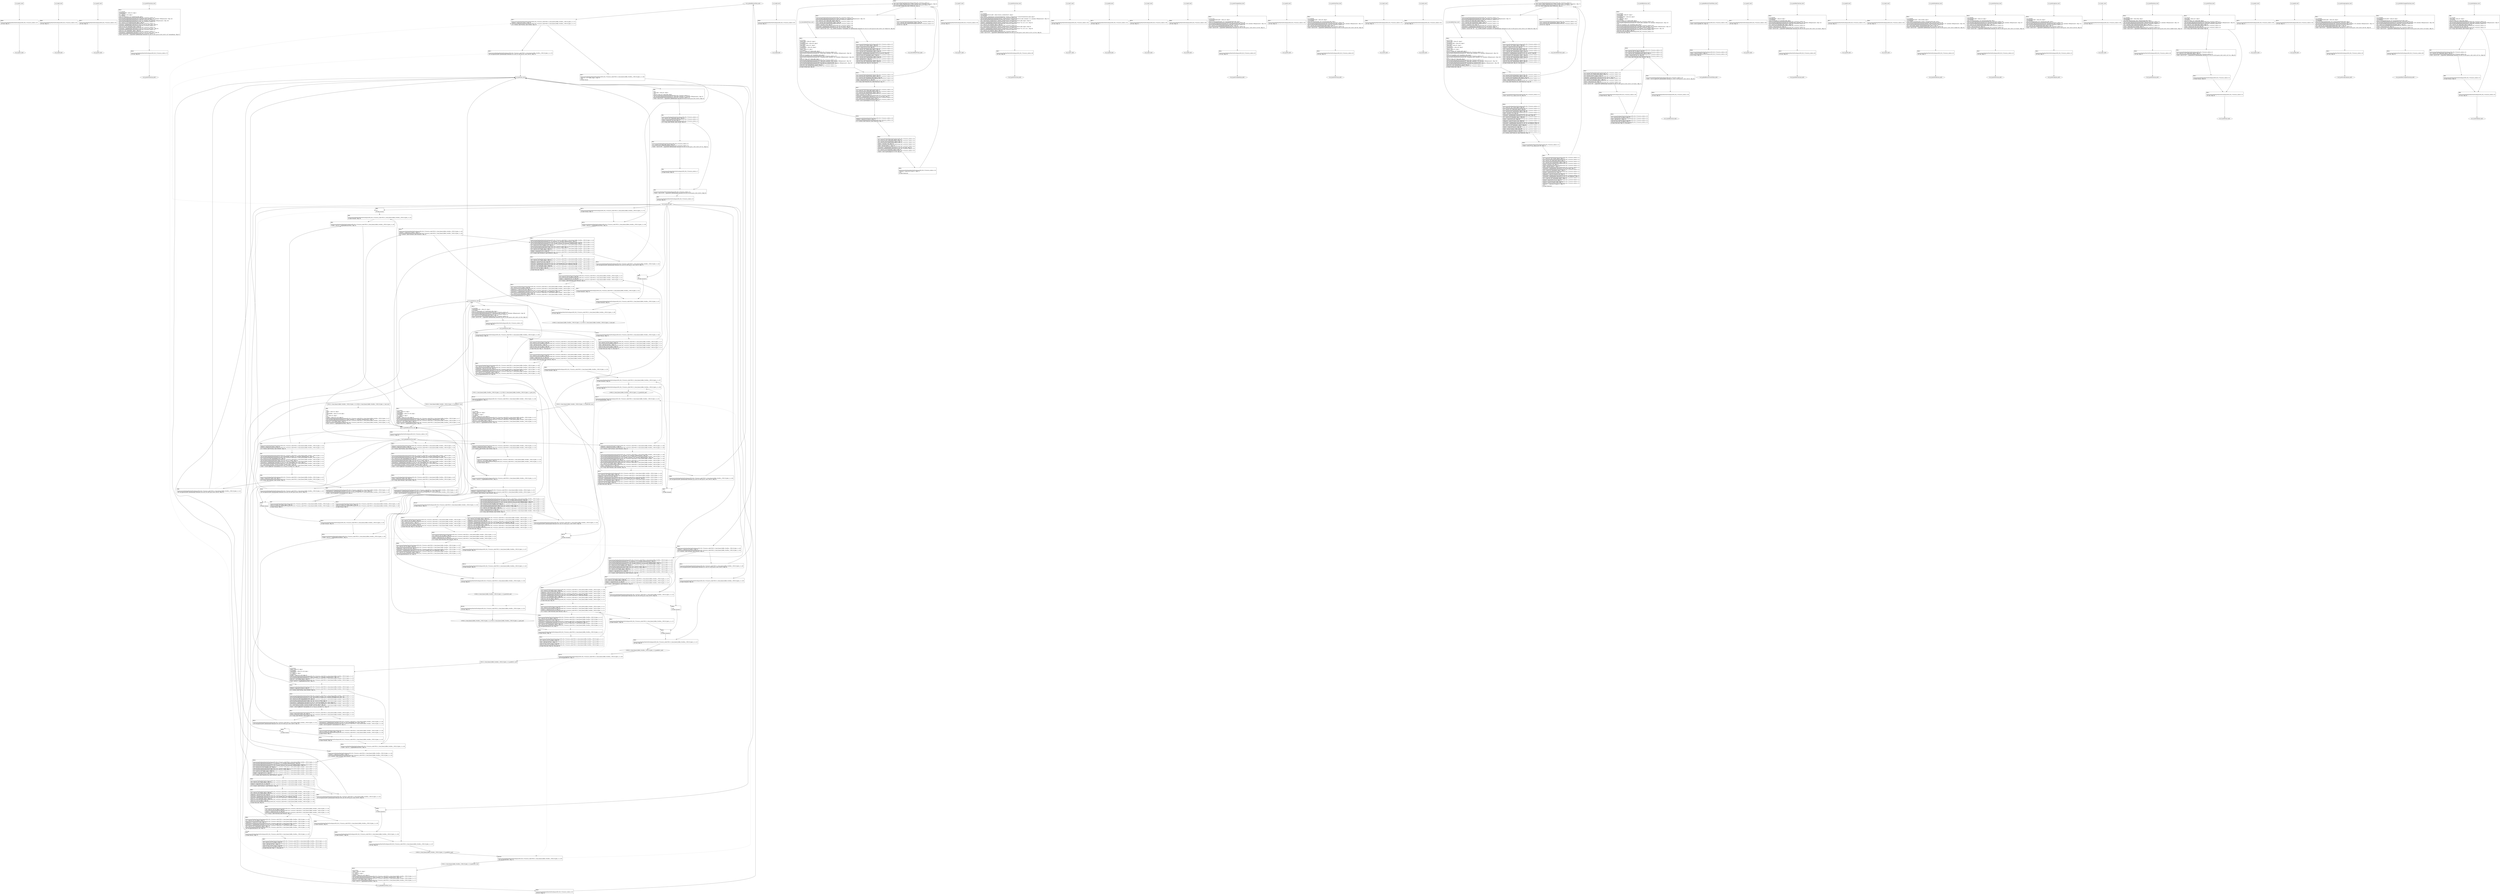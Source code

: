 digraph "icfg graph" {
BBio_ll_good1_end [label="{io_ll_good1_end}"];
BBio_ll_bad6_end [label="{io_ll_bad6_end}"];
BBio_ll_good5_end [label="{io_ll_good5_end}"];
BBio_ll_printWcharLine_end [label="{io_ll_printWcharLine_end}"];
BBio_ll_globalReturnsFalse_end [label="{io_ll_globalReturnsFalse_end}"];
BBio_ll_bad8_end [label="{io_ll_bad8_end}"];
BBCWE121_Stack_Based_Buffer_Overflow__CWE129_fgets_11_ll_CWE121_Stack_Based_Buffer_Overflow__CWE129_fgets_11_bad_end [label="{CWE121_Stack_Based_Buffer_Overflow__CWE129_fgets_11_ll_CWE121_Stack_Based_Buffer_Overflow__CWE129_fgets_11_bad_end}"];
BBio_ll_decodeHexWChars_end [label="{io_ll_decodeHexWChars_end}"];
BBio_ll_good7_end [label="{io_ll_good7_end}"];
BBio_ll_globalReturnsTrue_end [label="{io_ll_globalReturnsTrue_end}"];
BBio_ll_printStructLine_end [label="{io_ll_printStructLine_end}"];
BBio_ll_bad7_end [label="{io_ll_bad7_end}"];
BBio_ll_good6_end [label="{io_ll_good6_end}"];
BBio_ll_bad2_end [label="{io_ll_bad2_end}"];
BBio_ll_bad9_end [label="{io_ll_bad9_end}"];
BBio_ll_printUnsignedLine_end [label="{io_ll_printUnsignedLine_end}"];
BBio_ll_good4_end [label="{io_ll_good4_end}"];
BBio_ll_printSizeTLine_end [label="{io_ll_printSizeTLine_end}"];
BBio_ll_bad5_end [label="{io_ll_bad5_end}"];
BBio_ll_printLine_end [label="{io_ll_printLine_end}"];
BBCWE121_Stack_Based_Buffer_Overflow__CWE129_fgets_11_ll_CWE121_Stack_Based_Buffer_Overflow__CWE129_fgets_11_good_end [label="{CWE121_Stack_Based_Buffer_Overflow__CWE129_fgets_11_ll_CWE121_Stack_Based_Buffer_Overflow__CWE129_fgets_11_good_end}"];
BBio_ll_bad4_end [label="{io_ll_bad4_end}"];
BBio_ll_decodeHexChars_end [label="{io_ll_decodeHexChars_end}"];
BBCWE121_Stack_Based_Buffer_Overflow__CWE129_fgets_11_ll_goodG2B2_end [label="{CWE121_Stack_Based_Buffer_Overflow__CWE129_fgets_11_ll_goodG2B2_end}"];
BBio_ll_printBytesLine_end [label="{io_ll_printBytesLine_end}"];
BBio_ll_globalReturnsTrueOrFalse_end [label="{io_ll_globalReturnsTrueOrFalse_end}"];
BBio_ll_good3_end [label="{io_ll_good3_end}"];
BBCWE121_Stack_Based_Buffer_Overflow__CWE129_fgets_11_ll_goodG2B1_end [label="{CWE121_Stack_Based_Buffer_Overflow__CWE129_fgets_11_ll_goodG2B1_end}"];
BBio_ll_printHexCharLine_end [label="{io_ll_printHexCharLine_end}"];
BBio_ll_good9_end [label="{io_ll_good9_end}"];
BBio_ll_bad3_end [label="{io_ll_bad3_end}"];
BBio_ll_printDoubleLine_end [label="{io_ll_printDoubleLine_end}"];
BBio_ll_printShortLine_end [label="{io_ll_printShortLine_end}"];
BBio_ll_printLongLine_end [label="{io_ll_printLongLine_end}"];
BBio_ll_bad1_end [label="{io_ll_bad1_end}"];
BBio_ll_printFloatLine_end [label="{io_ll_printFloatLine_end}"];
BBio_ll_printWLine_end [label="{io_ll_printWLine_end}"];
BBio_ll_good2_end [label="{io_ll_good2_end}"];
BBio_ll_printIntLine_end [label="{io_ll_printIntLine_end}"];
BBio_ll_good8_end [label="{io_ll_good8_end}"];
BBCWE121_Stack_Based_Buffer_Overflow__CWE129_fgets_11_ll_goodB2G2_end [label="{CWE121_Stack_Based_Buffer_Overflow__CWE129_fgets_11_ll_goodB2G2_end}"];
BBio_ll_printLongLongLine_end [label="{io_ll_printLongLongLine_end}"];
BBCWE121_Stack_Based_Buffer_Overflow__CWE129_fgets_11_ll_goodB2G1_end [label="{CWE121_Stack_Based_Buffer_Overflow__CWE129_fgets_11_ll_goodB2G1_end}"];
BBio_ll_printHexUnsignedCharLine_end [label="{io_ll_printHexUnsignedCharLine_end}"];
BBio_ll_printSinkLine_end [label="{io_ll_printSinkLine_end}"];
BBio_ll_good1_start [label="{io_ll_good1_start}", shape=record];
io_ll_good1BB69 [label="{BB69:\l\l/home/raoxue/Desktop/MemVerif/workspace/000_062_574/source_code/io.c:187\l
  ret void, !dbg !52\l
}", shape=record];
BBio_ll_bad6_start [label="{io_ll_bad6_start}", shape=record];
io_ll_bad6BB83 [label="{BB83:\l\l/home/raoxue/Desktop/MemVerif/workspace/000_062_574/source_code/io.c:203\l
  ret void, !dbg !52\l
}", shape=record];
BBio_ll_good5_start [label="{io_ll_good5_start}", shape=record];
io_ll_good5BB73 [label="{BB73:\l\l/home/raoxue/Desktop/MemVerif/workspace/000_062_574/source_code/io.c:191\l
  ret void, !dbg !52\l
}", shape=record];
BBio_ll_printWcharLine_start [label="{io_ll_printWcharLine_start}", shape=record];
io_ll_printWcharLineBB28 [label="{BB28:\l\l/:2527994880\l
  %wideChar.addr = alloca i32, align 4\l
/:2527994880\l
  %s = alloca [2 x i32], align 4\l
/:2527994880\l
  store i32 %wideChar, i32* %wideChar.addr, align 4\l
/home/raoxue/Desktop/MemVerif/workspace/000_062_574/source_code/io.c:70\l
  call void @llvm.dbg.declare(metadata i32* %wideChar.addr, metadata !162, metadata !DIExpression()), !dbg !163\l
/home/raoxue/Desktop/MemVerif/workspace/000_062_574/source_code/io.c:74\l
  call void @llvm.dbg.declare(metadata [2 x i32]* %s, metadata !164, metadata !DIExpression()), !dbg !168\l
/home/raoxue/Desktop/MemVerif/workspace/000_062_574/source_code/io.c:75\l
  %0 = load i32, i32* %wideChar.addr, align 4, !dbg !61\l
/home/raoxue/Desktop/MemVerif/workspace/000_062_574/source_code/io.c:75\l
  %arrayidx = getelementptr inbounds [2 x i32], [2 x i32]* %s, i64 0, i64 0, !dbg !62\l
/home/raoxue/Desktop/MemVerif/workspace/000_062_574/source_code/io.c:75\l
  store i32 %0, i32* %arrayidx, align 4, !dbg !63\l
/home/raoxue/Desktop/MemVerif/workspace/000_062_574/source_code/io.c:76\l
  %arrayidx1 = getelementptr inbounds [2 x i32], [2 x i32]* %s, i64 0, i64 1, !dbg !64\l
/home/raoxue/Desktop/MemVerif/workspace/000_062_574/source_code/io.c:76\l
  store i32 0, i32* %arrayidx1, align 4, !dbg !65\l
/home/raoxue/Desktop/MemVerif/workspace/000_062_574/source_code/io.c:77\l
  %arraydecay = getelementptr inbounds [2 x i32], [2 x i32]* %s, i64 0, i64 0, !dbg !66\l
/home/raoxue/Desktop/MemVerif/workspace/000_062_574/source_code/io.c:77\l
  %call = call i32 (i8*, ...) @printf(i8* getelementptr inbounds ([5 x i8], [5 x i8]* @.str.10, i64 0, i64 0), i32* %arraydecay), !dbg !67\l
}", shape=record];
io_ll_printWcharLineBB28 [label="{BB28:\l\l/:2527994880\l
  %wideChar.addr = alloca i32, align 4\l
/:2527994880\l
  %s = alloca [2 x i32], align 4\l
/:2527994880\l
  store i32 %wideChar, i32* %wideChar.addr, align 4\l
/home/raoxue/Desktop/MemVerif/workspace/000_062_574/source_code/io.c:70\l
  call void @llvm.dbg.declare(metadata i32* %wideChar.addr, metadata !162, metadata !DIExpression()), !dbg !163\l
/home/raoxue/Desktop/MemVerif/workspace/000_062_574/source_code/io.c:74\l
  call void @llvm.dbg.declare(metadata [2 x i32]* %s, metadata !164, metadata !DIExpression()), !dbg !168\l
/home/raoxue/Desktop/MemVerif/workspace/000_062_574/source_code/io.c:75\l
  %0 = load i32, i32* %wideChar.addr, align 4, !dbg !61\l
/home/raoxue/Desktop/MemVerif/workspace/000_062_574/source_code/io.c:75\l
  %arrayidx = getelementptr inbounds [2 x i32], [2 x i32]* %s, i64 0, i64 0, !dbg !62\l
/home/raoxue/Desktop/MemVerif/workspace/000_062_574/source_code/io.c:75\l
  store i32 %0, i32* %arrayidx, align 4, !dbg !63\l
/home/raoxue/Desktop/MemVerif/workspace/000_062_574/source_code/io.c:76\l
  %arrayidx1 = getelementptr inbounds [2 x i32], [2 x i32]* %s, i64 0, i64 1, !dbg !64\l
/home/raoxue/Desktop/MemVerif/workspace/000_062_574/source_code/io.c:76\l
  store i32 0, i32* %arrayidx1, align 4, !dbg !65\l
/home/raoxue/Desktop/MemVerif/workspace/000_062_574/source_code/io.c:77\l
  %arraydecay = getelementptr inbounds [2 x i32], [2 x i32]* %s, i64 0, i64 0, !dbg !66\l
/home/raoxue/Desktop/MemVerif/workspace/000_062_574/source_code/io.c:77\l
  %call = call i32 (i8*, ...) @printf(i8* getelementptr inbounds ([5 x i8], [5 x i8]* @.str.10, i64 0, i64 0), i32* %arraydecay), !dbg !67\l
}", shape=record];
io_ll_printWcharLineBB29 [label="{BB29:\l\l/home/raoxue/Desktop/MemVerif/workspace/000_062_574/source_code/io.c:78\l
  ret void, !dbg !68\l
}", shape=record];
BBio_ll_globalReturnsFalse_start [label="{io_ll_globalReturnsFalse_start}", shape=record];
io_ll_globalReturnsFalseBB66 [label="{BB66:\l\l/home/raoxue/Desktop/MemVerif/workspace/000_062_574/source_code/io.c:163\l
  ret i32 0, !dbg !52\l
}", shape=record];
BBio_ll_bad8_start [label="{io_ll_bad8_start}", shape=record];
io_ll_bad8BB85 [label="{BB85:\l\l/home/raoxue/Desktop/MemVerif/workspace/000_062_574/source_code/io.c:205\l
  ret void, !dbg !52\l
}", shape=record];
BBCWE121_Stack_Based_Buffer_Overflow__CWE129_fgets_11_ll_CWE121_Stack_Based_Buffer_Overflow__CWE129_fgets_11_bad_start [label="{CWE121_Stack_Based_Buffer_Overflow__CWE129_fgets_11_ll_CWE121_Stack_Based_Buffer_Overflow__CWE129_fgets_11_bad_start}", shape=record];
CWE121_Stack_Based_Buffer_Overflow__CWE129_fgets_11_ll_CWE121_Stack_Based_Buffer_Overflow__CWE129_fgets_11_badBB0 [label="{BB0:\l\l/:415\l
  %data = alloca i32, align 4\l
/:415\l
  %inputBuffer = alloca [14 x i8], align 1\l
/:415\l
  %i = alloca i32, align 4\l
/:415\l
  %buffer = alloca [10 x i32], align 16\l
/home/raoxue/Desktop/MemVerif/workspace/000_062_574/source_code/CWE121_Stack_Based_Buffer_Overflow__CWE129_fgets_11.c:27\l
  call void @llvm.dbg.declare(metadata i32* %data, metadata !12, metadata !DIExpression()), !dbg !14\l
/home/raoxue/Desktop/MemVerif/workspace/000_062_574/source_code/CWE121_Stack_Based_Buffer_Overflow__CWE129_fgets_11.c:29\l
  store i32 -1, i32* %data, align 4, !dbg !15\l
/home/raoxue/Desktop/MemVerif/workspace/000_062_574/source_code/CWE121_Stack_Based_Buffer_Overflow__CWE129_fgets_11.c:30\l
  %call = call i32 (...) @globalReturnsTrue(), !dbg !16\l
}", shape=record];
CWE121_Stack_Based_Buffer_Overflow__CWE129_fgets_11_ll_CWE121_Stack_Based_Buffer_Overflow__CWE129_fgets_11_badBB0 [label="{BB0:\l\l/:415\l
  %data = alloca i32, align 4\l
/:415\l
  %inputBuffer = alloca [14 x i8], align 1\l
/:415\l
  %i = alloca i32, align 4\l
/:415\l
  %buffer = alloca [10 x i32], align 16\l
/home/raoxue/Desktop/MemVerif/workspace/000_062_574/source_code/CWE121_Stack_Based_Buffer_Overflow__CWE129_fgets_11.c:27\l
  call void @llvm.dbg.declare(metadata i32* %data, metadata !12, metadata !DIExpression()), !dbg !14\l
/home/raoxue/Desktop/MemVerif/workspace/000_062_574/source_code/CWE121_Stack_Based_Buffer_Overflow__CWE129_fgets_11.c:29\l
  store i32 -1, i32* %data, align 4, !dbg !15\l
/home/raoxue/Desktop/MemVerif/workspace/000_062_574/source_code/CWE121_Stack_Based_Buffer_Overflow__CWE129_fgets_11.c:30\l
  %call = call i32 (...) @globalReturnsTrue(), !dbg !16\l
}", shape=record];
CWE121_Stack_Based_Buffer_Overflow__CWE129_fgets_11_ll_CWE121_Stack_Based_Buffer_Overflow__CWE129_fgets_11_badBB1 [label="{BB1:\l\l/home/raoxue/Desktop/MemVerif/workspace/000_062_574/source_code/CWE121_Stack_Based_Buffer_Overflow__CWE129_fgets_11.c:30\l
  %tobool = icmp ne i32 %call, 0, !dbg !16\l
/home/raoxue/Desktop/MemVerif/workspace/000_062_574/source_code/CWE121_Stack_Based_Buffer_Overflow__CWE129_fgets_11.c:30\l
  br i1 %tobool, label %if.then, label %if.end5, !dbg !18\l
}", shape=record];
CWE121_Stack_Based_Buffer_Overflow__CWE129_fgets_11_ll_CWE121_Stack_Based_Buffer_Overflow__CWE129_fgets_11_badBB2 [label="{BB2:\l\l/home/raoxue/Desktop/MemVerif/workspace/000_062_574/source_code/CWE121_Stack_Based_Buffer_Overflow__CWE129_fgets_11.c:33\l
  call void @llvm.dbg.declare(metadata [14 x i8]* %inputBuffer, metadata !19, metadata !DIExpression()), !dbg !26\l
/home/raoxue/Desktop/MemVerif/workspace/000_062_574/source_code/CWE121_Stack_Based_Buffer_Overflow__CWE129_fgets_11.c:33\l
  %0 = bitcast [14 x i8]* %inputBuffer to i8*, !dbg !26\l
/home/raoxue/Desktop/MemVerif/workspace/000_062_574/source_code/CWE121_Stack_Based_Buffer_Overflow__CWE129_fgets_11.c:33\l
  call void @llvm.memset.p0i8.i64(i8* align 1 %0, i8 0, i64 14, i1 false), !dbg !26\l
/home/raoxue/Desktop/MemVerif/workspace/000_062_574/source_code/CWE121_Stack_Based_Buffer_Overflow__CWE129_fgets_11.c:35\l
  %arraydecay = getelementptr inbounds [14 x i8], [14 x i8]* %inputBuffer, i64 0, i64 0, !dbg !27\l
/home/raoxue/Desktop/MemVerif/workspace/000_062_574/source_code/CWE121_Stack_Based_Buffer_Overflow__CWE129_fgets_11.c:35\l
  %1 = load %struct._IO_FILE*, %struct._IO_FILE** @stdin, align 8, !dbg !29\l
/home/raoxue/Desktop/MemVerif/workspace/000_062_574/source_code/CWE121_Stack_Based_Buffer_Overflow__CWE129_fgets_11.c:35\l
  %call1 = call i8* @fgets(i8* %arraydecay, i32 14, %struct._IO_FILE* %1), !dbg !30\l
}", shape=record];
CWE121_Stack_Based_Buffer_Overflow__CWE129_fgets_11_ll_CWE121_Stack_Based_Buffer_Overflow__CWE129_fgets_11_badBB2 [label="{BB2:\l\l/home/raoxue/Desktop/MemVerif/workspace/000_062_574/source_code/CWE121_Stack_Based_Buffer_Overflow__CWE129_fgets_11.c:33\l
  call void @llvm.dbg.declare(metadata [14 x i8]* %inputBuffer, metadata !19, metadata !DIExpression()), !dbg !26\l
/home/raoxue/Desktop/MemVerif/workspace/000_062_574/source_code/CWE121_Stack_Based_Buffer_Overflow__CWE129_fgets_11.c:33\l
  %0 = bitcast [14 x i8]* %inputBuffer to i8*, !dbg !26\l
/home/raoxue/Desktop/MemVerif/workspace/000_062_574/source_code/CWE121_Stack_Based_Buffer_Overflow__CWE129_fgets_11.c:33\l
  call void @llvm.memset.p0i8.i64(i8* align 1 %0, i8 0, i64 14, i1 false), !dbg !26\l
/home/raoxue/Desktop/MemVerif/workspace/000_062_574/source_code/CWE121_Stack_Based_Buffer_Overflow__CWE129_fgets_11.c:35\l
  %arraydecay = getelementptr inbounds [14 x i8], [14 x i8]* %inputBuffer, i64 0, i64 0, !dbg !27\l
/home/raoxue/Desktop/MemVerif/workspace/000_062_574/source_code/CWE121_Stack_Based_Buffer_Overflow__CWE129_fgets_11.c:35\l
  %1 = load %struct._IO_FILE*, %struct._IO_FILE** @stdin, align 8, !dbg !29\l
/home/raoxue/Desktop/MemVerif/workspace/000_062_574/source_code/CWE121_Stack_Based_Buffer_Overflow__CWE129_fgets_11.c:35\l
  %call1 = call i8* @fgets(i8* %arraydecay, i32 14, %struct._IO_FILE* %1), !dbg !30\l
}", shape=record];
CWE121_Stack_Based_Buffer_Overflow__CWE129_fgets_11_ll_CWE121_Stack_Based_Buffer_Overflow__CWE129_fgets_11_badBB4 [label="{BB4:\l\l/home/raoxue/Desktop/MemVerif/workspace/000_062_574/source_code/CWE121_Stack_Based_Buffer_Overflow__CWE129_fgets_11.c:35\l
  %cmp = icmp ne i8* %call1, null, !dbg !31\l
/home/raoxue/Desktop/MemVerif/workspace/000_062_574/source_code/CWE121_Stack_Based_Buffer_Overflow__CWE129_fgets_11.c:35\l
  br i1 %cmp, label %if.then2, label %if.else, !dbg !32\l
}", shape=record];
CWE121_Stack_Based_Buffer_Overflow__CWE129_fgets_11_ll_CWE121_Stack_Based_Buffer_Overflow__CWE129_fgets_11_badBB5 [label="{BB5:\l\l/home/raoxue/Desktop/MemVerif/workspace/000_062_574/source_code/CWE121_Stack_Based_Buffer_Overflow__CWE129_fgets_11.c:38\l
  %arraydecay3 = getelementptr inbounds [14 x i8], [14 x i8]* %inputBuffer, i64 0, i64 0, !dbg !33\l
/home/raoxue/Desktop/MemVerif/workspace/000_062_574/source_code/CWE121_Stack_Based_Buffer_Overflow__CWE129_fgets_11.c:38\l
  %call4 = call i32 @atoi(i8* %arraydecay3) #5, !dbg !35\l
}", shape=record];
CWE121_Stack_Based_Buffer_Overflow__CWE129_fgets_11_ll_CWE121_Stack_Based_Buffer_Overflow__CWE129_fgets_11_badBB5 [label="{BB5:\l\l/home/raoxue/Desktop/MemVerif/workspace/000_062_574/source_code/CWE121_Stack_Based_Buffer_Overflow__CWE129_fgets_11.c:38\l
  %arraydecay3 = getelementptr inbounds [14 x i8], [14 x i8]* %inputBuffer, i64 0, i64 0, !dbg !33\l
/home/raoxue/Desktop/MemVerif/workspace/000_062_574/source_code/CWE121_Stack_Based_Buffer_Overflow__CWE129_fgets_11.c:38\l
  %call4 = call i32 @atoi(i8* %arraydecay3) #5, !dbg !35\l
}", shape=record];
CWE121_Stack_Based_Buffer_Overflow__CWE129_fgets_11_ll_CWE121_Stack_Based_Buffer_Overflow__CWE129_fgets_11_badBB7 [label="{BB7:\l\l/home/raoxue/Desktop/MemVerif/workspace/000_062_574/source_code/CWE121_Stack_Based_Buffer_Overflow__CWE129_fgets_11.c:38\l
  store i32 %call4, i32* %data, align 4, !dbg !36\l
/home/raoxue/Desktop/MemVerif/workspace/000_062_574/source_code/CWE121_Stack_Based_Buffer_Overflow__CWE129_fgets_11.c:39\l
  br label %if.end, !dbg !37\l
}", shape=record];
CWE121_Stack_Based_Buffer_Overflow__CWE129_fgets_11_ll_CWE121_Stack_Based_Buffer_Overflow__CWE129_fgets_11_badBB6 [label="{BB6:\l\l/home/raoxue/Desktop/MemVerif/workspace/000_062_574/source_code/CWE121_Stack_Based_Buffer_Overflow__CWE129_fgets_11.c:42\l
  call void @printLine(i8* getelementptr inbounds ([16 x i8], [16 x i8]* @.str, i64 0, i64 0)), !dbg !38\l
}", shape=record];
CWE121_Stack_Based_Buffer_Overflow__CWE129_fgets_11_ll_CWE121_Stack_Based_Buffer_Overflow__CWE129_fgets_11_badBB6 [label="{BB6:\l\l/home/raoxue/Desktop/MemVerif/workspace/000_062_574/source_code/CWE121_Stack_Based_Buffer_Overflow__CWE129_fgets_11.c:42\l
  call void @printLine(i8* getelementptr inbounds ([16 x i8], [16 x i8]* @.str, i64 0, i64 0)), !dbg !38\l
}", shape=record];
CWE121_Stack_Based_Buffer_Overflow__CWE129_fgets_11_ll_CWE121_Stack_Based_Buffer_Overflow__CWE129_fgets_11_badBB9 [label="{BB9:\l\l/:42\l
  br label %if.end\l
}", shape=record];
CWE121_Stack_Based_Buffer_Overflow__CWE129_fgets_11_ll_CWE121_Stack_Based_Buffer_Overflow__CWE129_fgets_11_badBB8 [label="{BB8:\l\l/home/raoxue/Desktop/MemVerif/workspace/000_062_574/source_code/CWE121_Stack_Based_Buffer_Overflow__CWE129_fgets_11.c:45\l
  br label %if.end5, !dbg !40\l
}", shape=record];
CWE121_Stack_Based_Buffer_Overflow__CWE129_fgets_11_ll_CWE121_Stack_Based_Buffer_Overflow__CWE129_fgets_11_badBB3 [label="{BB3:\l\l/home/raoxue/Desktop/MemVerif/workspace/000_062_574/source_code/CWE121_Stack_Based_Buffer_Overflow__CWE129_fgets_11.c:46\l
  %call6 = call i32 (...) @globalReturnsTrue(), !dbg !41\l
}", shape=record];
CWE121_Stack_Based_Buffer_Overflow__CWE129_fgets_11_ll_CWE121_Stack_Based_Buffer_Overflow__CWE129_fgets_11_badBB3 [label="{BB3:\l\l/home/raoxue/Desktop/MemVerif/workspace/000_062_574/source_code/CWE121_Stack_Based_Buffer_Overflow__CWE129_fgets_11.c:46\l
  %call6 = call i32 (...) @globalReturnsTrue(), !dbg !41\l
}", shape=record];
CWE121_Stack_Based_Buffer_Overflow__CWE129_fgets_11_ll_CWE121_Stack_Based_Buffer_Overflow__CWE129_fgets_11_badBB10 [label="{BB10:\l\l/home/raoxue/Desktop/MemVerif/workspace/000_062_574/source_code/CWE121_Stack_Based_Buffer_Overflow__CWE129_fgets_11.c:46\l
  %tobool7 = icmp ne i32 %call6, 0, !dbg !41\l
/home/raoxue/Desktop/MemVerif/workspace/000_062_574/source_code/CWE121_Stack_Based_Buffer_Overflow__CWE129_fgets_11.c:46\l
  br i1 %tobool7, label %if.then8, label %if.end16, !dbg !43\l
}", shape=record];
CWE121_Stack_Based_Buffer_Overflow__CWE129_fgets_11_ll_CWE121_Stack_Based_Buffer_Overflow__CWE129_fgets_11_badBB11 [label="{BB11:\l\l/home/raoxue/Desktop/MemVerif/workspace/000_062_574/source_code/CWE121_Stack_Based_Buffer_Overflow__CWE129_fgets_11.c:49\l
  call void @llvm.dbg.declare(metadata i32* %i, metadata !44, metadata !DIExpression()), !dbg !47\l
/home/raoxue/Desktop/MemVerif/workspace/000_062_574/source_code/CWE121_Stack_Based_Buffer_Overflow__CWE129_fgets_11.c:50\l
  call void @llvm.dbg.declare(metadata [10 x i32]* %buffer, metadata !48, metadata !DIExpression()), !dbg !52\l
/home/raoxue/Desktop/MemVerif/workspace/000_062_574/source_code/CWE121_Stack_Based_Buffer_Overflow__CWE129_fgets_11.c:50\l
  %2 = bitcast [10 x i32]* %buffer to i8*, !dbg !52\l
/home/raoxue/Desktop/MemVerif/workspace/000_062_574/source_code/CWE121_Stack_Based_Buffer_Overflow__CWE129_fgets_11.c:50\l
  call void @llvm.memset.p0i8.i64(i8* align 16 %2, i8 0, i64 40, i1 false), !dbg !52\l
/home/raoxue/Desktop/MemVerif/workspace/000_062_574/source_code/CWE121_Stack_Based_Buffer_Overflow__CWE129_fgets_11.c:53\l
  %3 = load i32, i32* %data, align 4, !dbg !53\l
/home/raoxue/Desktop/MemVerif/workspace/000_062_574/source_code/CWE121_Stack_Based_Buffer_Overflow__CWE129_fgets_11.c:53\l
  %cmp9 = icmp sge i32 %3, 0, !dbg !55\l
/home/raoxue/Desktop/MemVerif/workspace/000_062_574/source_code/CWE121_Stack_Based_Buffer_Overflow__CWE129_fgets_11.c:53\l
  br i1 %cmp9, label %if.then10, label %if.else14, !dbg !56\l
}", shape=record];
CWE121_Stack_Based_Buffer_Overflow__CWE129_fgets_11_ll_CWE121_Stack_Based_Buffer_Overflow__CWE129_fgets_11_badBB13 [label="{BB13:\l\l/home/raoxue/Desktop/MemVerif/workspace/000_062_574/source_code/CWE121_Stack_Based_Buffer_Overflow__CWE129_fgets_11.c:55\l
  %4 = load i32, i32* %data, align 4, !dbg !57\l
/home/raoxue/Desktop/MemVerif/workspace/000_062_574/source_code/CWE121_Stack_Based_Buffer_Overflow__CWE129_fgets_11.c:55\l
  %idxprom = sext i32 %4 to i64, !dbg !59\l
/home/raoxue/Desktop/MemVerif/workspace/000_062_574/source_code/CWE121_Stack_Based_Buffer_Overflow__CWE129_fgets_11.c:55\l
  %arrayidx = getelementptr inbounds [10 x i32], [10 x i32]* %buffer, i64 0, i64 %idxprom, !dbg !59\l
/home/raoxue/Desktop/MemVerif/workspace/000_062_574/source_code/CWE121_Stack_Based_Buffer_Overflow__CWE129_fgets_11.c:55\l
  store i32 1, i32* %arrayidx, align 4, !dbg !60\l
/home/raoxue/Desktop/MemVerif/workspace/000_062_574/source_code/CWE121_Stack_Based_Buffer_Overflow__CWE129_fgets_11.c:57\l
  store i32 0, i32* %i, align 4, !dbg !61\l
/home/raoxue/Desktop/MemVerif/workspace/000_062_574/source_code/CWE121_Stack_Based_Buffer_Overflow__CWE129_fgets_11.c:57\l
  br label %for.cond, !dbg !63\l
}", shape=record];
CWE121_Stack_Based_Buffer_Overflow__CWE129_fgets_11_ll_CWE121_Stack_Based_Buffer_Overflow__CWE129_fgets_11_badBB15 [label="{BB15:\l\l/home/raoxue/Desktop/MemVerif/workspace/000_062_574/source_code/CWE121_Stack_Based_Buffer_Overflow__CWE129_fgets_11.c:57\l
  %5 = load i32, i32* %i, align 4, !dbg !64\l
/home/raoxue/Desktop/MemVerif/workspace/000_062_574/source_code/CWE121_Stack_Based_Buffer_Overflow__CWE129_fgets_11.c:57\l
  %cmp11 = icmp slt i32 %5, 10, !dbg !66\l
/home/raoxue/Desktop/MemVerif/workspace/000_062_574/source_code/CWE121_Stack_Based_Buffer_Overflow__CWE129_fgets_11.c:57\l
  br i1 %cmp11, label %for.body, label %for.end, !dbg !67\l
}", shape=record];
CWE121_Stack_Based_Buffer_Overflow__CWE129_fgets_11_ll_CWE121_Stack_Based_Buffer_Overflow__CWE129_fgets_11_badBB16 [label="{BB16:\l\l/home/raoxue/Desktop/MemVerif/workspace/000_062_574/source_code/CWE121_Stack_Based_Buffer_Overflow__CWE129_fgets_11.c:59\l
  %6 = load i32, i32* %i, align 4, !dbg !68\l
/home/raoxue/Desktop/MemVerif/workspace/000_062_574/source_code/CWE121_Stack_Based_Buffer_Overflow__CWE129_fgets_11.c:59\l
  %idxprom12 = sext i32 %6 to i64, !dbg !70\l
/home/raoxue/Desktop/MemVerif/workspace/000_062_574/source_code/CWE121_Stack_Based_Buffer_Overflow__CWE129_fgets_11.c:59\l
  %arrayidx13 = getelementptr inbounds [10 x i32], [10 x i32]* %buffer, i64 0, i64 %idxprom12, !dbg !70\l
/home/raoxue/Desktop/MemVerif/workspace/000_062_574/source_code/CWE121_Stack_Based_Buffer_Overflow__CWE129_fgets_11.c:59\l
  %7 = load i32, i32* %arrayidx13, align 4, !dbg !70\l
/home/raoxue/Desktop/MemVerif/workspace/000_062_574/source_code/CWE121_Stack_Based_Buffer_Overflow__CWE129_fgets_11.c:59\l
  call void @printIntLine(i32 %7), !dbg !71\l
}", shape=record];
CWE121_Stack_Based_Buffer_Overflow__CWE129_fgets_11_ll_CWE121_Stack_Based_Buffer_Overflow__CWE129_fgets_11_badBB16 [label="{BB16:\l\l/home/raoxue/Desktop/MemVerif/workspace/000_062_574/source_code/CWE121_Stack_Based_Buffer_Overflow__CWE129_fgets_11.c:59\l
  %6 = load i32, i32* %i, align 4, !dbg !68\l
/home/raoxue/Desktop/MemVerif/workspace/000_062_574/source_code/CWE121_Stack_Based_Buffer_Overflow__CWE129_fgets_11.c:59\l
  %idxprom12 = sext i32 %6 to i64, !dbg !70\l
/home/raoxue/Desktop/MemVerif/workspace/000_062_574/source_code/CWE121_Stack_Based_Buffer_Overflow__CWE129_fgets_11.c:59\l
  %arrayidx13 = getelementptr inbounds [10 x i32], [10 x i32]* %buffer, i64 0, i64 %idxprom12, !dbg !70\l
/home/raoxue/Desktop/MemVerif/workspace/000_062_574/source_code/CWE121_Stack_Based_Buffer_Overflow__CWE129_fgets_11.c:59\l
  %7 = load i32, i32* %arrayidx13, align 4, !dbg !70\l
/home/raoxue/Desktop/MemVerif/workspace/000_062_574/source_code/CWE121_Stack_Based_Buffer_Overflow__CWE129_fgets_11.c:59\l
  call void @printIntLine(i32 %7), !dbg !71\l
}", shape=record];
CWE121_Stack_Based_Buffer_Overflow__CWE129_fgets_11_ll_CWE121_Stack_Based_Buffer_Overflow__CWE129_fgets_11_badBB18 [label="{BB18:\l\l/home/raoxue/Desktop/MemVerif/workspace/000_062_574/source_code/CWE121_Stack_Based_Buffer_Overflow__CWE129_fgets_11.c:60\l
  br label %for.inc, !dbg !72\l
}", shape=record];
CWE121_Stack_Based_Buffer_Overflow__CWE129_fgets_11_ll_CWE121_Stack_Based_Buffer_Overflow__CWE129_fgets_11_badBB19 [label="{BB19:\l\l/home/raoxue/Desktop/MemVerif/workspace/000_062_574/source_code/CWE121_Stack_Based_Buffer_Overflow__CWE129_fgets_11.c:57\l
  %8 = load i32, i32* %i, align 4, !dbg !73\l
/home/raoxue/Desktop/MemVerif/workspace/000_062_574/source_code/CWE121_Stack_Based_Buffer_Overflow__CWE129_fgets_11.c:57\l
  %inc = add nsw i32 %8, 1, !dbg !73\l
/home/raoxue/Desktop/MemVerif/workspace/000_062_574/source_code/CWE121_Stack_Based_Buffer_Overflow__CWE129_fgets_11.c:57\l
  store i32 %inc, i32* %i, align 4, !dbg !73\l
/home/raoxue/Desktop/MemVerif/workspace/000_062_574/source_code/CWE121_Stack_Based_Buffer_Overflow__CWE129_fgets_11.c:57\l
  br label %for.cond, !dbg !74, !llvm.loop !75\l
}", shape=record];
CWE121_Stack_Based_Buffer_Overflow__CWE129_fgets_11_ll_CWE121_Stack_Based_Buffer_Overflow__CWE129_fgets_11_badBB17 [label="{BB17:\l\l/home/raoxue/Desktop/MemVerif/workspace/000_062_574/source_code/CWE121_Stack_Based_Buffer_Overflow__CWE129_fgets_11.c:61\l
  br label %if.end15, !dbg !78\l
}", shape=record];
CWE121_Stack_Based_Buffer_Overflow__CWE129_fgets_11_ll_CWE121_Stack_Based_Buffer_Overflow__CWE129_fgets_11_badBB14 [label="{BB14:\l\l/home/raoxue/Desktop/MemVerif/workspace/000_062_574/source_code/CWE121_Stack_Based_Buffer_Overflow__CWE129_fgets_11.c:64\l
  call void @printLine(i8* getelementptr inbounds ([32 x i8], [32 x i8]* @.str.1, i64 0, i64 0)), !dbg !79\l
}", shape=record];
CWE121_Stack_Based_Buffer_Overflow__CWE129_fgets_11_ll_CWE121_Stack_Based_Buffer_Overflow__CWE129_fgets_11_badBB14 [label="{BB14:\l\l/home/raoxue/Desktop/MemVerif/workspace/000_062_574/source_code/CWE121_Stack_Based_Buffer_Overflow__CWE129_fgets_11.c:64\l
  call void @printLine(i8* getelementptr inbounds ([32 x i8], [32 x i8]* @.str.1, i64 0, i64 0)), !dbg !79\l
}", shape=record];
CWE121_Stack_Based_Buffer_Overflow__CWE129_fgets_11_ll_CWE121_Stack_Based_Buffer_Overflow__CWE129_fgets_11_badBB21 [label="{BB21:\l\l/:64\l
  br label %if.end15\l
}", shape=record];
CWE121_Stack_Based_Buffer_Overflow__CWE129_fgets_11_ll_CWE121_Stack_Based_Buffer_Overflow__CWE129_fgets_11_badBB20 [label="{BB20:\l\l/home/raoxue/Desktop/MemVerif/workspace/000_062_574/source_code/CWE121_Stack_Based_Buffer_Overflow__CWE129_fgets_11.c:67\l
  br label %if.end16, !dbg !81\l
}", shape=record];
CWE121_Stack_Based_Buffer_Overflow__CWE129_fgets_11_ll_CWE121_Stack_Based_Buffer_Overflow__CWE129_fgets_11_badBB12 [label="{BB12:\l\l/home/raoxue/Desktop/MemVerif/workspace/000_062_574/source_code/CWE121_Stack_Based_Buffer_Overflow__CWE129_fgets_11.c:68\l
  ret void, !dbg !82\l
}", shape=record];
BBio_ll_decodeHexWChars_start [label="{io_ll_decodeHexWChars_start}", shape=record];
io_ll_decodeHexWCharsBB55 [label="{BB55:\l\l/:107256392\l
  %bytes.addr = alloca i8*, align 8\l
/:107256392\l
  %numBytes.addr = alloca i64, align 8\l
/:107256392\l
  %hex.addr = alloca i32*, align 8\l
/:107256392\l
  %numWritten = alloca i64, align 8\l
/:107256392\l
  %byte = alloca i32, align 4\l
/:107256392\l
  store i8* %bytes, i8** %bytes.addr, align 8\l
/home/raoxue/Desktop/MemVerif/workspace/000_062_574/source_code/io.c:135\l
  call void @llvm.dbg.declare(metadata i8** %bytes.addr, metadata !290, metadata !DIExpression()), !dbg !291\l
/:135\l
  store i64 %numBytes, i64* %numBytes.addr, align 8\l
/home/raoxue/Desktop/MemVerif/workspace/000_062_574/source_code/io.c:135\l
  call void @llvm.dbg.declare(metadata i64* %numBytes.addr, metadata !292, metadata !DIExpression()), !dbg !293\l
/:135\l
  store i32* %hex, i32** %hex.addr, align 8\l
/home/raoxue/Desktop/MemVerif/workspace/000_062_574/source_code/io.c:135\l
  call void @llvm.dbg.declare(metadata i32** %hex.addr, metadata !294, metadata !DIExpression()), !dbg !295\l
/home/raoxue/Desktop/MemVerif/workspace/000_062_574/source_code/io.c:137\l
  call void @llvm.dbg.declare(metadata i64* %numWritten, metadata !296, metadata !DIExpression()), !dbg !297\l
/home/raoxue/Desktop/MemVerif/workspace/000_062_574/source_code/io.c:137\l
  store i64 0, i64* %numWritten, align 8, !dbg !65\l
/home/raoxue/Desktop/MemVerif/workspace/000_062_574/source_code/io.c:143\l
  br label %while.cond, !dbg !66\l
}", shape=record];
io_ll_decodeHexWCharsBB56 [label="{BB56:\l\l/home/raoxue/Desktop/MemVerif/workspace/000_062_574/source_code/io.c:143\l
  %0 = load i64, i64* %numWritten, align 8, !dbg !67\l
/home/raoxue/Desktop/MemVerif/workspace/000_062_574/source_code/io.c:143\l
  %1 = load i64, i64* %numBytes.addr, align 8, !dbg !68\l
/home/raoxue/Desktop/MemVerif/workspace/000_062_574/source_code/io.c:143\l
  %cmp = icmp ult i64 %0, %1, !dbg !69\l
/home/raoxue/Desktop/MemVerif/workspace/000_062_574/source_code/io.c:143\l
  br i1 %cmp, label %land.lhs.true, label %land.end, !dbg !70\l
}", shape=record];
io_ll_decodeHexWCharsBB57 [label="{BB57:\l\l/home/raoxue/Desktop/MemVerif/workspace/000_062_574/source_code/io.c:143\l
  %2 = load i32*, i32** %hex.addr, align 8, !dbg !71\l
/home/raoxue/Desktop/MemVerif/workspace/000_062_574/source_code/io.c:143\l
  %3 = load i64, i64* %numWritten, align 8, !dbg !72\l
/home/raoxue/Desktop/MemVerif/workspace/000_062_574/source_code/io.c:143\l
  %mul = mul i64 2, %3, !dbg !73\l
/home/raoxue/Desktop/MemVerif/workspace/000_062_574/source_code/io.c:143\l
  %arrayidx = getelementptr inbounds i32, i32* %2, i64 %mul, !dbg !71\l
/home/raoxue/Desktop/MemVerif/workspace/000_062_574/source_code/io.c:143\l
  %4 = load i32, i32* %arrayidx, align 4, !dbg !71\l
/home/raoxue/Desktop/MemVerif/workspace/000_062_574/source_code/io.c:143\l
  %call = call i32 @iswxdigit(i32 %4) #5, !dbg !74\l
}", shape=record];
io_ll_decodeHexWCharsBB57 [label="{BB57:\l\l/home/raoxue/Desktop/MemVerif/workspace/000_062_574/source_code/io.c:143\l
  %2 = load i32*, i32** %hex.addr, align 8, !dbg !71\l
/home/raoxue/Desktop/MemVerif/workspace/000_062_574/source_code/io.c:143\l
  %3 = load i64, i64* %numWritten, align 8, !dbg !72\l
/home/raoxue/Desktop/MemVerif/workspace/000_062_574/source_code/io.c:143\l
  %mul = mul i64 2, %3, !dbg !73\l
/home/raoxue/Desktop/MemVerif/workspace/000_062_574/source_code/io.c:143\l
  %arrayidx = getelementptr inbounds i32, i32* %2, i64 %mul, !dbg !71\l
/home/raoxue/Desktop/MemVerif/workspace/000_062_574/source_code/io.c:143\l
  %4 = load i32, i32* %arrayidx, align 4, !dbg !71\l
/home/raoxue/Desktop/MemVerif/workspace/000_062_574/source_code/io.c:143\l
  %call = call i32 @iswxdigit(i32 %4) #5, !dbg !74\l
}", shape=record];
io_ll_decodeHexWCharsBB59 [label="{BB59:\l\l/home/raoxue/Desktop/MemVerif/workspace/000_062_574/source_code/io.c:143\l
  %tobool = icmp ne i32 %call, 0, !dbg !74\l
/home/raoxue/Desktop/MemVerif/workspace/000_062_574/source_code/io.c:143\l
  br i1 %tobool, label %land.rhs, label %land.end, !dbg !75\l
}", shape=record];
io_ll_decodeHexWCharsBB60 [label="{BB60:\l\l/home/raoxue/Desktop/MemVerif/workspace/000_062_574/source_code/io.c:143\l
  %5 = load i32*, i32** %hex.addr, align 8, !dbg !76\l
/home/raoxue/Desktop/MemVerif/workspace/000_062_574/source_code/io.c:143\l
  %6 = load i64, i64* %numWritten, align 8, !dbg !77\l
/home/raoxue/Desktop/MemVerif/workspace/000_062_574/source_code/io.c:143\l
  %mul1 = mul i64 2, %6, !dbg !78\l
/home/raoxue/Desktop/MemVerif/workspace/000_062_574/source_code/io.c:143\l
  %add = add i64 %mul1, 1, !dbg !79\l
/home/raoxue/Desktop/MemVerif/workspace/000_062_574/source_code/io.c:143\l
  %arrayidx2 = getelementptr inbounds i32, i32* %5, i64 %add, !dbg !76\l
/home/raoxue/Desktop/MemVerif/workspace/000_062_574/source_code/io.c:143\l
  %7 = load i32, i32* %arrayidx2, align 4, !dbg !76\l
/home/raoxue/Desktop/MemVerif/workspace/000_062_574/source_code/io.c:143\l
  %call3 = call i32 @iswxdigit(i32 %7) #5, !dbg !80\l
}", shape=record];
io_ll_decodeHexWCharsBB60 [label="{BB60:\l\l/home/raoxue/Desktop/MemVerif/workspace/000_062_574/source_code/io.c:143\l
  %5 = load i32*, i32** %hex.addr, align 8, !dbg !76\l
/home/raoxue/Desktop/MemVerif/workspace/000_062_574/source_code/io.c:143\l
  %6 = load i64, i64* %numWritten, align 8, !dbg !77\l
/home/raoxue/Desktop/MemVerif/workspace/000_062_574/source_code/io.c:143\l
  %mul1 = mul i64 2, %6, !dbg !78\l
/home/raoxue/Desktop/MemVerif/workspace/000_062_574/source_code/io.c:143\l
  %add = add i64 %mul1, 1, !dbg !79\l
/home/raoxue/Desktop/MemVerif/workspace/000_062_574/source_code/io.c:143\l
  %arrayidx2 = getelementptr inbounds i32, i32* %5, i64 %add, !dbg !76\l
/home/raoxue/Desktop/MemVerif/workspace/000_062_574/source_code/io.c:143\l
  %7 = load i32, i32* %arrayidx2, align 4, !dbg !76\l
/home/raoxue/Desktop/MemVerif/workspace/000_062_574/source_code/io.c:143\l
  %call3 = call i32 @iswxdigit(i32 %7) #5, !dbg !80\l
}", shape=record];
io_ll_decodeHexWCharsBB61 [label="{BB61:\l\l/home/raoxue/Desktop/MemVerif/workspace/000_062_574/source_code/io.c:143\l
  %tobool4 = icmp ne i32 %call3, 0, !dbg !75\l
/:143\l
  br label %land.end\l
}", shape=record];
io_ll_decodeHexWCharsBB58 [label="{BB58:\l\l/home/raoxue/Desktop/MemVerif/workspace/000_062_574/source_code/io.c:0\l
  %8 = phi i1 [ false, %land.lhs.true ], [ false, %while.cond ], [ %tobool4, %land.rhs ], !dbg !81\l
/home/raoxue/Desktop/MemVerif/workspace/000_062_574/source_code/io.c:143\l
  br i1 %8, label %while.body, label %while.end, !dbg !66\l
}", shape=record];
io_ll_decodeHexWCharsBB62 [label="{BB62:\l\l/home/raoxue/Desktop/MemVerif/workspace/000_062_574/source_code/io.c:145\l
  call void @llvm.dbg.declare(metadata i32* %byte, metadata !314, metadata !DIExpression()), !dbg !316\l
/home/raoxue/Desktop/MemVerif/workspace/000_062_574/source_code/io.c:146\l
  %9 = load i32*, i32** %hex.addr, align 8, !dbg !85\l
/home/raoxue/Desktop/MemVerif/workspace/000_062_574/source_code/io.c:146\l
  %10 = load i64, i64* %numWritten, align 8, !dbg !86\l
/home/raoxue/Desktop/MemVerif/workspace/000_062_574/source_code/io.c:146\l
  %mul5 = mul i64 2, %10, !dbg !87\l
/home/raoxue/Desktop/MemVerif/workspace/000_062_574/source_code/io.c:146\l
  %arrayidx6 = getelementptr inbounds i32, i32* %9, i64 %mul5, !dbg !85\l
/home/raoxue/Desktop/MemVerif/workspace/000_062_574/source_code/io.c:146\l
  %call7 = call i32 (i32*, i32*, ...) @__isoc99_swscanf(i32* %arrayidx6, i32* getelementptr inbounds ([5 x i32], [5 x i32]* @.str.16, i64 0, i64 0), i32* %byte) #5, !dbg !88\l
}", shape=record];
io_ll_decodeHexWCharsBB62 [label="{BB62:\l\l/home/raoxue/Desktop/MemVerif/workspace/000_062_574/source_code/io.c:145\l
  call void @llvm.dbg.declare(metadata i32* %byte, metadata !314, metadata !DIExpression()), !dbg !316\l
/home/raoxue/Desktop/MemVerif/workspace/000_062_574/source_code/io.c:146\l
  %9 = load i32*, i32** %hex.addr, align 8, !dbg !85\l
/home/raoxue/Desktop/MemVerif/workspace/000_062_574/source_code/io.c:146\l
  %10 = load i64, i64* %numWritten, align 8, !dbg !86\l
/home/raoxue/Desktop/MemVerif/workspace/000_062_574/source_code/io.c:146\l
  %mul5 = mul i64 2, %10, !dbg !87\l
/home/raoxue/Desktop/MemVerif/workspace/000_062_574/source_code/io.c:146\l
  %arrayidx6 = getelementptr inbounds i32, i32* %9, i64 %mul5, !dbg !85\l
/home/raoxue/Desktop/MemVerif/workspace/000_062_574/source_code/io.c:146\l
  %call7 = call i32 (i32*, i32*, ...) @__isoc99_swscanf(i32* %arrayidx6, i32* getelementptr inbounds ([5 x i32], [5 x i32]* @.str.16, i64 0, i64 0), i32* %byte) #5, !dbg !88\l
}", shape=record];
io_ll_decodeHexWCharsBB64 [label="{BB64:\l\l/home/raoxue/Desktop/MemVerif/workspace/000_062_574/source_code/io.c:147\l
  %11 = load i32, i32* %byte, align 4, !dbg !89\l
/home/raoxue/Desktop/MemVerif/workspace/000_062_574/source_code/io.c:147\l
  %conv = trunc i32 %11 to i8, !dbg !90\l
/home/raoxue/Desktop/MemVerif/workspace/000_062_574/source_code/io.c:147\l
  %12 = load i8*, i8** %bytes.addr, align 8, !dbg !91\l
/home/raoxue/Desktop/MemVerif/workspace/000_062_574/source_code/io.c:147\l
  %13 = load i64, i64* %numWritten, align 8, !dbg !92\l
/home/raoxue/Desktop/MemVerif/workspace/000_062_574/source_code/io.c:147\l
  %arrayidx8 = getelementptr inbounds i8, i8* %12, i64 %13, !dbg !91\l
/home/raoxue/Desktop/MemVerif/workspace/000_062_574/source_code/io.c:147\l
  store i8 %conv, i8* %arrayidx8, align 1, !dbg !93\l
/home/raoxue/Desktop/MemVerif/workspace/000_062_574/source_code/io.c:148\l
  %14 = load i64, i64* %numWritten, align 8, !dbg !94\l
/home/raoxue/Desktop/MemVerif/workspace/000_062_574/source_code/io.c:148\l
  %inc = add i64 %14, 1, !dbg !94\l
/home/raoxue/Desktop/MemVerif/workspace/000_062_574/source_code/io.c:148\l
  store i64 %inc, i64* %numWritten, align 8, !dbg !94\l
/home/raoxue/Desktop/MemVerif/workspace/000_062_574/source_code/io.c:143\l
  br label %while.cond, !dbg !66, !llvm.loop !95\l
}", shape=record];
io_ll_decodeHexWCharsBB63 [label="{BB63:\l\l/home/raoxue/Desktop/MemVerif/workspace/000_062_574/source_code/io.c:151\l
  %15 = load i64, i64* %numWritten, align 8, !dbg !98\l
/home/raoxue/Desktop/MemVerif/workspace/000_062_574/source_code/io.c:151\l
  ret i64 %15, !dbg !99\l
}", shape=record];
BBio_ll_good7_start [label="{io_ll_good7_start}", shape=record];
io_ll_good7BB75 [label="{BB75:\l\l/home/raoxue/Desktop/MemVerif/workspace/000_062_574/source_code/io.c:193\l
  ret void, !dbg !52\l
}", shape=record];
BBio_ll_globalReturnsTrue_start [label="{io_ll_globalReturnsTrue_start}", shape=record];
io_ll_globalReturnsTrueBB65 [label="{BB65:\l\l/home/raoxue/Desktop/MemVerif/workspace/000_062_574/source_code/io.c:158\l
  ret i32 1, !dbg !52\l
}", shape=record];
BBio_ll_printStructLine_start [label="{io_ll_printStructLine_start}", shape=record];
io_ll_printStructLineBB36 [label="{BB36:\l\l/:2527994880\l
  %structTwoIntsStruct.addr = alloca %struct._twoIntsStruct*, align 8\l
/:2527994880\l
  store %struct._twoIntsStruct* %structTwoIntsStruct, %struct._twoIntsStruct** %structTwoIntsStruct.addr, align 8\l
/home/raoxue/Desktop/MemVerif/workspace/000_062_574/source_code/io.c:95\l
  call void @llvm.dbg.declare(metadata %struct._twoIntsStruct** %structTwoIntsStruct.addr, metadata !212, metadata !DIExpression()), !dbg !213\l
/home/raoxue/Desktop/MemVerif/workspace/000_062_574/source_code/io.c:97\l
  %0 = load %struct._twoIntsStruct*, %struct._twoIntsStruct** %structTwoIntsStruct.addr, align 8, !dbg !61\l
/home/raoxue/Desktop/MemVerif/workspace/000_062_574/source_code/io.c:97\l
  %intOne = getelementptr inbounds %struct._twoIntsStruct, %struct._twoIntsStruct* %0, i32 0, i32 0, !dbg !62\l
/home/raoxue/Desktop/MemVerif/workspace/000_062_574/source_code/io.c:97\l
  %1 = load i32, i32* %intOne, align 4, !dbg !62\l
/home/raoxue/Desktop/MemVerif/workspace/000_062_574/source_code/io.c:97\l
  %2 = load %struct._twoIntsStruct*, %struct._twoIntsStruct** %structTwoIntsStruct.addr, align 8, !dbg !63\l
/home/raoxue/Desktop/MemVerif/workspace/000_062_574/source_code/io.c:97\l
  %intTwo = getelementptr inbounds %struct._twoIntsStruct, %struct._twoIntsStruct* %2, i32 0, i32 1, !dbg !64\l
/home/raoxue/Desktop/MemVerif/workspace/000_062_574/source_code/io.c:97\l
  %3 = load i32, i32* %intTwo, align 4, !dbg !64\l
/home/raoxue/Desktop/MemVerif/workspace/000_062_574/source_code/io.c:97\l
  %call = call i32 (i8*, ...) @printf(i8* getelementptr inbounds ([10 x i8], [10 x i8]* @.str.13, i64 0, i64 0), i32 %1, i32 %3), !dbg !65\l
}", shape=record];
io_ll_printStructLineBB36 [label="{BB36:\l\l/:2527994880\l
  %structTwoIntsStruct.addr = alloca %struct._twoIntsStruct*, align 8\l
/:2527994880\l
  store %struct._twoIntsStruct* %structTwoIntsStruct, %struct._twoIntsStruct** %structTwoIntsStruct.addr, align 8\l
/home/raoxue/Desktop/MemVerif/workspace/000_062_574/source_code/io.c:95\l
  call void @llvm.dbg.declare(metadata %struct._twoIntsStruct** %structTwoIntsStruct.addr, metadata !212, metadata !DIExpression()), !dbg !213\l
/home/raoxue/Desktop/MemVerif/workspace/000_062_574/source_code/io.c:97\l
  %0 = load %struct._twoIntsStruct*, %struct._twoIntsStruct** %structTwoIntsStruct.addr, align 8, !dbg !61\l
/home/raoxue/Desktop/MemVerif/workspace/000_062_574/source_code/io.c:97\l
  %intOne = getelementptr inbounds %struct._twoIntsStruct, %struct._twoIntsStruct* %0, i32 0, i32 0, !dbg !62\l
/home/raoxue/Desktop/MemVerif/workspace/000_062_574/source_code/io.c:97\l
  %1 = load i32, i32* %intOne, align 4, !dbg !62\l
/home/raoxue/Desktop/MemVerif/workspace/000_062_574/source_code/io.c:97\l
  %2 = load %struct._twoIntsStruct*, %struct._twoIntsStruct** %structTwoIntsStruct.addr, align 8, !dbg !63\l
/home/raoxue/Desktop/MemVerif/workspace/000_062_574/source_code/io.c:97\l
  %intTwo = getelementptr inbounds %struct._twoIntsStruct, %struct._twoIntsStruct* %2, i32 0, i32 1, !dbg !64\l
/home/raoxue/Desktop/MemVerif/workspace/000_062_574/source_code/io.c:97\l
  %3 = load i32, i32* %intTwo, align 4, !dbg !64\l
/home/raoxue/Desktop/MemVerif/workspace/000_062_574/source_code/io.c:97\l
  %call = call i32 (i8*, ...) @printf(i8* getelementptr inbounds ([10 x i8], [10 x i8]* @.str.13, i64 0, i64 0), i32 %1, i32 %3), !dbg !65\l
}", shape=record];
io_ll_printStructLineBB37 [label="{BB37:\l\l/home/raoxue/Desktop/MemVerif/workspace/000_062_574/source_code/io.c:98\l
  ret void, !dbg !66\l
}", shape=record];
BBio_ll_bad7_start [label="{io_ll_bad7_start}", shape=record];
io_ll_bad7BB84 [label="{BB84:\l\l/home/raoxue/Desktop/MemVerif/workspace/000_062_574/source_code/io.c:204\l
  ret void, !dbg !52\l
}", shape=record];
BBio_ll_good6_start [label="{io_ll_good6_start}", shape=record];
io_ll_good6BB74 [label="{BB74:\l\l/home/raoxue/Desktop/MemVerif/workspace/000_062_574/source_code/io.c:192\l
  ret void, !dbg !52\l
}", shape=record];
BBio_ll_bad2_start [label="{io_ll_bad2_start}", shape=record];
io_ll_bad2BB79 [label="{BB79:\l\l/home/raoxue/Desktop/MemVerif/workspace/000_062_574/source_code/io.c:199\l
  ret void, !dbg !52\l
}", shape=record];
BBio_ll_bad9_start [label="{io_ll_bad9_start}", shape=record];
io_ll_bad9BB86 [label="{BB86:\l\l/home/raoxue/Desktop/MemVerif/workspace/000_062_574/source_code/io.c:206\l
  ret void, !dbg !52\l
}", shape=record];
BBio_ll_printUnsignedLine_start [label="{io_ll_printUnsignedLine_start}", shape=record];
io_ll_printUnsignedLineBB30 [label="{BB30:\l\l/:107417432\l
  %unsignedNumber.addr = alloca i32, align 4\l
/:107417432\l
  store i32 %unsignedNumber, i32* %unsignedNumber.addr, align 4\l
/home/raoxue/Desktop/MemVerif/workspace/000_062_574/source_code/io.c:80\l
  call void @llvm.dbg.declare(metadata i32* %unsignedNumber.addr, metadata !180, metadata !DIExpression()), !dbg !181\l
/home/raoxue/Desktop/MemVerif/workspace/000_062_574/source_code/io.c:82\l
  %0 = load i32, i32* %unsignedNumber.addr, align 4, !dbg !54\l
/home/raoxue/Desktop/MemVerif/workspace/000_062_574/source_code/io.c:82\l
  %call = call i32 (i8*, ...) @printf(i8* getelementptr inbounds ([4 x i8], [4 x i8]* @.str.11, i64 0, i64 0), i32 %0), !dbg !55\l
}", shape=record];
io_ll_printUnsignedLineBB30 [label="{BB30:\l\l/:107417432\l
  %unsignedNumber.addr = alloca i32, align 4\l
/:107417432\l
  store i32 %unsignedNumber, i32* %unsignedNumber.addr, align 4\l
/home/raoxue/Desktop/MemVerif/workspace/000_062_574/source_code/io.c:80\l
  call void @llvm.dbg.declare(metadata i32* %unsignedNumber.addr, metadata !180, metadata !DIExpression()), !dbg !181\l
/home/raoxue/Desktop/MemVerif/workspace/000_062_574/source_code/io.c:82\l
  %0 = load i32, i32* %unsignedNumber.addr, align 4, !dbg !54\l
/home/raoxue/Desktop/MemVerif/workspace/000_062_574/source_code/io.c:82\l
  %call = call i32 (i8*, ...) @printf(i8* getelementptr inbounds ([4 x i8], [4 x i8]* @.str.11, i64 0, i64 0), i32 %0), !dbg !55\l
}", shape=record];
io_ll_printUnsignedLineBB31 [label="{BB31:\l\l/home/raoxue/Desktop/MemVerif/workspace/000_062_574/source_code/io.c:83\l
  ret void, !dbg !56\l
}", shape=record];
BBio_ll_good4_start [label="{io_ll_good4_start}", shape=record];
io_ll_good4BB72 [label="{BB72:\l\l/home/raoxue/Desktop/MemVerif/workspace/000_062_574/source_code/io.c:190\l
  ret void, !dbg !52\l
}", shape=record];
BBio_ll_printSizeTLine_start [label="{io_ll_printSizeTLine_start}", shape=record];
io_ll_printSizeTLineBB24 [label="{BB24:\l\l/:2527994880\l
  %sizeTNumber.addr = alloca i64, align 8\l
/:2527994880\l
  store i64 %sizeTNumber, i64* %sizeTNumber.addr, align 8\l
/home/raoxue/Desktop/MemVerif/workspace/000_062_574/source_code/io.c:60\l
  call void @llvm.dbg.declare(metadata i64* %sizeTNumber.addr, metadata !146, metadata !DIExpression()), !dbg !147\l
/home/raoxue/Desktop/MemVerif/workspace/000_062_574/source_code/io.c:62\l
  %0 = load i64, i64* %sizeTNumber.addr, align 8, !dbg !57\l
/home/raoxue/Desktop/MemVerif/workspace/000_062_574/source_code/io.c:62\l
  %call = call i32 (i8*, ...) @printf(i8* getelementptr inbounds ([5 x i8], [5 x i8]* @.str.8, i64 0, i64 0), i64 %0), !dbg !58\l
}", shape=record];
io_ll_printSizeTLineBB24 [label="{BB24:\l\l/:2527994880\l
  %sizeTNumber.addr = alloca i64, align 8\l
/:2527994880\l
  store i64 %sizeTNumber, i64* %sizeTNumber.addr, align 8\l
/home/raoxue/Desktop/MemVerif/workspace/000_062_574/source_code/io.c:60\l
  call void @llvm.dbg.declare(metadata i64* %sizeTNumber.addr, metadata !146, metadata !DIExpression()), !dbg !147\l
/home/raoxue/Desktop/MemVerif/workspace/000_062_574/source_code/io.c:62\l
  %0 = load i64, i64* %sizeTNumber.addr, align 8, !dbg !57\l
/home/raoxue/Desktop/MemVerif/workspace/000_062_574/source_code/io.c:62\l
  %call = call i32 (i8*, ...) @printf(i8* getelementptr inbounds ([5 x i8], [5 x i8]* @.str.8, i64 0, i64 0), i64 %0), !dbg !58\l
}", shape=record];
io_ll_printSizeTLineBB25 [label="{BB25:\l\l/home/raoxue/Desktop/MemVerif/workspace/000_062_574/source_code/io.c:63\l
  ret void, !dbg !59\l
}", shape=record];
BBio_ll_bad5_start [label="{io_ll_bad5_start}", shape=record];
io_ll_bad5BB82 [label="{BB82:\l\l/home/raoxue/Desktop/MemVerif/workspace/000_062_574/source_code/io.c:202\l
  ret void, !dbg !52\l
}", shape=record];
BBio_ll_printLine_start [label="{io_ll_printLine_start}", shape=record];
io_ll_printLineBB0 [label="{BB0:\l\l/:415\l
  %line.addr = alloca i8*, align 8\l
/:415\l
  store i8* %line, i8** %line.addr, align 8\l
/home/raoxue/Desktop/MemVerif/workspace/000_062_574/source_code/io.c:11\l
  call void @llvm.dbg.declare(metadata i8** %line.addr, metadata !52, metadata !DIExpression()), !dbg !53\l
/home/raoxue/Desktop/MemVerif/workspace/000_062_574/source_code/io.c:13\l
  %call = call i32 (i8*, ...) @printf(i8* getelementptr inbounds ([9 x i8], [9 x i8]* @.str, i64 0, i64 0)), !dbg !54\l
}", shape=record];
io_ll_printLineBB0 [label="{BB0:\l\l/:415\l
  %line.addr = alloca i8*, align 8\l
/:415\l
  store i8* %line, i8** %line.addr, align 8\l
/home/raoxue/Desktop/MemVerif/workspace/000_062_574/source_code/io.c:11\l
  call void @llvm.dbg.declare(metadata i8** %line.addr, metadata !52, metadata !DIExpression()), !dbg !53\l
/home/raoxue/Desktop/MemVerif/workspace/000_062_574/source_code/io.c:13\l
  %call = call i32 (i8*, ...) @printf(i8* getelementptr inbounds ([9 x i8], [9 x i8]* @.str, i64 0, i64 0)), !dbg !54\l
}", shape=record];
io_ll_printLineBB1 [label="{BB1:\l\l/home/raoxue/Desktop/MemVerif/workspace/000_062_574/source_code/io.c:14\l
  %0 = load i8*, i8** %line.addr, align 8, !dbg !55\l
/home/raoxue/Desktop/MemVerif/workspace/000_062_574/source_code/io.c:14\l
  %cmp = icmp ne i8* %0, null, !dbg !57\l
/home/raoxue/Desktop/MemVerif/workspace/000_062_574/source_code/io.c:14\l
  br i1 %cmp, label %if.then, label %if.end, !dbg !58\l
}", shape=record];
io_ll_printLineBB2 [label="{BB2:\l\l/home/raoxue/Desktop/MemVerif/workspace/000_062_574/source_code/io.c:16\l
  %1 = load i8*, i8** %line.addr, align 8, !dbg !59\l
/home/raoxue/Desktop/MemVerif/workspace/000_062_574/source_code/io.c:16\l
  %call1 = call i32 (i8*, ...) @printf(i8* getelementptr inbounds ([4 x i8], [4 x i8]* @.str.1, i64 0, i64 0), i8* %1), !dbg !61\l
}", shape=record];
io_ll_printLineBB2 [label="{BB2:\l\l/home/raoxue/Desktop/MemVerif/workspace/000_062_574/source_code/io.c:16\l
  %1 = load i8*, i8** %line.addr, align 8, !dbg !59\l
/home/raoxue/Desktop/MemVerif/workspace/000_062_574/source_code/io.c:16\l
  %call1 = call i32 (i8*, ...) @printf(i8* getelementptr inbounds ([4 x i8], [4 x i8]* @.str.1, i64 0, i64 0), i8* %1), !dbg !61\l
}", shape=record];
io_ll_printLineBB4 [label="{BB4:\l\l/home/raoxue/Desktop/MemVerif/workspace/000_062_574/source_code/io.c:17\l
  br label %if.end, !dbg !62\l
}", shape=record];
io_ll_printLineBB3 [label="{BB3:\l\l/home/raoxue/Desktop/MemVerif/workspace/000_062_574/source_code/io.c:18\l
  %call2 = call i32 (i8*, ...) @printf(i8* getelementptr inbounds ([9 x i8], [9 x i8]* @.str.2, i64 0, i64 0)), !dbg !63\l
}", shape=record];
io_ll_printLineBB3 [label="{BB3:\l\l/home/raoxue/Desktop/MemVerif/workspace/000_062_574/source_code/io.c:18\l
  %call2 = call i32 (i8*, ...) @printf(i8* getelementptr inbounds ([9 x i8], [9 x i8]* @.str.2, i64 0, i64 0)), !dbg !63\l
}", shape=record];
io_ll_printLineBB5 [label="{BB5:\l\l/home/raoxue/Desktop/MemVerif/workspace/000_062_574/source_code/io.c:19\l
  ret void, !dbg !64\l
}", shape=record];
BBCWE121_Stack_Based_Buffer_Overflow__CWE129_fgets_11_ll_CWE121_Stack_Based_Buffer_Overflow__CWE129_fgets_11_good_start [label="{CWE121_Stack_Based_Buffer_Overflow__CWE129_fgets_11_ll_CWE121_Stack_Based_Buffer_Overflow__CWE129_fgets_11_good_start}", shape=record];
CWE121_Stack_Based_Buffer_Overflow__CWE129_fgets_11_ll_CWE121_Stack_Based_Buffer_Overflow__CWE129_fgets_11_goodBB104 [label="{BB104:\l\l/home/raoxue/Desktop/MemVerif/workspace/000_062_574/source_code/CWE121_Stack_Based_Buffer_Overflow__CWE129_fgets_11.c:248\l
  call void @goodB2G1(), !dbg !12\l
}", shape=record];
CWE121_Stack_Based_Buffer_Overflow__CWE129_fgets_11_ll_CWE121_Stack_Based_Buffer_Overflow__CWE129_fgets_11_goodBB104 [label="{BB104:\l\l/home/raoxue/Desktop/MemVerif/workspace/000_062_574/source_code/CWE121_Stack_Based_Buffer_Overflow__CWE129_fgets_11.c:248\l
  call void @goodB2G1(), !dbg !12\l
}", shape=record];
CWE121_Stack_Based_Buffer_Overflow__CWE129_fgets_11_ll_CWE121_Stack_Based_Buffer_Overflow__CWE129_fgets_11_goodBB105 [label="{BB105:\l\l/home/raoxue/Desktop/MemVerif/workspace/000_062_574/source_code/CWE121_Stack_Based_Buffer_Overflow__CWE129_fgets_11.c:249\l
  call void @goodB2G2(), !dbg !13\l
}", shape=record];
CWE121_Stack_Based_Buffer_Overflow__CWE129_fgets_11_ll_CWE121_Stack_Based_Buffer_Overflow__CWE129_fgets_11_goodBB105 [label="{BB105:\l\l/home/raoxue/Desktop/MemVerif/workspace/000_062_574/source_code/CWE121_Stack_Based_Buffer_Overflow__CWE129_fgets_11.c:249\l
  call void @goodB2G2(), !dbg !13\l
}", shape=record];
CWE121_Stack_Based_Buffer_Overflow__CWE129_fgets_11_ll_CWE121_Stack_Based_Buffer_Overflow__CWE129_fgets_11_goodBB106 [label="{BB106:\l\l/home/raoxue/Desktop/MemVerif/workspace/000_062_574/source_code/CWE121_Stack_Based_Buffer_Overflow__CWE129_fgets_11.c:250\l
  call void @goodG2B1(), !dbg !14\l
}", shape=record];
CWE121_Stack_Based_Buffer_Overflow__CWE129_fgets_11_ll_CWE121_Stack_Based_Buffer_Overflow__CWE129_fgets_11_goodBB106 [label="{BB106:\l\l/home/raoxue/Desktop/MemVerif/workspace/000_062_574/source_code/CWE121_Stack_Based_Buffer_Overflow__CWE129_fgets_11.c:250\l
  call void @goodG2B1(), !dbg !14\l
}", shape=record];
CWE121_Stack_Based_Buffer_Overflow__CWE129_fgets_11_ll_CWE121_Stack_Based_Buffer_Overflow__CWE129_fgets_11_goodBB107 [label="{BB107:\l\l/home/raoxue/Desktop/MemVerif/workspace/000_062_574/source_code/CWE121_Stack_Based_Buffer_Overflow__CWE129_fgets_11.c:251\l
  call void @goodG2B2(), !dbg !15\l
}", shape=record];
CWE121_Stack_Based_Buffer_Overflow__CWE129_fgets_11_ll_CWE121_Stack_Based_Buffer_Overflow__CWE129_fgets_11_goodBB107 [label="{BB107:\l\l/home/raoxue/Desktop/MemVerif/workspace/000_062_574/source_code/CWE121_Stack_Based_Buffer_Overflow__CWE129_fgets_11.c:251\l
  call void @goodG2B2(), !dbg !15\l
}", shape=record];
CWE121_Stack_Based_Buffer_Overflow__CWE129_fgets_11_ll_CWE121_Stack_Based_Buffer_Overflow__CWE129_fgets_11_goodBB108 [label="{BB108:\l\l/home/raoxue/Desktop/MemVerif/workspace/000_062_574/source_code/CWE121_Stack_Based_Buffer_Overflow__CWE129_fgets_11.c:252\l
  ret void, !dbg !16\l
}", shape=record];
BBio_ll_bad4_start [label="{io_ll_bad4_start}", shape=record];
io_ll_bad4BB81 [label="{BB81:\l\l/home/raoxue/Desktop/MemVerif/workspace/000_062_574/source_code/io.c:201\l
  ret void, !dbg !52\l
}", shape=record];
BBio_ll_decodeHexChars_start [label="{io_ll_decodeHexChars_start}", shape=record];
io_ll_decodeHexCharsBB45 [label="{BB45:\l\l/:107270720\l
  %bytes.addr = alloca i8*, align 8\l
/:107270720\l
  %numBytes.addr = alloca i64, align 8\l
/:107270720\l
  %hex.addr = alloca i8*, align 8\l
/:107270720\l
  %numWritten = alloca i64, align 8\l
/:107270720\l
  %byte = alloca i32, align 4\l
/:107270720\l
  store i8* %bytes, i8** %bytes.addr, align 8\l
/home/raoxue/Desktop/MemVerif/workspace/000_062_574/source_code/io.c:113\l
  call void @llvm.dbg.declare(metadata i8** %bytes.addr, metadata !253, metadata !DIExpression()), !dbg !254\l
/:113\l
  store i64 %numBytes, i64* %numBytes.addr, align 8\l
/home/raoxue/Desktop/MemVerif/workspace/000_062_574/source_code/io.c:113\l
  call void @llvm.dbg.declare(metadata i64* %numBytes.addr, metadata !255, metadata !DIExpression()), !dbg !256\l
/:113\l
  store i8* %hex, i8** %hex.addr, align 8\l
/home/raoxue/Desktop/MemVerif/workspace/000_062_574/source_code/io.c:113\l
  call void @llvm.dbg.declare(metadata i8** %hex.addr, metadata !257, metadata !DIExpression()), !dbg !258\l
/home/raoxue/Desktop/MemVerif/workspace/000_062_574/source_code/io.c:115\l
  call void @llvm.dbg.declare(metadata i64* %numWritten, metadata !259, metadata !DIExpression()), !dbg !260\l
/home/raoxue/Desktop/MemVerif/workspace/000_062_574/source_code/io.c:115\l
  store i64 0, i64* %numWritten, align 8, !dbg !63\l
/home/raoxue/Desktop/MemVerif/workspace/000_062_574/source_code/io.c:121\l
  br label %while.cond, !dbg !64\l
}", shape=record];
io_ll_decodeHexCharsBB46 [label="{BB46:\l\l/home/raoxue/Desktop/MemVerif/workspace/000_062_574/source_code/io.c:121\l
  %0 = load i64, i64* %numWritten, align 8, !dbg !65\l
/home/raoxue/Desktop/MemVerif/workspace/000_062_574/source_code/io.c:121\l
  %1 = load i64, i64* %numBytes.addr, align 8, !dbg !66\l
/home/raoxue/Desktop/MemVerif/workspace/000_062_574/source_code/io.c:121\l
  %cmp = icmp ult i64 %0, %1, !dbg !67\l
/home/raoxue/Desktop/MemVerif/workspace/000_062_574/source_code/io.c:121\l
  br i1 %cmp, label %land.lhs.true, label %land.end, !dbg !68\l
}", shape=record];
io_ll_decodeHexCharsBB47 [label="{BB47:\l\l/home/raoxue/Desktop/MemVerif/workspace/000_062_574/source_code/io.c:121\l
  %call = call i16** @__ctype_b_loc() #5, !dbg !69\l
}", shape=record];
io_ll_decodeHexCharsBB47 [label="{BB47:\l\l/home/raoxue/Desktop/MemVerif/workspace/000_062_574/source_code/io.c:121\l
  %call = call i16** @__ctype_b_loc() #5, !dbg !69\l
}", shape=record];
io_ll_decodeHexCharsBB49 [label="{BB49:\l\l/home/raoxue/Desktop/MemVerif/workspace/000_062_574/source_code/io.c:121\l
  %2 = load i16*, i16** %call, align 8, !dbg !69\l
/home/raoxue/Desktop/MemVerif/workspace/000_062_574/source_code/io.c:121\l
  %3 = load i8*, i8** %hex.addr, align 8, !dbg !69\l
/home/raoxue/Desktop/MemVerif/workspace/000_062_574/source_code/io.c:121\l
  %4 = load i64, i64* %numWritten, align 8, !dbg !69\l
/home/raoxue/Desktop/MemVerif/workspace/000_062_574/source_code/io.c:121\l
  %mul = mul i64 2, %4, !dbg !69\l
/home/raoxue/Desktop/MemVerif/workspace/000_062_574/source_code/io.c:121\l
  %arrayidx = getelementptr inbounds i8, i8* %3, i64 %mul, !dbg !69\l
/home/raoxue/Desktop/MemVerif/workspace/000_062_574/source_code/io.c:121\l
  %5 = load i8, i8* %arrayidx, align 1, !dbg !69\l
/home/raoxue/Desktop/MemVerif/workspace/000_062_574/source_code/io.c:121\l
  %conv = sext i8 %5 to i32, !dbg !69\l
/home/raoxue/Desktop/MemVerif/workspace/000_062_574/source_code/io.c:121\l
  %idxprom = sext i32 %conv to i64, !dbg !69\l
/home/raoxue/Desktop/MemVerif/workspace/000_062_574/source_code/io.c:121\l
  %arrayidx1 = getelementptr inbounds i16, i16* %2, i64 %idxprom, !dbg !69\l
/home/raoxue/Desktop/MemVerif/workspace/000_062_574/source_code/io.c:121\l
  %6 = load i16, i16* %arrayidx1, align 2, !dbg !69\l
/home/raoxue/Desktop/MemVerif/workspace/000_062_574/source_code/io.c:121\l
  %conv2 = zext i16 %6 to i32, !dbg !69\l
/home/raoxue/Desktop/MemVerif/workspace/000_062_574/source_code/io.c:121\l
  %and = and i32 %conv2, 4096, !dbg !69\l
/home/raoxue/Desktop/MemVerif/workspace/000_062_574/source_code/io.c:121\l
  %tobool = icmp ne i32 %and, 0, !dbg !69\l
/home/raoxue/Desktop/MemVerif/workspace/000_062_574/source_code/io.c:121\l
  br i1 %tobool, label %land.rhs, label %land.end, !dbg !70\l
}", shape=record];
io_ll_decodeHexCharsBB50 [label="{BB50:\l\l/home/raoxue/Desktop/MemVerif/workspace/000_062_574/source_code/io.c:121\l
  %call3 = call i16** @__ctype_b_loc() #5, !dbg !71\l
}", shape=record];
io_ll_decodeHexCharsBB50 [label="{BB50:\l\l/home/raoxue/Desktop/MemVerif/workspace/000_062_574/source_code/io.c:121\l
  %call3 = call i16** @__ctype_b_loc() #5, !dbg !71\l
}", shape=record];
io_ll_decodeHexCharsBB51 [label="{BB51:\l\l/home/raoxue/Desktop/MemVerif/workspace/000_062_574/source_code/io.c:121\l
  %7 = load i16*, i16** %call3, align 8, !dbg !71\l
/home/raoxue/Desktop/MemVerif/workspace/000_062_574/source_code/io.c:121\l
  %8 = load i8*, i8** %hex.addr, align 8, !dbg !71\l
/home/raoxue/Desktop/MemVerif/workspace/000_062_574/source_code/io.c:121\l
  %9 = load i64, i64* %numWritten, align 8, !dbg !71\l
/home/raoxue/Desktop/MemVerif/workspace/000_062_574/source_code/io.c:121\l
  %mul4 = mul i64 2, %9, !dbg !71\l
/home/raoxue/Desktop/MemVerif/workspace/000_062_574/source_code/io.c:121\l
  %add = add i64 %mul4, 1, !dbg !71\l
/home/raoxue/Desktop/MemVerif/workspace/000_062_574/source_code/io.c:121\l
  %arrayidx5 = getelementptr inbounds i8, i8* %8, i64 %add, !dbg !71\l
/home/raoxue/Desktop/MemVerif/workspace/000_062_574/source_code/io.c:121\l
  %10 = load i8, i8* %arrayidx5, align 1, !dbg !71\l
/home/raoxue/Desktop/MemVerif/workspace/000_062_574/source_code/io.c:121\l
  %conv6 = sext i8 %10 to i32, !dbg !71\l
/home/raoxue/Desktop/MemVerif/workspace/000_062_574/source_code/io.c:121\l
  %idxprom7 = sext i32 %conv6 to i64, !dbg !71\l
/home/raoxue/Desktop/MemVerif/workspace/000_062_574/source_code/io.c:121\l
  %arrayidx8 = getelementptr inbounds i16, i16* %7, i64 %idxprom7, !dbg !71\l
/home/raoxue/Desktop/MemVerif/workspace/000_062_574/source_code/io.c:121\l
  %11 = load i16, i16* %arrayidx8, align 2, !dbg !71\l
/home/raoxue/Desktop/MemVerif/workspace/000_062_574/source_code/io.c:121\l
  %conv9 = zext i16 %11 to i32, !dbg !71\l
/home/raoxue/Desktop/MemVerif/workspace/000_062_574/source_code/io.c:121\l
  %and10 = and i32 %conv9, 4096, !dbg !71\l
/home/raoxue/Desktop/MemVerif/workspace/000_062_574/source_code/io.c:121\l
  %tobool11 = icmp ne i32 %and10, 0, !dbg !70\l
/:121\l
  br label %land.end\l
}", shape=record];
io_ll_decodeHexCharsBB48 [label="{BB48:\l\l/home/raoxue/Desktop/MemVerif/workspace/000_062_574/source_code/io.c:0\l
  %12 = phi i1 [ false, %land.lhs.true ], [ false, %while.cond ], [ %tobool11, %land.rhs ], !dbg !72\l
/home/raoxue/Desktop/MemVerif/workspace/000_062_574/source_code/io.c:121\l
  br i1 %12, label %while.body, label %while.end, !dbg !64\l
}", shape=record];
io_ll_decodeHexCharsBB52 [label="{BB52:\l\l/home/raoxue/Desktop/MemVerif/workspace/000_062_574/source_code/io.c:123\l
  call void @llvm.dbg.declare(metadata i32* %byte, metadata !270, metadata !DIExpression()), !dbg !272\l
/home/raoxue/Desktop/MemVerif/workspace/000_062_574/source_code/io.c:124\l
  %13 = load i8*, i8** %hex.addr, align 8, !dbg !76\l
/home/raoxue/Desktop/MemVerif/workspace/000_062_574/source_code/io.c:124\l
  %14 = load i64, i64* %numWritten, align 8, !dbg !77\l
/home/raoxue/Desktop/MemVerif/workspace/000_062_574/source_code/io.c:124\l
  %mul12 = mul i64 2, %14, !dbg !78\l
/home/raoxue/Desktop/MemVerif/workspace/000_062_574/source_code/io.c:124\l
  %arrayidx13 = getelementptr inbounds i8, i8* %13, i64 %mul12, !dbg !76\l
/home/raoxue/Desktop/MemVerif/workspace/000_062_574/source_code/io.c:124\l
  %call14 = call i32 (i8*, i8*, ...) @__isoc99_sscanf(i8* %arrayidx13, i8* getelementptr inbounds ([5 x i8], [5 x i8]* @.str.14, i64 0, i64 0), i32* %byte) #6, !dbg !79\l
}", shape=record];
io_ll_decodeHexCharsBB52 [label="{BB52:\l\l/home/raoxue/Desktop/MemVerif/workspace/000_062_574/source_code/io.c:123\l
  call void @llvm.dbg.declare(metadata i32* %byte, metadata !270, metadata !DIExpression()), !dbg !272\l
/home/raoxue/Desktop/MemVerif/workspace/000_062_574/source_code/io.c:124\l
  %13 = load i8*, i8** %hex.addr, align 8, !dbg !76\l
/home/raoxue/Desktop/MemVerif/workspace/000_062_574/source_code/io.c:124\l
  %14 = load i64, i64* %numWritten, align 8, !dbg !77\l
/home/raoxue/Desktop/MemVerif/workspace/000_062_574/source_code/io.c:124\l
  %mul12 = mul i64 2, %14, !dbg !78\l
/home/raoxue/Desktop/MemVerif/workspace/000_062_574/source_code/io.c:124\l
  %arrayidx13 = getelementptr inbounds i8, i8* %13, i64 %mul12, !dbg !76\l
/home/raoxue/Desktop/MemVerif/workspace/000_062_574/source_code/io.c:124\l
  %call14 = call i32 (i8*, i8*, ...) @__isoc99_sscanf(i8* %arrayidx13, i8* getelementptr inbounds ([5 x i8], [5 x i8]* @.str.14, i64 0, i64 0), i32* %byte) #6, !dbg !79\l
}", shape=record];
io_ll_decodeHexCharsBB54 [label="{BB54:\l\l/home/raoxue/Desktop/MemVerif/workspace/000_062_574/source_code/io.c:125\l
  %15 = load i32, i32* %byte, align 4, !dbg !80\l
/home/raoxue/Desktop/MemVerif/workspace/000_062_574/source_code/io.c:125\l
  %conv15 = trunc i32 %15 to i8, !dbg !81\l
/home/raoxue/Desktop/MemVerif/workspace/000_062_574/source_code/io.c:125\l
  %16 = load i8*, i8** %bytes.addr, align 8, !dbg !82\l
/home/raoxue/Desktop/MemVerif/workspace/000_062_574/source_code/io.c:125\l
  %17 = load i64, i64* %numWritten, align 8, !dbg !83\l
/home/raoxue/Desktop/MemVerif/workspace/000_062_574/source_code/io.c:125\l
  %arrayidx16 = getelementptr inbounds i8, i8* %16, i64 %17, !dbg !82\l
/home/raoxue/Desktop/MemVerif/workspace/000_062_574/source_code/io.c:125\l
  store i8 %conv15, i8* %arrayidx16, align 1, !dbg !84\l
/home/raoxue/Desktop/MemVerif/workspace/000_062_574/source_code/io.c:126\l
  %18 = load i64, i64* %numWritten, align 8, !dbg !85\l
/home/raoxue/Desktop/MemVerif/workspace/000_062_574/source_code/io.c:126\l
  %inc = add i64 %18, 1, !dbg !85\l
/home/raoxue/Desktop/MemVerif/workspace/000_062_574/source_code/io.c:126\l
  store i64 %inc, i64* %numWritten, align 8, !dbg !85\l
/home/raoxue/Desktop/MemVerif/workspace/000_062_574/source_code/io.c:121\l
  br label %while.cond, !dbg !64, !llvm.loop !86\l
}", shape=record];
io_ll_decodeHexCharsBB53 [label="{BB53:\l\l/home/raoxue/Desktop/MemVerif/workspace/000_062_574/source_code/io.c:129\l
  %19 = load i64, i64* %numWritten, align 8, !dbg !89\l
/home/raoxue/Desktop/MemVerif/workspace/000_062_574/source_code/io.c:129\l
  ret i64 %19, !dbg !90\l
}", shape=record];
BBCWE121_Stack_Based_Buffer_Overflow__CWE129_fgets_11_ll_goodG2B2_start [label="{CWE121_Stack_Based_Buffer_Overflow__CWE129_fgets_11_ll_goodG2B2_start}", shape=record];
CWE121_Stack_Based_Buffer_Overflow__CWE129_fgets_11_ll_goodG2B2BB88 [label="{BB88:\l\l/:101366440\l
  %data = alloca i32, align 4\l
/:101366440\l
  %i = alloca i32, align 4\l
/:101366440\l
  %buffer = alloca [10 x i32], align 16\l
/home/raoxue/Desktop/MemVerif/workspace/000_062_574/source_code/CWE121_Stack_Based_Buffer_Overflow__CWE129_fgets_11.c:213\l
  call void @llvm.dbg.declare(metadata i32* %data, metadata !268, metadata !DIExpression()), !dbg !269\l
/home/raoxue/Desktop/MemVerif/workspace/000_062_574/source_code/CWE121_Stack_Based_Buffer_Overflow__CWE129_fgets_11.c:215\l
  store i32 -1, i32* %data, align 4, !dbg !15\l
/home/raoxue/Desktop/MemVerif/workspace/000_062_574/source_code/CWE121_Stack_Based_Buffer_Overflow__CWE129_fgets_11.c:216\l
  %call = call i32 (...) @globalReturnsTrue(), !dbg !16\l
}", shape=record];
CWE121_Stack_Based_Buffer_Overflow__CWE129_fgets_11_ll_goodG2B2BB88 [label="{BB88:\l\l/:101366440\l
  %data = alloca i32, align 4\l
/:101366440\l
  %i = alloca i32, align 4\l
/:101366440\l
  %buffer = alloca [10 x i32], align 16\l
/home/raoxue/Desktop/MemVerif/workspace/000_062_574/source_code/CWE121_Stack_Based_Buffer_Overflow__CWE129_fgets_11.c:213\l
  call void @llvm.dbg.declare(metadata i32* %data, metadata !268, metadata !DIExpression()), !dbg !269\l
/home/raoxue/Desktop/MemVerif/workspace/000_062_574/source_code/CWE121_Stack_Based_Buffer_Overflow__CWE129_fgets_11.c:215\l
  store i32 -1, i32* %data, align 4, !dbg !15\l
/home/raoxue/Desktop/MemVerif/workspace/000_062_574/source_code/CWE121_Stack_Based_Buffer_Overflow__CWE129_fgets_11.c:216\l
  %call = call i32 (...) @globalReturnsTrue(), !dbg !16\l
}", shape=record];
CWE121_Stack_Based_Buffer_Overflow__CWE129_fgets_11_ll_goodG2B2BB89 [label="{BB89:\l\l/home/raoxue/Desktop/MemVerif/workspace/000_062_574/source_code/CWE121_Stack_Based_Buffer_Overflow__CWE129_fgets_11.c:216\l
  %tobool = icmp ne i32 %call, 0, !dbg !16\l
/home/raoxue/Desktop/MemVerif/workspace/000_062_574/source_code/CWE121_Stack_Based_Buffer_Overflow__CWE129_fgets_11.c:216\l
  br i1 %tobool, label %if.then, label %if.end, !dbg !18\l
}", shape=record];
CWE121_Stack_Based_Buffer_Overflow__CWE129_fgets_11_ll_goodG2B2BB90 [label="{BB90:\l\l/home/raoxue/Desktop/MemVerif/workspace/000_062_574/source_code/CWE121_Stack_Based_Buffer_Overflow__CWE129_fgets_11.c:220\l
  store i32 7, i32* %data, align 4, !dbg !19\l
/home/raoxue/Desktop/MemVerif/workspace/000_062_574/source_code/CWE121_Stack_Based_Buffer_Overflow__CWE129_fgets_11.c:221\l
  br label %if.end, !dbg !21\l
}", shape=record];
CWE121_Stack_Based_Buffer_Overflow__CWE129_fgets_11_ll_goodG2B2BB91 [label="{BB91:\l\l/home/raoxue/Desktop/MemVerif/workspace/000_062_574/source_code/CWE121_Stack_Based_Buffer_Overflow__CWE129_fgets_11.c:222\l
  %call1 = call i32 (...) @globalReturnsTrue(), !dbg !22\l
}", shape=record];
CWE121_Stack_Based_Buffer_Overflow__CWE129_fgets_11_ll_goodG2B2BB91 [label="{BB91:\l\l/home/raoxue/Desktop/MemVerif/workspace/000_062_574/source_code/CWE121_Stack_Based_Buffer_Overflow__CWE129_fgets_11.c:222\l
  %call1 = call i32 (...) @globalReturnsTrue(), !dbg !22\l
}", shape=record];
CWE121_Stack_Based_Buffer_Overflow__CWE129_fgets_11_ll_goodG2B2BB92 [label="{BB92:\l\l/home/raoxue/Desktop/MemVerif/workspace/000_062_574/source_code/CWE121_Stack_Based_Buffer_Overflow__CWE129_fgets_11.c:222\l
  %tobool2 = icmp ne i32 %call1, 0, !dbg !22\l
/home/raoxue/Desktop/MemVerif/workspace/000_062_574/source_code/CWE121_Stack_Based_Buffer_Overflow__CWE129_fgets_11.c:222\l
  br i1 %tobool2, label %if.then3, label %if.end9, !dbg !24\l
}", shape=record];
CWE121_Stack_Based_Buffer_Overflow__CWE129_fgets_11_ll_goodG2B2BB93 [label="{BB93:\l\l/home/raoxue/Desktop/MemVerif/workspace/000_062_574/source_code/CWE121_Stack_Based_Buffer_Overflow__CWE129_fgets_11.c:225\l
  call void @llvm.dbg.declare(metadata i32* %i, metadata !280, metadata !DIExpression()), !dbg !283\l
/home/raoxue/Desktop/MemVerif/workspace/000_062_574/source_code/CWE121_Stack_Based_Buffer_Overflow__CWE129_fgets_11.c:226\l
  call void @llvm.dbg.declare(metadata [10 x i32]* %buffer, metadata !284, metadata !DIExpression()), !dbg !285\l
/home/raoxue/Desktop/MemVerif/workspace/000_062_574/source_code/CWE121_Stack_Based_Buffer_Overflow__CWE129_fgets_11.c:226\l
  %0 = bitcast [10 x i32]* %buffer to i8*, !dbg !33\l
/home/raoxue/Desktop/MemVerif/workspace/000_062_574/source_code/CWE121_Stack_Based_Buffer_Overflow__CWE129_fgets_11.c:226\l
  call void @llvm.memset.p0i8.i64(i8* align 16 %0, i8 0, i64 40, i1 false), !dbg !33\l
/home/raoxue/Desktop/MemVerif/workspace/000_062_574/source_code/CWE121_Stack_Based_Buffer_Overflow__CWE129_fgets_11.c:229\l
  %1 = load i32, i32* %data, align 4, !dbg !34\l
/home/raoxue/Desktop/MemVerif/workspace/000_062_574/source_code/CWE121_Stack_Based_Buffer_Overflow__CWE129_fgets_11.c:229\l
  %cmp = icmp sge i32 %1, 0, !dbg !36\l
/home/raoxue/Desktop/MemVerif/workspace/000_062_574/source_code/CWE121_Stack_Based_Buffer_Overflow__CWE129_fgets_11.c:229\l
  br i1 %cmp, label %if.then4, label %if.else, !dbg !37\l
}", shape=record];
CWE121_Stack_Based_Buffer_Overflow__CWE129_fgets_11_ll_goodG2B2BB95 [label="{BB95:\l\l/home/raoxue/Desktop/MemVerif/workspace/000_062_574/source_code/CWE121_Stack_Based_Buffer_Overflow__CWE129_fgets_11.c:231\l
  %2 = load i32, i32* %data, align 4, !dbg !38\l
/home/raoxue/Desktop/MemVerif/workspace/000_062_574/source_code/CWE121_Stack_Based_Buffer_Overflow__CWE129_fgets_11.c:231\l
  %idxprom = sext i32 %2 to i64, !dbg !40\l
/home/raoxue/Desktop/MemVerif/workspace/000_062_574/source_code/CWE121_Stack_Based_Buffer_Overflow__CWE129_fgets_11.c:231\l
  %arrayidx = getelementptr inbounds [10 x i32], [10 x i32]* %buffer, i64 0, i64 %idxprom, !dbg !40\l
/home/raoxue/Desktop/MemVerif/workspace/000_062_574/source_code/CWE121_Stack_Based_Buffer_Overflow__CWE129_fgets_11.c:231\l
  store i32 1, i32* %arrayidx, align 4, !dbg !41\l
/home/raoxue/Desktop/MemVerif/workspace/000_062_574/source_code/CWE121_Stack_Based_Buffer_Overflow__CWE129_fgets_11.c:233\l
  store i32 0, i32* %i, align 4, !dbg !42\l
/home/raoxue/Desktop/MemVerif/workspace/000_062_574/source_code/CWE121_Stack_Based_Buffer_Overflow__CWE129_fgets_11.c:233\l
  br label %for.cond, !dbg !44\l
}", shape=record];
CWE121_Stack_Based_Buffer_Overflow__CWE129_fgets_11_ll_goodG2B2BB97 [label="{BB97:\l\l/home/raoxue/Desktop/MemVerif/workspace/000_062_574/source_code/CWE121_Stack_Based_Buffer_Overflow__CWE129_fgets_11.c:233\l
  %3 = load i32, i32* %i, align 4, !dbg !45\l
/home/raoxue/Desktop/MemVerif/workspace/000_062_574/source_code/CWE121_Stack_Based_Buffer_Overflow__CWE129_fgets_11.c:233\l
  %cmp5 = icmp slt i32 %3, 10, !dbg !47\l
/home/raoxue/Desktop/MemVerif/workspace/000_062_574/source_code/CWE121_Stack_Based_Buffer_Overflow__CWE129_fgets_11.c:233\l
  br i1 %cmp5, label %for.body, label %for.end, !dbg !48\l
}", shape=record];
CWE121_Stack_Based_Buffer_Overflow__CWE129_fgets_11_ll_goodG2B2BB98 [label="{BB98:\l\l/home/raoxue/Desktop/MemVerif/workspace/000_062_574/source_code/CWE121_Stack_Based_Buffer_Overflow__CWE129_fgets_11.c:235\l
  %4 = load i32, i32* %i, align 4, !dbg !49\l
/home/raoxue/Desktop/MemVerif/workspace/000_062_574/source_code/CWE121_Stack_Based_Buffer_Overflow__CWE129_fgets_11.c:235\l
  %idxprom6 = sext i32 %4 to i64, !dbg !51\l
/home/raoxue/Desktop/MemVerif/workspace/000_062_574/source_code/CWE121_Stack_Based_Buffer_Overflow__CWE129_fgets_11.c:235\l
  %arrayidx7 = getelementptr inbounds [10 x i32], [10 x i32]* %buffer, i64 0, i64 %idxprom6, !dbg !51\l
/home/raoxue/Desktop/MemVerif/workspace/000_062_574/source_code/CWE121_Stack_Based_Buffer_Overflow__CWE129_fgets_11.c:235\l
  %5 = load i32, i32* %arrayidx7, align 4, !dbg !51\l
/home/raoxue/Desktop/MemVerif/workspace/000_062_574/source_code/CWE121_Stack_Based_Buffer_Overflow__CWE129_fgets_11.c:235\l
  call void @printIntLine(i32 %5), !dbg !52\l
}", shape=record];
CWE121_Stack_Based_Buffer_Overflow__CWE129_fgets_11_ll_goodG2B2BB98 [label="{BB98:\l\l/home/raoxue/Desktop/MemVerif/workspace/000_062_574/source_code/CWE121_Stack_Based_Buffer_Overflow__CWE129_fgets_11.c:235\l
  %4 = load i32, i32* %i, align 4, !dbg !49\l
/home/raoxue/Desktop/MemVerif/workspace/000_062_574/source_code/CWE121_Stack_Based_Buffer_Overflow__CWE129_fgets_11.c:235\l
  %idxprom6 = sext i32 %4 to i64, !dbg !51\l
/home/raoxue/Desktop/MemVerif/workspace/000_062_574/source_code/CWE121_Stack_Based_Buffer_Overflow__CWE129_fgets_11.c:235\l
  %arrayidx7 = getelementptr inbounds [10 x i32], [10 x i32]* %buffer, i64 0, i64 %idxprom6, !dbg !51\l
/home/raoxue/Desktop/MemVerif/workspace/000_062_574/source_code/CWE121_Stack_Based_Buffer_Overflow__CWE129_fgets_11.c:235\l
  %5 = load i32, i32* %arrayidx7, align 4, !dbg !51\l
/home/raoxue/Desktop/MemVerif/workspace/000_062_574/source_code/CWE121_Stack_Based_Buffer_Overflow__CWE129_fgets_11.c:235\l
  call void @printIntLine(i32 %5), !dbg !52\l
}", shape=record];
CWE121_Stack_Based_Buffer_Overflow__CWE129_fgets_11_ll_goodG2B2BB100 [label="{BB100:\l\l/home/raoxue/Desktop/MemVerif/workspace/000_062_574/source_code/CWE121_Stack_Based_Buffer_Overflow__CWE129_fgets_11.c:236\l
  br label %for.inc, !dbg !53\l
}", shape=record];
CWE121_Stack_Based_Buffer_Overflow__CWE129_fgets_11_ll_goodG2B2BB101 [label="{BB101:\l\l/home/raoxue/Desktop/MemVerif/workspace/000_062_574/source_code/CWE121_Stack_Based_Buffer_Overflow__CWE129_fgets_11.c:233\l
  %6 = load i32, i32* %i, align 4, !dbg !54\l
/home/raoxue/Desktop/MemVerif/workspace/000_062_574/source_code/CWE121_Stack_Based_Buffer_Overflow__CWE129_fgets_11.c:233\l
  %inc = add nsw i32 %6, 1, !dbg !54\l
/home/raoxue/Desktop/MemVerif/workspace/000_062_574/source_code/CWE121_Stack_Based_Buffer_Overflow__CWE129_fgets_11.c:233\l
  store i32 %inc, i32* %i, align 4, !dbg !54\l
/home/raoxue/Desktop/MemVerif/workspace/000_062_574/source_code/CWE121_Stack_Based_Buffer_Overflow__CWE129_fgets_11.c:233\l
  br label %for.cond, !dbg !55, !llvm.loop !56\l
}", shape=record];
CWE121_Stack_Based_Buffer_Overflow__CWE129_fgets_11_ll_goodG2B2BB99 [label="{BB99:\l\l/home/raoxue/Desktop/MemVerif/workspace/000_062_574/source_code/CWE121_Stack_Based_Buffer_Overflow__CWE129_fgets_11.c:237\l
  br label %if.end8, !dbg !59\l
}", shape=record];
CWE121_Stack_Based_Buffer_Overflow__CWE129_fgets_11_ll_goodG2B2BB96 [label="{BB96:\l\l/home/raoxue/Desktop/MemVerif/workspace/000_062_574/source_code/CWE121_Stack_Based_Buffer_Overflow__CWE129_fgets_11.c:240\l
  call void @printLine(i8* getelementptr inbounds ([32 x i8], [32 x i8]* @.str.1, i64 0, i64 0)), !dbg !60\l
}", shape=record];
CWE121_Stack_Based_Buffer_Overflow__CWE129_fgets_11_ll_goodG2B2BB96 [label="{BB96:\l\l/home/raoxue/Desktop/MemVerif/workspace/000_062_574/source_code/CWE121_Stack_Based_Buffer_Overflow__CWE129_fgets_11.c:240\l
  call void @printLine(i8* getelementptr inbounds ([32 x i8], [32 x i8]* @.str.1, i64 0, i64 0)), !dbg !60\l
}", shape=record];
CWE121_Stack_Based_Buffer_Overflow__CWE129_fgets_11_ll_goodG2B2BB103 [label="{BB103:\l\l/:240\l
  br label %if.end8\l
}", shape=record];
CWE121_Stack_Based_Buffer_Overflow__CWE129_fgets_11_ll_goodG2B2BB102 [label="{BB102:\l\l/home/raoxue/Desktop/MemVerif/workspace/000_062_574/source_code/CWE121_Stack_Based_Buffer_Overflow__CWE129_fgets_11.c:243\l
  br label %if.end9, !dbg !62\l
}", shape=record];
CWE121_Stack_Based_Buffer_Overflow__CWE129_fgets_11_ll_goodG2B2BB94 [label="{BB94:\l\l/home/raoxue/Desktop/MemVerif/workspace/000_062_574/source_code/CWE121_Stack_Based_Buffer_Overflow__CWE129_fgets_11.c:244\l
  ret void, !dbg !63\l
}", shape=record];
BBio_ll_printBytesLine_start [label="{io_ll_printBytesLine_start}", shape=record];
io_ll_printBytesLineBB38 [label="{BB38:\l\l/:2527994880\l
  %bytes.addr = alloca i8*, align 8\l
/:2527994880\l
  %numBytes.addr = alloca i64, align 8\l
/:2527994880\l
  %i = alloca i64, align 8\l
/:2527994880\l
  store i8* %bytes, i8** %bytes.addr, align 8\l
/home/raoxue/Desktop/MemVerif/workspace/000_062_574/source_code/io.c:100\l
  call void @llvm.dbg.declare(metadata i8** %bytes.addr, metadata !224, metadata !DIExpression()), !dbg !225\l
/:100\l
  store i64 %numBytes, i64* %numBytes.addr, align 8\l
/home/raoxue/Desktop/MemVerif/workspace/000_062_574/source_code/io.c:100\l
  call void @llvm.dbg.declare(metadata i64* %numBytes.addr, metadata !226, metadata !DIExpression()), !dbg !227\l
/home/raoxue/Desktop/MemVerif/workspace/000_062_574/source_code/io.c:102\l
  call void @llvm.dbg.declare(metadata i64* %i, metadata !228, metadata !DIExpression()), !dbg !229\l
/home/raoxue/Desktop/MemVerif/workspace/000_062_574/source_code/io.c:103\l
  store i64 0, i64* %i, align 8, !dbg !62\l
/home/raoxue/Desktop/MemVerif/workspace/000_062_574/source_code/io.c:103\l
  br label %for.cond, !dbg !64\l
}", shape=record];
io_ll_printBytesLineBB39 [label="{BB39:\l\l/home/raoxue/Desktop/MemVerif/workspace/000_062_574/source_code/io.c:103\l
  %0 = load i64, i64* %i, align 8, !dbg !65\l
/home/raoxue/Desktop/MemVerif/workspace/000_062_574/source_code/io.c:103\l
  %1 = load i64, i64* %numBytes.addr, align 8, !dbg !67\l
/home/raoxue/Desktop/MemVerif/workspace/000_062_574/source_code/io.c:103\l
  %cmp = icmp ult i64 %0, %1, !dbg !68\l
/home/raoxue/Desktop/MemVerif/workspace/000_062_574/source_code/io.c:103\l
  br i1 %cmp, label %for.body, label %for.end, !dbg !69\l
}", shape=record];
io_ll_printBytesLineBB40 [label="{BB40:\l\l/home/raoxue/Desktop/MemVerif/workspace/000_062_574/source_code/io.c:105\l
  %2 = load i8*, i8** %bytes.addr, align 8, !dbg !70\l
/home/raoxue/Desktop/MemVerif/workspace/000_062_574/source_code/io.c:105\l
  %3 = load i64, i64* %i, align 8, !dbg !72\l
/home/raoxue/Desktop/MemVerif/workspace/000_062_574/source_code/io.c:105\l
  %arrayidx = getelementptr inbounds i8, i8* %2, i64 %3, !dbg !70\l
/home/raoxue/Desktop/MemVerif/workspace/000_062_574/source_code/io.c:105\l
  %4 = load i8, i8* %arrayidx, align 1, !dbg !70\l
/home/raoxue/Desktop/MemVerif/workspace/000_062_574/source_code/io.c:105\l
  %conv = zext i8 %4 to i32, !dbg !70\l
/home/raoxue/Desktop/MemVerif/workspace/000_062_574/source_code/io.c:105\l
  %call = call i32 (i8*, ...) @printf(i8* getelementptr inbounds ([5 x i8], [5 x i8]* @.str.14, i64 0, i64 0), i32 %conv), !dbg !73\l
}", shape=record];
io_ll_printBytesLineBB40 [label="{BB40:\l\l/home/raoxue/Desktop/MemVerif/workspace/000_062_574/source_code/io.c:105\l
  %2 = load i8*, i8** %bytes.addr, align 8, !dbg !70\l
/home/raoxue/Desktop/MemVerif/workspace/000_062_574/source_code/io.c:105\l
  %3 = load i64, i64* %i, align 8, !dbg !72\l
/home/raoxue/Desktop/MemVerif/workspace/000_062_574/source_code/io.c:105\l
  %arrayidx = getelementptr inbounds i8, i8* %2, i64 %3, !dbg !70\l
/home/raoxue/Desktop/MemVerif/workspace/000_062_574/source_code/io.c:105\l
  %4 = load i8, i8* %arrayidx, align 1, !dbg !70\l
/home/raoxue/Desktop/MemVerif/workspace/000_062_574/source_code/io.c:105\l
  %conv = zext i8 %4 to i32, !dbg !70\l
/home/raoxue/Desktop/MemVerif/workspace/000_062_574/source_code/io.c:105\l
  %call = call i32 (i8*, ...) @printf(i8* getelementptr inbounds ([5 x i8], [5 x i8]* @.str.14, i64 0, i64 0), i32 %conv), !dbg !73\l
}", shape=record];
io_ll_printBytesLineBB42 [label="{BB42:\l\l/home/raoxue/Desktop/MemVerif/workspace/000_062_574/source_code/io.c:106\l
  br label %for.inc, !dbg !74\l
}", shape=record];
io_ll_printBytesLineBB43 [label="{BB43:\l\l/home/raoxue/Desktop/MemVerif/workspace/000_062_574/source_code/io.c:103\l
  %5 = load i64, i64* %i, align 8, !dbg !75\l
/home/raoxue/Desktop/MemVerif/workspace/000_062_574/source_code/io.c:103\l
  %inc = add i64 %5, 1, !dbg !75\l
/home/raoxue/Desktop/MemVerif/workspace/000_062_574/source_code/io.c:103\l
  store i64 %inc, i64* %i, align 8, !dbg !75\l
/home/raoxue/Desktop/MemVerif/workspace/000_062_574/source_code/io.c:103\l
  br label %for.cond, !dbg !76, !llvm.loop !77\l
}", shape=record];
io_ll_printBytesLineBB41 [label="{BB41:\l\l/home/raoxue/Desktop/MemVerif/workspace/000_062_574/source_code/io.c:107\l
  %call1 = call i32 @puts(i8* getelementptr inbounds ([1 x i8], [1 x i8]* @.str.15, i64 0, i64 0)), !dbg !80\l
}", shape=record];
io_ll_printBytesLineBB41 [label="{BB41:\l\l/home/raoxue/Desktop/MemVerif/workspace/000_062_574/source_code/io.c:107\l
  %call1 = call i32 @puts(i8* getelementptr inbounds ([1 x i8], [1 x i8]* @.str.15, i64 0, i64 0)), !dbg !80\l
}", shape=record];
io_ll_printBytesLineBB44 [label="{BB44:\l\l/home/raoxue/Desktop/MemVerif/workspace/000_062_574/source_code/io.c:108\l
  ret void, !dbg !81\l
}", shape=record];
BBio_ll_globalReturnsTrueOrFalse_start [label="{io_ll_globalReturnsTrueOrFalse_start}", shape=record];
io_ll_globalReturnsTrueOrFalseBB67 [label="{BB67:\l\l/home/raoxue/Desktop/MemVerif/workspace/000_062_574/source_code/io.c:168\l
  %call = call i32 @rand() #5, !dbg !52\l
}", shape=record];
io_ll_globalReturnsTrueOrFalseBB67 [label="{BB67:\l\l/home/raoxue/Desktop/MemVerif/workspace/000_062_574/source_code/io.c:168\l
  %call = call i32 @rand() #5, !dbg !52\l
}", shape=record];
io_ll_globalReturnsTrueOrFalseBB68 [label="{BB68:\l\l/home/raoxue/Desktop/MemVerif/workspace/000_062_574/source_code/io.c:168\l
  %rem = srem i32 %call, 2, !dbg !53\l
/home/raoxue/Desktop/MemVerif/workspace/000_062_574/source_code/io.c:168\l
  ret i32 %rem, !dbg !54\l
}", shape=record];
BBio_ll_good3_start [label="{io_ll_good3_start}", shape=record];
io_ll_good3BB71 [label="{BB71:\l\l/home/raoxue/Desktop/MemVerif/workspace/000_062_574/source_code/io.c:189\l
  ret void, !dbg !52\l
}", shape=record];
BBCWE121_Stack_Based_Buffer_Overflow__CWE129_fgets_11_ll_goodG2B1_start [label="{CWE121_Stack_Based_Buffer_Overflow__CWE129_fgets_11_ll_goodG2B1_start}", shape=record];
CWE121_Stack_Based_Buffer_Overflow__CWE129_fgets_11_ll_goodG2B1BB70 [label="{BB70:\l\l/:101323624\l
  %data = alloca i32, align 4\l
/:101323624\l
  %i = alloca i32, align 4\l
/:101323624\l
  %buffer = alloca [10 x i32], align 16\l
/home/raoxue/Desktop/MemVerif/workspace/000_062_574/source_code/CWE121_Stack_Based_Buffer_Overflow__CWE129_fgets_11.c:172\l
  call void @llvm.dbg.declare(metadata i32* %data, metadata !218, metadata !DIExpression()), !dbg !219\l
/home/raoxue/Desktop/MemVerif/workspace/000_062_574/source_code/CWE121_Stack_Based_Buffer_Overflow__CWE129_fgets_11.c:174\l
  store i32 -1, i32* %data, align 4, !dbg !15\l
/home/raoxue/Desktop/MemVerif/workspace/000_062_574/source_code/CWE121_Stack_Based_Buffer_Overflow__CWE129_fgets_11.c:175\l
  %call = call i32 (...) @globalReturnsFalse(), !dbg !16\l
}", shape=record];
CWE121_Stack_Based_Buffer_Overflow__CWE129_fgets_11_ll_goodG2B1BB70 [label="{BB70:\l\l/:101323624\l
  %data = alloca i32, align 4\l
/:101323624\l
  %i = alloca i32, align 4\l
/:101323624\l
  %buffer = alloca [10 x i32], align 16\l
/home/raoxue/Desktop/MemVerif/workspace/000_062_574/source_code/CWE121_Stack_Based_Buffer_Overflow__CWE129_fgets_11.c:172\l
  call void @llvm.dbg.declare(metadata i32* %data, metadata !218, metadata !DIExpression()), !dbg !219\l
/home/raoxue/Desktop/MemVerif/workspace/000_062_574/source_code/CWE121_Stack_Based_Buffer_Overflow__CWE129_fgets_11.c:174\l
  store i32 -1, i32* %data, align 4, !dbg !15\l
/home/raoxue/Desktop/MemVerif/workspace/000_062_574/source_code/CWE121_Stack_Based_Buffer_Overflow__CWE129_fgets_11.c:175\l
  %call = call i32 (...) @globalReturnsFalse(), !dbg !16\l
}", shape=record];
CWE121_Stack_Based_Buffer_Overflow__CWE129_fgets_11_ll_goodG2B1BB71 [label="{BB71:\l\l/home/raoxue/Desktop/MemVerif/workspace/000_062_574/source_code/CWE121_Stack_Based_Buffer_Overflow__CWE129_fgets_11.c:175\l
  %tobool = icmp ne i32 %call, 0, !dbg !16\l
/home/raoxue/Desktop/MemVerif/workspace/000_062_574/source_code/CWE121_Stack_Based_Buffer_Overflow__CWE129_fgets_11.c:175\l
  br i1 %tobool, label %if.then, label %if.else, !dbg !18\l
}", shape=record];
CWE121_Stack_Based_Buffer_Overflow__CWE129_fgets_11_ll_goodG2B1BB72 [label="{BB72:\l\l/home/raoxue/Desktop/MemVerif/workspace/000_062_574/source_code/CWE121_Stack_Based_Buffer_Overflow__CWE129_fgets_11.c:178\l
  call void @printLine(i8* getelementptr inbounds ([21 x i8], [21 x i8]* @.str.2, i64 0, i64 0)), !dbg !19\l
}", shape=record];
CWE121_Stack_Based_Buffer_Overflow__CWE129_fgets_11_ll_goodG2B1BB72 [label="{BB72:\l\l/home/raoxue/Desktop/MemVerif/workspace/000_062_574/source_code/CWE121_Stack_Based_Buffer_Overflow__CWE129_fgets_11.c:178\l
  call void @printLine(i8* getelementptr inbounds ([21 x i8], [21 x i8]* @.str.2, i64 0, i64 0)), !dbg !19\l
}", shape=record];
CWE121_Stack_Based_Buffer_Overflow__CWE129_fgets_11_ll_goodG2B1BB74 [label="{BB74:\l\l/home/raoxue/Desktop/MemVerif/workspace/000_062_574/source_code/CWE121_Stack_Based_Buffer_Overflow__CWE129_fgets_11.c:179\l
  br label %if.end, !dbg !21\l
}", shape=record];
CWE121_Stack_Based_Buffer_Overflow__CWE129_fgets_11_ll_goodG2B1BB73 [label="{BB73:\l\l/home/raoxue/Desktop/MemVerif/workspace/000_062_574/source_code/CWE121_Stack_Based_Buffer_Overflow__CWE129_fgets_11.c:184\l
  store i32 7, i32* %data, align 4, !dbg !22\l
/:184\l
  br label %if.end\l
}", shape=record];
CWE121_Stack_Based_Buffer_Overflow__CWE129_fgets_11_ll_goodG2B1BB75 [label="{BB75:\l\l/home/raoxue/Desktop/MemVerif/workspace/000_062_574/source_code/CWE121_Stack_Based_Buffer_Overflow__CWE129_fgets_11.c:186\l
  %call1 = call i32 (...) @globalReturnsTrue(), !dbg !24\l
}", shape=record];
CWE121_Stack_Based_Buffer_Overflow__CWE129_fgets_11_ll_goodG2B1BB75 [label="{BB75:\l\l/home/raoxue/Desktop/MemVerif/workspace/000_062_574/source_code/CWE121_Stack_Based_Buffer_Overflow__CWE129_fgets_11.c:186\l
  %call1 = call i32 (...) @globalReturnsTrue(), !dbg !24\l
}", shape=record];
CWE121_Stack_Based_Buffer_Overflow__CWE129_fgets_11_ll_goodG2B1BB76 [label="{BB76:\l\l/home/raoxue/Desktop/MemVerif/workspace/000_062_574/source_code/CWE121_Stack_Based_Buffer_Overflow__CWE129_fgets_11.c:186\l
  %tobool2 = icmp ne i32 %call1, 0, !dbg !24\l
/home/raoxue/Desktop/MemVerif/workspace/000_062_574/source_code/CWE121_Stack_Based_Buffer_Overflow__CWE129_fgets_11.c:186\l
  br i1 %tobool2, label %if.then3, label %if.end10, !dbg !26\l
}", shape=record];
CWE121_Stack_Based_Buffer_Overflow__CWE129_fgets_11_ll_goodG2B1BB77 [label="{BB77:\l\l/home/raoxue/Desktop/MemVerif/workspace/000_062_574/source_code/CWE121_Stack_Based_Buffer_Overflow__CWE129_fgets_11.c:189\l
  call void @llvm.dbg.declare(metadata i32* %i, metadata !232, metadata !DIExpression()), !dbg !235\l
/home/raoxue/Desktop/MemVerif/workspace/000_062_574/source_code/CWE121_Stack_Based_Buffer_Overflow__CWE129_fgets_11.c:190\l
  call void @llvm.dbg.declare(metadata [10 x i32]* %buffer, metadata !236, metadata !DIExpression()), !dbg !237\l
/home/raoxue/Desktop/MemVerif/workspace/000_062_574/source_code/CWE121_Stack_Based_Buffer_Overflow__CWE129_fgets_11.c:190\l
  %0 = bitcast [10 x i32]* %buffer to i8*, !dbg !35\l
/home/raoxue/Desktop/MemVerif/workspace/000_062_574/source_code/CWE121_Stack_Based_Buffer_Overflow__CWE129_fgets_11.c:190\l
  call void @llvm.memset.p0i8.i64(i8* align 16 %0, i8 0, i64 40, i1 false), !dbg !35\l
/home/raoxue/Desktop/MemVerif/workspace/000_062_574/source_code/CWE121_Stack_Based_Buffer_Overflow__CWE129_fgets_11.c:193\l
  %1 = load i32, i32* %data, align 4, !dbg !36\l
/home/raoxue/Desktop/MemVerif/workspace/000_062_574/source_code/CWE121_Stack_Based_Buffer_Overflow__CWE129_fgets_11.c:193\l
  %cmp = icmp sge i32 %1, 0, !dbg !38\l
/home/raoxue/Desktop/MemVerif/workspace/000_062_574/source_code/CWE121_Stack_Based_Buffer_Overflow__CWE129_fgets_11.c:193\l
  br i1 %cmp, label %if.then4, label %if.else8, !dbg !39\l
}", shape=record];
CWE121_Stack_Based_Buffer_Overflow__CWE129_fgets_11_ll_goodG2B1BB79 [label="{BB79:\l\l/home/raoxue/Desktop/MemVerif/workspace/000_062_574/source_code/CWE121_Stack_Based_Buffer_Overflow__CWE129_fgets_11.c:195\l
  %2 = load i32, i32* %data, align 4, !dbg !40\l
/home/raoxue/Desktop/MemVerif/workspace/000_062_574/source_code/CWE121_Stack_Based_Buffer_Overflow__CWE129_fgets_11.c:195\l
  %idxprom = sext i32 %2 to i64, !dbg !42\l
/home/raoxue/Desktop/MemVerif/workspace/000_062_574/source_code/CWE121_Stack_Based_Buffer_Overflow__CWE129_fgets_11.c:195\l
  %arrayidx = getelementptr inbounds [10 x i32], [10 x i32]* %buffer, i64 0, i64 %idxprom, !dbg !42\l
/home/raoxue/Desktop/MemVerif/workspace/000_062_574/source_code/CWE121_Stack_Based_Buffer_Overflow__CWE129_fgets_11.c:195\l
  store i32 1, i32* %arrayidx, align 4, !dbg !43\l
/home/raoxue/Desktop/MemVerif/workspace/000_062_574/source_code/CWE121_Stack_Based_Buffer_Overflow__CWE129_fgets_11.c:197\l
  store i32 0, i32* %i, align 4, !dbg !44\l
/home/raoxue/Desktop/MemVerif/workspace/000_062_574/source_code/CWE121_Stack_Based_Buffer_Overflow__CWE129_fgets_11.c:197\l
  br label %for.cond, !dbg !46\l
}", shape=record];
CWE121_Stack_Based_Buffer_Overflow__CWE129_fgets_11_ll_goodG2B1BB81 [label="{BB81:\l\l/home/raoxue/Desktop/MemVerif/workspace/000_062_574/source_code/CWE121_Stack_Based_Buffer_Overflow__CWE129_fgets_11.c:197\l
  %3 = load i32, i32* %i, align 4, !dbg !47\l
/home/raoxue/Desktop/MemVerif/workspace/000_062_574/source_code/CWE121_Stack_Based_Buffer_Overflow__CWE129_fgets_11.c:197\l
  %cmp5 = icmp slt i32 %3, 10, !dbg !49\l
/home/raoxue/Desktop/MemVerif/workspace/000_062_574/source_code/CWE121_Stack_Based_Buffer_Overflow__CWE129_fgets_11.c:197\l
  br i1 %cmp5, label %for.body, label %for.end, !dbg !50\l
}", shape=record];
CWE121_Stack_Based_Buffer_Overflow__CWE129_fgets_11_ll_goodG2B1BB82 [label="{BB82:\l\l/home/raoxue/Desktop/MemVerif/workspace/000_062_574/source_code/CWE121_Stack_Based_Buffer_Overflow__CWE129_fgets_11.c:199\l
  %4 = load i32, i32* %i, align 4, !dbg !51\l
/home/raoxue/Desktop/MemVerif/workspace/000_062_574/source_code/CWE121_Stack_Based_Buffer_Overflow__CWE129_fgets_11.c:199\l
  %idxprom6 = sext i32 %4 to i64, !dbg !53\l
/home/raoxue/Desktop/MemVerif/workspace/000_062_574/source_code/CWE121_Stack_Based_Buffer_Overflow__CWE129_fgets_11.c:199\l
  %arrayidx7 = getelementptr inbounds [10 x i32], [10 x i32]* %buffer, i64 0, i64 %idxprom6, !dbg !53\l
/home/raoxue/Desktop/MemVerif/workspace/000_062_574/source_code/CWE121_Stack_Based_Buffer_Overflow__CWE129_fgets_11.c:199\l
  %5 = load i32, i32* %arrayidx7, align 4, !dbg !53\l
/home/raoxue/Desktop/MemVerif/workspace/000_062_574/source_code/CWE121_Stack_Based_Buffer_Overflow__CWE129_fgets_11.c:199\l
  call void @printIntLine(i32 %5), !dbg !54\l
}", shape=record];
CWE121_Stack_Based_Buffer_Overflow__CWE129_fgets_11_ll_goodG2B1BB82 [label="{BB82:\l\l/home/raoxue/Desktop/MemVerif/workspace/000_062_574/source_code/CWE121_Stack_Based_Buffer_Overflow__CWE129_fgets_11.c:199\l
  %4 = load i32, i32* %i, align 4, !dbg !51\l
/home/raoxue/Desktop/MemVerif/workspace/000_062_574/source_code/CWE121_Stack_Based_Buffer_Overflow__CWE129_fgets_11.c:199\l
  %idxprom6 = sext i32 %4 to i64, !dbg !53\l
/home/raoxue/Desktop/MemVerif/workspace/000_062_574/source_code/CWE121_Stack_Based_Buffer_Overflow__CWE129_fgets_11.c:199\l
  %arrayidx7 = getelementptr inbounds [10 x i32], [10 x i32]* %buffer, i64 0, i64 %idxprom6, !dbg !53\l
/home/raoxue/Desktop/MemVerif/workspace/000_062_574/source_code/CWE121_Stack_Based_Buffer_Overflow__CWE129_fgets_11.c:199\l
  %5 = load i32, i32* %arrayidx7, align 4, !dbg !53\l
/home/raoxue/Desktop/MemVerif/workspace/000_062_574/source_code/CWE121_Stack_Based_Buffer_Overflow__CWE129_fgets_11.c:199\l
  call void @printIntLine(i32 %5), !dbg !54\l
}", shape=record];
CWE121_Stack_Based_Buffer_Overflow__CWE129_fgets_11_ll_goodG2B1BB84 [label="{BB84:\l\l/home/raoxue/Desktop/MemVerif/workspace/000_062_574/source_code/CWE121_Stack_Based_Buffer_Overflow__CWE129_fgets_11.c:200\l
  br label %for.inc, !dbg !55\l
}", shape=record];
CWE121_Stack_Based_Buffer_Overflow__CWE129_fgets_11_ll_goodG2B1BB85 [label="{BB85:\l\l/home/raoxue/Desktop/MemVerif/workspace/000_062_574/source_code/CWE121_Stack_Based_Buffer_Overflow__CWE129_fgets_11.c:197\l
  %6 = load i32, i32* %i, align 4, !dbg !56\l
/home/raoxue/Desktop/MemVerif/workspace/000_062_574/source_code/CWE121_Stack_Based_Buffer_Overflow__CWE129_fgets_11.c:197\l
  %inc = add nsw i32 %6, 1, !dbg !56\l
/home/raoxue/Desktop/MemVerif/workspace/000_062_574/source_code/CWE121_Stack_Based_Buffer_Overflow__CWE129_fgets_11.c:197\l
  store i32 %inc, i32* %i, align 4, !dbg !56\l
/home/raoxue/Desktop/MemVerif/workspace/000_062_574/source_code/CWE121_Stack_Based_Buffer_Overflow__CWE129_fgets_11.c:197\l
  br label %for.cond, !dbg !57, !llvm.loop !58\l
}", shape=record];
CWE121_Stack_Based_Buffer_Overflow__CWE129_fgets_11_ll_goodG2B1BB83 [label="{BB83:\l\l/home/raoxue/Desktop/MemVerif/workspace/000_062_574/source_code/CWE121_Stack_Based_Buffer_Overflow__CWE129_fgets_11.c:201\l
  br label %if.end9, !dbg !61\l
}", shape=record];
CWE121_Stack_Based_Buffer_Overflow__CWE129_fgets_11_ll_goodG2B1BB80 [label="{BB80:\l\l/home/raoxue/Desktop/MemVerif/workspace/000_062_574/source_code/CWE121_Stack_Based_Buffer_Overflow__CWE129_fgets_11.c:204\l
  call void @printLine(i8* getelementptr inbounds ([32 x i8], [32 x i8]* @.str.1, i64 0, i64 0)), !dbg !62\l
}", shape=record];
CWE121_Stack_Based_Buffer_Overflow__CWE129_fgets_11_ll_goodG2B1BB80 [label="{BB80:\l\l/home/raoxue/Desktop/MemVerif/workspace/000_062_574/source_code/CWE121_Stack_Based_Buffer_Overflow__CWE129_fgets_11.c:204\l
  call void @printLine(i8* getelementptr inbounds ([32 x i8], [32 x i8]* @.str.1, i64 0, i64 0)), !dbg !62\l
}", shape=record];
CWE121_Stack_Based_Buffer_Overflow__CWE129_fgets_11_ll_goodG2B1BB87 [label="{BB87:\l\l/:204\l
  br label %if.end9\l
}", shape=record];
CWE121_Stack_Based_Buffer_Overflow__CWE129_fgets_11_ll_goodG2B1BB86 [label="{BB86:\l\l/home/raoxue/Desktop/MemVerif/workspace/000_062_574/source_code/CWE121_Stack_Based_Buffer_Overflow__CWE129_fgets_11.c:207\l
  br label %if.end10, !dbg !64\l
}", shape=record];
CWE121_Stack_Based_Buffer_Overflow__CWE129_fgets_11_ll_goodG2B1BB78 [label="{BB78:\l\l/home/raoxue/Desktop/MemVerif/workspace/000_062_574/source_code/CWE121_Stack_Based_Buffer_Overflow__CWE129_fgets_11.c:208\l
  ret void, !dbg !65\l
}", shape=record];
BBio_ll_printHexCharLine_start [label="{io_ll_printHexCharLine_start}", shape=record];
io_ll_printHexCharLineBB26 [label="{BB26:\l\l/:2527994880\l
  %charHex.addr = alloca i8, align 1\l
/:2527994880\l
  store i8 %charHex, i8* %charHex.addr, align 1\l
/home/raoxue/Desktop/MemVerif/workspace/000_062_574/source_code/io.c:65\l
  call void @llvm.dbg.declare(metadata i8* %charHex.addr, metadata !154, metadata !DIExpression()), !dbg !155\l
/home/raoxue/Desktop/MemVerif/workspace/000_062_574/source_code/io.c:67\l
  %0 = load i8, i8* %charHex.addr, align 1, !dbg !54\l
/home/raoxue/Desktop/MemVerif/workspace/000_062_574/source_code/io.c:67\l
  %conv = sext i8 %0 to i32, !dbg !54\l
/home/raoxue/Desktop/MemVerif/workspace/000_062_574/source_code/io.c:67\l
  %call = call i32 (i8*, ...) @printf(i8* getelementptr inbounds ([6 x i8], [6 x i8]* @.str.9, i64 0, i64 0), i32 %conv), !dbg !55\l
}", shape=record];
io_ll_printHexCharLineBB26 [label="{BB26:\l\l/:2527994880\l
  %charHex.addr = alloca i8, align 1\l
/:2527994880\l
  store i8 %charHex, i8* %charHex.addr, align 1\l
/home/raoxue/Desktop/MemVerif/workspace/000_062_574/source_code/io.c:65\l
  call void @llvm.dbg.declare(metadata i8* %charHex.addr, metadata !154, metadata !DIExpression()), !dbg !155\l
/home/raoxue/Desktop/MemVerif/workspace/000_062_574/source_code/io.c:67\l
  %0 = load i8, i8* %charHex.addr, align 1, !dbg !54\l
/home/raoxue/Desktop/MemVerif/workspace/000_062_574/source_code/io.c:67\l
  %conv = sext i8 %0 to i32, !dbg !54\l
/home/raoxue/Desktop/MemVerif/workspace/000_062_574/source_code/io.c:67\l
  %call = call i32 (i8*, ...) @printf(i8* getelementptr inbounds ([6 x i8], [6 x i8]* @.str.9, i64 0, i64 0), i32 %conv), !dbg !55\l
}", shape=record];
io_ll_printHexCharLineBB27 [label="{BB27:\l\l/home/raoxue/Desktop/MemVerif/workspace/000_062_574/source_code/io.c:68\l
  ret void, !dbg !56\l
}", shape=record];
BBio_ll_good9_start [label="{io_ll_good9_start}", shape=record];
io_ll_good9BB77 [label="{BB77:\l\l/home/raoxue/Desktop/MemVerif/workspace/000_062_574/source_code/io.c:195\l
  ret void, !dbg !52\l
}", shape=record];
BBio_ll_bad3_start [label="{io_ll_bad3_start}", shape=record];
io_ll_bad3BB80 [label="{BB80:\l\l/home/raoxue/Desktop/MemVerif/workspace/000_062_574/source_code/io.c:200\l
  ret void, !dbg !52\l
}", shape=record];
BBio_ll_printDoubleLine_start [label="{io_ll_printDoubleLine_start}", shape=record];
io_ll_printDoubleLineBB34 [label="{BB34:\l\l/:2527994880\l
  %doubleNumber.addr = alloca double, align 8\l
/:2527994880\l
  store double %doubleNumber, double* %doubleNumber.addr, align 8\l
/home/raoxue/Desktop/MemVerif/workspace/000_062_574/source_code/io.c:90\l
  call void @llvm.dbg.declare(metadata double* %doubleNumber.addr, metadata !197, metadata !DIExpression()), !dbg !198\l
/home/raoxue/Desktop/MemVerif/workspace/000_062_574/source_code/io.c:92\l
  %0 = load double, double* %doubleNumber.addr, align 8, !dbg !55\l
/home/raoxue/Desktop/MemVerif/workspace/000_062_574/source_code/io.c:92\l
  %call = call i32 (i8*, ...) @printf(i8* getelementptr inbounds ([4 x i8], [4 x i8]* @.str.12, i64 0, i64 0), double %0), !dbg !56\l
}", shape=record];
io_ll_printDoubleLineBB34 [label="{BB34:\l\l/:2527994880\l
  %doubleNumber.addr = alloca double, align 8\l
/:2527994880\l
  store double %doubleNumber, double* %doubleNumber.addr, align 8\l
/home/raoxue/Desktop/MemVerif/workspace/000_062_574/source_code/io.c:90\l
  call void @llvm.dbg.declare(metadata double* %doubleNumber.addr, metadata !197, metadata !DIExpression()), !dbg !198\l
/home/raoxue/Desktop/MemVerif/workspace/000_062_574/source_code/io.c:92\l
  %0 = load double, double* %doubleNumber.addr, align 8, !dbg !55\l
/home/raoxue/Desktop/MemVerif/workspace/000_062_574/source_code/io.c:92\l
  %call = call i32 (i8*, ...) @printf(i8* getelementptr inbounds ([4 x i8], [4 x i8]* @.str.12, i64 0, i64 0), double %0), !dbg !56\l
}", shape=record];
io_ll_printDoubleLineBB35 [label="{BB35:\l\l/home/raoxue/Desktop/MemVerif/workspace/000_062_574/source_code/io.c:93\l
  ret void, !dbg !57\l
}", shape=record];
BBio_ll_printShortLine_start [label="{io_ll_printShortLine_start}", shape=record];
io_ll_printShortLineBB16 [label="{BB16:\l\l/:2527994880\l
  %shortNumber.addr = alloca i16, align 2\l
/:2527994880\l
  store i16 %shortNumber, i16* %shortNumber.addr, align 2\l
/home/raoxue/Desktop/MemVerif/workspace/000_062_574/source_code/io.c:40\l
  call void @llvm.dbg.declare(metadata i16* %shortNumber.addr, metadata !106, metadata !DIExpression()), !dbg !107\l
/home/raoxue/Desktop/MemVerif/workspace/000_062_574/source_code/io.c:42\l
  %0 = load i16, i16* %shortNumber.addr, align 2, !dbg !55\l
/home/raoxue/Desktop/MemVerif/workspace/000_062_574/source_code/io.c:42\l
  %conv = sext i16 %0 to i32, !dbg !55\l
/home/raoxue/Desktop/MemVerif/workspace/000_062_574/source_code/io.c:42\l
  %call = call i32 (i8*, ...) @printf(i8* getelementptr inbounds ([5 x i8], [5 x i8]* @.str.5, i64 0, i64 0), i32 %conv), !dbg !56\l
}", shape=record];
io_ll_printShortLineBB16 [label="{BB16:\l\l/:2527994880\l
  %shortNumber.addr = alloca i16, align 2\l
/:2527994880\l
  store i16 %shortNumber, i16* %shortNumber.addr, align 2\l
/home/raoxue/Desktop/MemVerif/workspace/000_062_574/source_code/io.c:40\l
  call void @llvm.dbg.declare(metadata i16* %shortNumber.addr, metadata !106, metadata !DIExpression()), !dbg !107\l
/home/raoxue/Desktop/MemVerif/workspace/000_062_574/source_code/io.c:42\l
  %0 = load i16, i16* %shortNumber.addr, align 2, !dbg !55\l
/home/raoxue/Desktop/MemVerif/workspace/000_062_574/source_code/io.c:42\l
  %conv = sext i16 %0 to i32, !dbg !55\l
/home/raoxue/Desktop/MemVerif/workspace/000_062_574/source_code/io.c:42\l
  %call = call i32 (i8*, ...) @printf(i8* getelementptr inbounds ([5 x i8], [5 x i8]* @.str.5, i64 0, i64 0), i32 %conv), !dbg !56\l
}", shape=record];
io_ll_printShortLineBB17 [label="{BB17:\l\l/home/raoxue/Desktop/MemVerif/workspace/000_062_574/source_code/io.c:43\l
  ret void, !dbg !57\l
}", shape=record];
BBio_ll_printLongLine_start [label="{io_ll_printLongLine_start}", shape=record];
io_ll_printLongLineBB20 [label="{BB20:\l\l/:2527994880\l
  %longNumber.addr = alloca i64, align 8\l
/:2527994880\l
  store i64 %longNumber, i64* %longNumber.addr, align 8\l
/home/raoxue/Desktop/MemVerif/workspace/000_062_574/source_code/io.c:50\l
  call void @llvm.dbg.declare(metadata i64* %longNumber.addr, metadata !124, metadata !DIExpression()), !dbg !125\l
/home/raoxue/Desktop/MemVerif/workspace/000_062_574/source_code/io.c:52\l
  %0 = load i64, i64* %longNumber.addr, align 8, !dbg !55\l
/home/raoxue/Desktop/MemVerif/workspace/000_062_574/source_code/io.c:52\l
  %call = call i32 (i8*, ...) @printf(i8* getelementptr inbounds ([5 x i8], [5 x i8]* @.str.7, i64 0, i64 0), i64 %0), !dbg !56\l
}", shape=record];
io_ll_printLongLineBB20 [label="{BB20:\l\l/:2527994880\l
  %longNumber.addr = alloca i64, align 8\l
/:2527994880\l
  store i64 %longNumber, i64* %longNumber.addr, align 8\l
/home/raoxue/Desktop/MemVerif/workspace/000_062_574/source_code/io.c:50\l
  call void @llvm.dbg.declare(metadata i64* %longNumber.addr, metadata !124, metadata !DIExpression()), !dbg !125\l
/home/raoxue/Desktop/MemVerif/workspace/000_062_574/source_code/io.c:52\l
  %0 = load i64, i64* %longNumber.addr, align 8, !dbg !55\l
/home/raoxue/Desktop/MemVerif/workspace/000_062_574/source_code/io.c:52\l
  %call = call i32 (i8*, ...) @printf(i8* getelementptr inbounds ([5 x i8], [5 x i8]* @.str.7, i64 0, i64 0), i64 %0), !dbg !56\l
}", shape=record];
io_ll_printLongLineBB21 [label="{BB21:\l\l/home/raoxue/Desktop/MemVerif/workspace/000_062_574/source_code/io.c:53\l
  ret void, !dbg !57\l
}", shape=record];
BBio_ll_bad1_start [label="{io_ll_bad1_start}", shape=record];
io_ll_bad1BB78 [label="{BB78:\l\l/home/raoxue/Desktop/MemVerif/workspace/000_062_574/source_code/io.c:198\l
  ret void, !dbg !52\l
}", shape=record];
BBio_ll_printFloatLine_start [label="{io_ll_printFloatLine_start}", shape=record];
io_ll_printFloatLineBB18 [label="{BB18:\l\l/:2527994880\l
  %floatNumber.addr = alloca float, align 4\l
/:2527994880\l
  store float %floatNumber, float* %floatNumber.addr, align 4\l
/home/raoxue/Desktop/MemVerif/workspace/000_062_574/source_code/io.c:45\l
  call void @llvm.dbg.declare(metadata float* %floatNumber.addr, metadata !115, metadata !DIExpression()), !dbg !116\l
/home/raoxue/Desktop/MemVerif/workspace/000_062_574/source_code/io.c:47\l
  %0 = load float, float* %floatNumber.addr, align 4, !dbg !55\l
/home/raoxue/Desktop/MemVerif/workspace/000_062_574/source_code/io.c:47\l
  %conv = fpext float %0 to double, !dbg !55\l
/home/raoxue/Desktop/MemVerif/workspace/000_062_574/source_code/io.c:47\l
  %call = call i32 (i8*, ...) @printf(i8* getelementptr inbounds ([4 x i8], [4 x i8]* @.str.6, i64 0, i64 0), double %conv), !dbg !56\l
}", shape=record];
io_ll_printFloatLineBB18 [label="{BB18:\l\l/:2527994880\l
  %floatNumber.addr = alloca float, align 4\l
/:2527994880\l
  store float %floatNumber, float* %floatNumber.addr, align 4\l
/home/raoxue/Desktop/MemVerif/workspace/000_062_574/source_code/io.c:45\l
  call void @llvm.dbg.declare(metadata float* %floatNumber.addr, metadata !115, metadata !DIExpression()), !dbg !116\l
/home/raoxue/Desktop/MemVerif/workspace/000_062_574/source_code/io.c:47\l
  %0 = load float, float* %floatNumber.addr, align 4, !dbg !55\l
/home/raoxue/Desktop/MemVerif/workspace/000_062_574/source_code/io.c:47\l
  %conv = fpext float %0 to double, !dbg !55\l
/home/raoxue/Desktop/MemVerif/workspace/000_062_574/source_code/io.c:47\l
  %call = call i32 (i8*, ...) @printf(i8* getelementptr inbounds ([4 x i8], [4 x i8]* @.str.6, i64 0, i64 0), double %conv), !dbg !56\l
}", shape=record];
io_ll_printFloatLineBB19 [label="{BB19:\l\l/home/raoxue/Desktop/MemVerif/workspace/000_062_574/source_code/io.c:48\l
  ret void, !dbg !57\l
}", shape=record];
BBio_ll_printWLine_start [label="{io_ll_printWLine_start}", shape=record];
io_ll_printWLineBB10 [label="{BB10:\l\l/:107428520\l
  %line.addr = alloca i32*, align 8\l
/:107428520\l
  store i32* %line, i32** %line.addr, align 8\l
/home/raoxue/Desktop/MemVerif/workspace/000_062_574/source_code/io.c:27\l
  call void @llvm.dbg.declare(metadata i32** %line.addr, metadata !83, metadata !DIExpression()), !dbg !84\l
/home/raoxue/Desktop/MemVerif/workspace/000_062_574/source_code/io.c:29\l
  %0 = load i32*, i32** %line.addr, align 8, !dbg !57\l
/home/raoxue/Desktop/MemVerif/workspace/000_062_574/source_code/io.c:29\l
  %cmp = icmp ne i32* %0, null, !dbg !59\l
/home/raoxue/Desktop/MemVerif/workspace/000_062_574/source_code/io.c:29\l
  br i1 %cmp, label %if.then, label %if.end, !dbg !60\l
}", shape=record];
io_ll_printWLineBB11 [label="{BB11:\l\l/home/raoxue/Desktop/MemVerif/workspace/000_062_574/source_code/io.c:31\l
  %1 = load i32*, i32** %line.addr, align 8, !dbg !61\l
/home/raoxue/Desktop/MemVerif/workspace/000_062_574/source_code/io.c:31\l
  %call = call i32 (i32*, ...) @wprintf(i32* getelementptr inbounds ([5 x i32], [5 x i32]* @.str.3, i64 0, i64 0), i32* %1), !dbg !63\l
}", shape=record];
io_ll_printWLineBB11 [label="{BB11:\l\l/home/raoxue/Desktop/MemVerif/workspace/000_062_574/source_code/io.c:31\l
  %1 = load i32*, i32** %line.addr, align 8, !dbg !61\l
/home/raoxue/Desktop/MemVerif/workspace/000_062_574/source_code/io.c:31\l
  %call = call i32 (i32*, ...) @wprintf(i32* getelementptr inbounds ([5 x i32], [5 x i32]* @.str.3, i64 0, i64 0), i32* %1), !dbg !63\l
}", shape=record];
io_ll_printWLineBB13 [label="{BB13:\l\l/home/raoxue/Desktop/MemVerif/workspace/000_062_574/source_code/io.c:32\l
  br label %if.end, !dbg !64\l
}", shape=record];
io_ll_printWLineBB12 [label="{BB12:\l\l/home/raoxue/Desktop/MemVerif/workspace/000_062_574/source_code/io.c:33\l
  ret void, !dbg !65\l
}", shape=record];
BBio_ll_good2_start [label="{io_ll_good2_start}", shape=record];
io_ll_good2BB70 [label="{BB70:\l\l/home/raoxue/Desktop/MemVerif/workspace/000_062_574/source_code/io.c:188\l
  ret void, !dbg !52\l
}", shape=record];
BBio_ll_printIntLine_start [label="{io_ll_printIntLine_start}", shape=record];
io_ll_printIntLineBB14 [label="{BB14:\l\l/:107429464\l
  %intNumber.addr = alloca i32, align 4\l
/:107429464\l
  store i32 %intNumber, i32* %intNumber.addr, align 4\l
/home/raoxue/Desktop/MemVerif/workspace/000_062_574/source_code/io.c:35\l
  call void @llvm.dbg.declare(metadata i32* %intNumber.addr, metadata !97, metadata !DIExpression()), !dbg !98\l
/home/raoxue/Desktop/MemVerif/workspace/000_062_574/source_code/io.c:37\l
  %0 = load i32, i32* %intNumber.addr, align 4, !dbg !54\l
/home/raoxue/Desktop/MemVerif/workspace/000_062_574/source_code/io.c:37\l
  %call = call i32 (i8*, ...) @printf(i8* getelementptr inbounds ([4 x i8], [4 x i8]* @.str.4, i64 0, i64 0), i32 %0), !dbg !55\l
}", shape=record];
io_ll_printIntLineBB14 [label="{BB14:\l\l/:107429464\l
  %intNumber.addr = alloca i32, align 4\l
/:107429464\l
  store i32 %intNumber, i32* %intNumber.addr, align 4\l
/home/raoxue/Desktop/MemVerif/workspace/000_062_574/source_code/io.c:35\l
  call void @llvm.dbg.declare(metadata i32* %intNumber.addr, metadata !97, metadata !DIExpression()), !dbg !98\l
/home/raoxue/Desktop/MemVerif/workspace/000_062_574/source_code/io.c:37\l
  %0 = load i32, i32* %intNumber.addr, align 4, !dbg !54\l
/home/raoxue/Desktop/MemVerif/workspace/000_062_574/source_code/io.c:37\l
  %call = call i32 (i8*, ...) @printf(i8* getelementptr inbounds ([4 x i8], [4 x i8]* @.str.4, i64 0, i64 0), i32 %0), !dbg !55\l
}", shape=record];
io_ll_printIntLineBB15 [label="{BB15:\l\l/home/raoxue/Desktop/MemVerif/workspace/000_062_574/source_code/io.c:38\l
  ret void, !dbg !56\l
}", shape=record];
BBio_ll_good8_start [label="{io_ll_good8_start}", shape=record];
io_ll_good8BB76 [label="{BB76:\l\l/home/raoxue/Desktop/MemVerif/workspace/000_062_574/source_code/io.c:194\l
  ret void, !dbg !52\l
}", shape=record];
BBCWE121_Stack_Based_Buffer_Overflow__CWE129_fgets_11_ll_goodB2G2_start [label="{CWE121_Stack_Based_Buffer_Overflow__CWE129_fgets_11_ll_goodB2G2_start}", shape=record];
CWE121_Stack_Based_Buffer_Overflow__CWE129_fgets_11_ll_goodB2G2BB47 [label="{BB47:\l\l/:101282040\l
  %data = alloca i32, align 4\l
/:101282040\l
  %inputBuffer = alloca [14 x i8], align 1\l
/:101282040\l
  %i = alloca i32, align 4\l
/:101282040\l
  %buffer = alloca [10 x i32], align 16\l
/home/raoxue/Desktop/MemVerif/workspace/000_062_574/source_code/CWE121_Stack_Based_Buffer_Overflow__CWE129_fgets_11.c:127\l
  call void @llvm.dbg.declare(metadata i32* %data, metadata !152, metadata !DIExpression()), !dbg !153\l
/home/raoxue/Desktop/MemVerif/workspace/000_062_574/source_code/CWE121_Stack_Based_Buffer_Overflow__CWE129_fgets_11.c:129\l
  store i32 -1, i32* %data, align 4, !dbg !15\l
/home/raoxue/Desktop/MemVerif/workspace/000_062_574/source_code/CWE121_Stack_Based_Buffer_Overflow__CWE129_fgets_11.c:130\l
  %call = call i32 (...) @globalReturnsTrue(), !dbg !16\l
}", shape=record];
CWE121_Stack_Based_Buffer_Overflow__CWE129_fgets_11_ll_goodB2G2BB47 [label="{BB47:\l\l/:101282040\l
  %data = alloca i32, align 4\l
/:101282040\l
  %inputBuffer = alloca [14 x i8], align 1\l
/:101282040\l
  %i = alloca i32, align 4\l
/:101282040\l
  %buffer = alloca [10 x i32], align 16\l
/home/raoxue/Desktop/MemVerif/workspace/000_062_574/source_code/CWE121_Stack_Based_Buffer_Overflow__CWE129_fgets_11.c:127\l
  call void @llvm.dbg.declare(metadata i32* %data, metadata !152, metadata !DIExpression()), !dbg !153\l
/home/raoxue/Desktop/MemVerif/workspace/000_062_574/source_code/CWE121_Stack_Based_Buffer_Overflow__CWE129_fgets_11.c:129\l
  store i32 -1, i32* %data, align 4, !dbg !15\l
/home/raoxue/Desktop/MemVerif/workspace/000_062_574/source_code/CWE121_Stack_Based_Buffer_Overflow__CWE129_fgets_11.c:130\l
  %call = call i32 (...) @globalReturnsTrue(), !dbg !16\l
}", shape=record];
CWE121_Stack_Based_Buffer_Overflow__CWE129_fgets_11_ll_goodB2G2BB48 [label="{BB48:\l\l/home/raoxue/Desktop/MemVerif/workspace/000_062_574/source_code/CWE121_Stack_Based_Buffer_Overflow__CWE129_fgets_11.c:130\l
  %tobool = icmp ne i32 %call, 0, !dbg !16\l
/home/raoxue/Desktop/MemVerif/workspace/000_062_574/source_code/CWE121_Stack_Based_Buffer_Overflow__CWE129_fgets_11.c:130\l
  br i1 %tobool, label %if.then, label %if.end5, !dbg !18\l
}", shape=record];
CWE121_Stack_Based_Buffer_Overflow__CWE129_fgets_11_ll_goodB2G2BB49 [label="{BB49:\l\l/home/raoxue/Desktop/MemVerif/workspace/000_062_574/source_code/CWE121_Stack_Based_Buffer_Overflow__CWE129_fgets_11.c:133\l
  call void @llvm.dbg.declare(metadata [14 x i8]* %inputBuffer, metadata !158, metadata !DIExpression()), !dbg !161\l
/home/raoxue/Desktop/MemVerif/workspace/000_062_574/source_code/CWE121_Stack_Based_Buffer_Overflow__CWE129_fgets_11.c:133\l
  %0 = bitcast [14 x i8]* %inputBuffer to i8*, !dbg !26\l
/home/raoxue/Desktop/MemVerif/workspace/000_062_574/source_code/CWE121_Stack_Based_Buffer_Overflow__CWE129_fgets_11.c:133\l
  call void @llvm.memset.p0i8.i64(i8* align 1 %0, i8 0, i64 14, i1 false), !dbg !26\l
/home/raoxue/Desktop/MemVerif/workspace/000_062_574/source_code/CWE121_Stack_Based_Buffer_Overflow__CWE129_fgets_11.c:135\l
  %arraydecay = getelementptr inbounds [14 x i8], [14 x i8]* %inputBuffer, i64 0, i64 0, !dbg !27\l
/home/raoxue/Desktop/MemVerif/workspace/000_062_574/source_code/CWE121_Stack_Based_Buffer_Overflow__CWE129_fgets_11.c:135\l
  %1 = load %struct._IO_FILE*, %struct._IO_FILE** @stdin, align 8, !dbg !29\l
/home/raoxue/Desktop/MemVerif/workspace/000_062_574/source_code/CWE121_Stack_Based_Buffer_Overflow__CWE129_fgets_11.c:135\l
  %call1 = call i8* @fgets(i8* %arraydecay, i32 14, %struct._IO_FILE* %1), !dbg !30\l
}", shape=record];
CWE121_Stack_Based_Buffer_Overflow__CWE129_fgets_11_ll_goodB2G2BB49 [label="{BB49:\l\l/home/raoxue/Desktop/MemVerif/workspace/000_062_574/source_code/CWE121_Stack_Based_Buffer_Overflow__CWE129_fgets_11.c:133\l
  call void @llvm.dbg.declare(metadata [14 x i8]* %inputBuffer, metadata !158, metadata !DIExpression()), !dbg !161\l
/home/raoxue/Desktop/MemVerif/workspace/000_062_574/source_code/CWE121_Stack_Based_Buffer_Overflow__CWE129_fgets_11.c:133\l
  %0 = bitcast [14 x i8]* %inputBuffer to i8*, !dbg !26\l
/home/raoxue/Desktop/MemVerif/workspace/000_062_574/source_code/CWE121_Stack_Based_Buffer_Overflow__CWE129_fgets_11.c:133\l
  call void @llvm.memset.p0i8.i64(i8* align 1 %0, i8 0, i64 14, i1 false), !dbg !26\l
/home/raoxue/Desktop/MemVerif/workspace/000_062_574/source_code/CWE121_Stack_Based_Buffer_Overflow__CWE129_fgets_11.c:135\l
  %arraydecay = getelementptr inbounds [14 x i8], [14 x i8]* %inputBuffer, i64 0, i64 0, !dbg !27\l
/home/raoxue/Desktop/MemVerif/workspace/000_062_574/source_code/CWE121_Stack_Based_Buffer_Overflow__CWE129_fgets_11.c:135\l
  %1 = load %struct._IO_FILE*, %struct._IO_FILE** @stdin, align 8, !dbg !29\l
/home/raoxue/Desktop/MemVerif/workspace/000_062_574/source_code/CWE121_Stack_Based_Buffer_Overflow__CWE129_fgets_11.c:135\l
  %call1 = call i8* @fgets(i8* %arraydecay, i32 14, %struct._IO_FILE* %1), !dbg !30\l
}", shape=record];
CWE121_Stack_Based_Buffer_Overflow__CWE129_fgets_11_ll_goodB2G2BB51 [label="{BB51:\l\l/home/raoxue/Desktop/MemVerif/workspace/000_062_574/source_code/CWE121_Stack_Based_Buffer_Overflow__CWE129_fgets_11.c:135\l
  %cmp = icmp ne i8* %call1, null, !dbg !31\l
/home/raoxue/Desktop/MemVerif/workspace/000_062_574/source_code/CWE121_Stack_Based_Buffer_Overflow__CWE129_fgets_11.c:135\l
  br i1 %cmp, label %if.then2, label %if.else, !dbg !32\l
}", shape=record];
CWE121_Stack_Based_Buffer_Overflow__CWE129_fgets_11_ll_goodB2G2BB52 [label="{BB52:\l\l/home/raoxue/Desktop/MemVerif/workspace/000_062_574/source_code/CWE121_Stack_Based_Buffer_Overflow__CWE129_fgets_11.c:138\l
  %arraydecay3 = getelementptr inbounds [14 x i8], [14 x i8]* %inputBuffer, i64 0, i64 0, !dbg !33\l
/home/raoxue/Desktop/MemVerif/workspace/000_062_574/source_code/CWE121_Stack_Based_Buffer_Overflow__CWE129_fgets_11.c:138\l
  %call4 = call i32 @atoi(i8* %arraydecay3) #5, !dbg !35\l
}", shape=record];
CWE121_Stack_Based_Buffer_Overflow__CWE129_fgets_11_ll_goodB2G2BB52 [label="{BB52:\l\l/home/raoxue/Desktop/MemVerif/workspace/000_062_574/source_code/CWE121_Stack_Based_Buffer_Overflow__CWE129_fgets_11.c:138\l
  %arraydecay3 = getelementptr inbounds [14 x i8], [14 x i8]* %inputBuffer, i64 0, i64 0, !dbg !33\l
/home/raoxue/Desktop/MemVerif/workspace/000_062_574/source_code/CWE121_Stack_Based_Buffer_Overflow__CWE129_fgets_11.c:138\l
  %call4 = call i32 @atoi(i8* %arraydecay3) #5, !dbg !35\l
}", shape=record];
CWE121_Stack_Based_Buffer_Overflow__CWE129_fgets_11_ll_goodB2G2BB54 [label="{BB54:\l\l/home/raoxue/Desktop/MemVerif/workspace/000_062_574/source_code/CWE121_Stack_Based_Buffer_Overflow__CWE129_fgets_11.c:138\l
  store i32 %call4, i32* %data, align 4, !dbg !36\l
/home/raoxue/Desktop/MemVerif/workspace/000_062_574/source_code/CWE121_Stack_Based_Buffer_Overflow__CWE129_fgets_11.c:139\l
  br label %if.end, !dbg !37\l
}", shape=record];
CWE121_Stack_Based_Buffer_Overflow__CWE129_fgets_11_ll_goodB2G2BB53 [label="{BB53:\l\l/home/raoxue/Desktop/MemVerif/workspace/000_062_574/source_code/CWE121_Stack_Based_Buffer_Overflow__CWE129_fgets_11.c:142\l
  call void @printLine(i8* getelementptr inbounds ([16 x i8], [16 x i8]* @.str, i64 0, i64 0)), !dbg !38\l
}", shape=record];
CWE121_Stack_Based_Buffer_Overflow__CWE129_fgets_11_ll_goodB2G2BB53 [label="{BB53:\l\l/home/raoxue/Desktop/MemVerif/workspace/000_062_574/source_code/CWE121_Stack_Based_Buffer_Overflow__CWE129_fgets_11.c:142\l
  call void @printLine(i8* getelementptr inbounds ([16 x i8], [16 x i8]* @.str, i64 0, i64 0)), !dbg !38\l
}", shape=record];
CWE121_Stack_Based_Buffer_Overflow__CWE129_fgets_11_ll_goodB2G2BB56 [label="{BB56:\l\l/:142\l
  br label %if.end\l
}", shape=record];
CWE121_Stack_Based_Buffer_Overflow__CWE129_fgets_11_ll_goodB2G2BB55 [label="{BB55:\l\l/home/raoxue/Desktop/MemVerif/workspace/000_062_574/source_code/CWE121_Stack_Based_Buffer_Overflow__CWE129_fgets_11.c:145\l
  br label %if.end5, !dbg !40\l
}", shape=record];
CWE121_Stack_Based_Buffer_Overflow__CWE129_fgets_11_ll_goodB2G2BB50 [label="{BB50:\l\l/home/raoxue/Desktop/MemVerif/workspace/000_062_574/source_code/CWE121_Stack_Based_Buffer_Overflow__CWE129_fgets_11.c:146\l
  %call6 = call i32 (...) @globalReturnsTrue(), !dbg !41\l
}", shape=record];
CWE121_Stack_Based_Buffer_Overflow__CWE129_fgets_11_ll_goodB2G2BB50 [label="{BB50:\l\l/home/raoxue/Desktop/MemVerif/workspace/000_062_574/source_code/CWE121_Stack_Based_Buffer_Overflow__CWE129_fgets_11.c:146\l
  %call6 = call i32 (...) @globalReturnsTrue(), !dbg !41\l
}", shape=record];
CWE121_Stack_Based_Buffer_Overflow__CWE129_fgets_11_ll_goodB2G2BB57 [label="{BB57:\l\l/home/raoxue/Desktop/MemVerif/workspace/000_062_574/source_code/CWE121_Stack_Based_Buffer_Overflow__CWE129_fgets_11.c:146\l
  %tobool7 = icmp ne i32 %call6, 0, !dbg !41\l
/home/raoxue/Desktop/MemVerif/workspace/000_062_574/source_code/CWE121_Stack_Based_Buffer_Overflow__CWE129_fgets_11.c:146\l
  br i1 %tobool7, label %if.then8, label %if.end17, !dbg !43\l
}", shape=record];
CWE121_Stack_Based_Buffer_Overflow__CWE129_fgets_11_ll_goodB2G2BB58 [label="{BB58:\l\l/home/raoxue/Desktop/MemVerif/workspace/000_062_574/source_code/CWE121_Stack_Based_Buffer_Overflow__CWE129_fgets_11.c:149\l
  call void @llvm.dbg.declare(metadata i32* %i, metadata !179, metadata !DIExpression()), !dbg !182\l
/home/raoxue/Desktop/MemVerif/workspace/000_062_574/source_code/CWE121_Stack_Based_Buffer_Overflow__CWE129_fgets_11.c:150\l
  call void @llvm.dbg.declare(metadata [10 x i32]* %buffer, metadata !183, metadata !DIExpression()), !dbg !184\l
/home/raoxue/Desktop/MemVerif/workspace/000_062_574/source_code/CWE121_Stack_Based_Buffer_Overflow__CWE129_fgets_11.c:150\l
  %2 = bitcast [10 x i32]* %buffer to i8*, !dbg !52\l
/home/raoxue/Desktop/MemVerif/workspace/000_062_574/source_code/CWE121_Stack_Based_Buffer_Overflow__CWE129_fgets_11.c:150\l
  call void @llvm.memset.p0i8.i64(i8* align 16 %2, i8 0, i64 40, i1 false), !dbg !52\l
/home/raoxue/Desktop/MemVerif/workspace/000_062_574/source_code/CWE121_Stack_Based_Buffer_Overflow__CWE129_fgets_11.c:152\l
  %3 = load i32, i32* %data, align 4, !dbg !53\l
/home/raoxue/Desktop/MemVerif/workspace/000_062_574/source_code/CWE121_Stack_Based_Buffer_Overflow__CWE129_fgets_11.c:152\l
  %cmp9 = icmp sge i32 %3, 0, !dbg !55\l
/home/raoxue/Desktop/MemVerif/workspace/000_062_574/source_code/CWE121_Stack_Based_Buffer_Overflow__CWE129_fgets_11.c:152\l
  br i1 %cmp9, label %land.lhs.true, label %if.else15, !dbg !56\l
}", shape=record];
CWE121_Stack_Based_Buffer_Overflow__CWE129_fgets_11_ll_goodB2G2BB60 [label="{BB60:\l\l/home/raoxue/Desktop/MemVerif/workspace/000_062_574/source_code/CWE121_Stack_Based_Buffer_Overflow__CWE129_fgets_11.c:152\l
  %4 = load i32, i32* %data, align 4, !dbg !57\l
/home/raoxue/Desktop/MemVerif/workspace/000_062_574/source_code/CWE121_Stack_Based_Buffer_Overflow__CWE129_fgets_11.c:152\l
  %cmp10 = icmp slt i32 %4, 10, !dbg !58\l
/home/raoxue/Desktop/MemVerif/workspace/000_062_574/source_code/CWE121_Stack_Based_Buffer_Overflow__CWE129_fgets_11.c:152\l
  br i1 %cmp10, label %if.then11, label %if.else15, !dbg !59\l
}", shape=record];
CWE121_Stack_Based_Buffer_Overflow__CWE129_fgets_11_ll_goodB2G2BB62 [label="{BB62:\l\l/home/raoxue/Desktop/MemVerif/workspace/000_062_574/source_code/CWE121_Stack_Based_Buffer_Overflow__CWE129_fgets_11.c:154\l
  %5 = load i32, i32* %data, align 4, !dbg !60\l
/home/raoxue/Desktop/MemVerif/workspace/000_062_574/source_code/CWE121_Stack_Based_Buffer_Overflow__CWE129_fgets_11.c:154\l
  %idxprom = sext i32 %5 to i64, !dbg !62\l
/home/raoxue/Desktop/MemVerif/workspace/000_062_574/source_code/CWE121_Stack_Based_Buffer_Overflow__CWE129_fgets_11.c:154\l
  %arrayidx = getelementptr inbounds [10 x i32], [10 x i32]* %buffer, i64 0, i64 %idxprom, !dbg !62\l
/home/raoxue/Desktop/MemVerif/workspace/000_062_574/source_code/CWE121_Stack_Based_Buffer_Overflow__CWE129_fgets_11.c:154\l
  store i32 1, i32* %arrayidx, align 4, !dbg !63\l
/home/raoxue/Desktop/MemVerif/workspace/000_062_574/source_code/CWE121_Stack_Based_Buffer_Overflow__CWE129_fgets_11.c:156\l
  store i32 0, i32* %i, align 4, !dbg !64\l
/home/raoxue/Desktop/MemVerif/workspace/000_062_574/source_code/CWE121_Stack_Based_Buffer_Overflow__CWE129_fgets_11.c:156\l
  br label %for.cond, !dbg !66\l
}", shape=record];
CWE121_Stack_Based_Buffer_Overflow__CWE129_fgets_11_ll_goodB2G2BB63 [label="{BB63:\l\l/home/raoxue/Desktop/MemVerif/workspace/000_062_574/source_code/CWE121_Stack_Based_Buffer_Overflow__CWE129_fgets_11.c:156\l
  %6 = load i32, i32* %i, align 4, !dbg !67\l
/home/raoxue/Desktop/MemVerif/workspace/000_062_574/source_code/CWE121_Stack_Based_Buffer_Overflow__CWE129_fgets_11.c:156\l
  %cmp12 = icmp slt i32 %6, 10, !dbg !69\l
/home/raoxue/Desktop/MemVerif/workspace/000_062_574/source_code/CWE121_Stack_Based_Buffer_Overflow__CWE129_fgets_11.c:156\l
  br i1 %cmp12, label %for.body, label %for.end, !dbg !70\l
}", shape=record];
CWE121_Stack_Based_Buffer_Overflow__CWE129_fgets_11_ll_goodB2G2BB64 [label="{BB64:\l\l/home/raoxue/Desktop/MemVerif/workspace/000_062_574/source_code/CWE121_Stack_Based_Buffer_Overflow__CWE129_fgets_11.c:158\l
  %7 = load i32, i32* %i, align 4, !dbg !71\l
/home/raoxue/Desktop/MemVerif/workspace/000_062_574/source_code/CWE121_Stack_Based_Buffer_Overflow__CWE129_fgets_11.c:158\l
  %idxprom13 = sext i32 %7 to i64, !dbg !73\l
/home/raoxue/Desktop/MemVerif/workspace/000_062_574/source_code/CWE121_Stack_Based_Buffer_Overflow__CWE129_fgets_11.c:158\l
  %arrayidx14 = getelementptr inbounds [10 x i32], [10 x i32]* %buffer, i64 0, i64 %idxprom13, !dbg !73\l
/home/raoxue/Desktop/MemVerif/workspace/000_062_574/source_code/CWE121_Stack_Based_Buffer_Overflow__CWE129_fgets_11.c:158\l
  %8 = load i32, i32* %arrayidx14, align 4, !dbg !73\l
/home/raoxue/Desktop/MemVerif/workspace/000_062_574/source_code/CWE121_Stack_Based_Buffer_Overflow__CWE129_fgets_11.c:158\l
  call void @printIntLine(i32 %8), !dbg !74\l
}", shape=record];
CWE121_Stack_Based_Buffer_Overflow__CWE129_fgets_11_ll_goodB2G2BB64 [label="{BB64:\l\l/home/raoxue/Desktop/MemVerif/workspace/000_062_574/source_code/CWE121_Stack_Based_Buffer_Overflow__CWE129_fgets_11.c:158\l
  %7 = load i32, i32* %i, align 4, !dbg !71\l
/home/raoxue/Desktop/MemVerif/workspace/000_062_574/source_code/CWE121_Stack_Based_Buffer_Overflow__CWE129_fgets_11.c:158\l
  %idxprom13 = sext i32 %7 to i64, !dbg !73\l
/home/raoxue/Desktop/MemVerif/workspace/000_062_574/source_code/CWE121_Stack_Based_Buffer_Overflow__CWE129_fgets_11.c:158\l
  %arrayidx14 = getelementptr inbounds [10 x i32], [10 x i32]* %buffer, i64 0, i64 %idxprom13, !dbg !73\l
/home/raoxue/Desktop/MemVerif/workspace/000_062_574/source_code/CWE121_Stack_Based_Buffer_Overflow__CWE129_fgets_11.c:158\l
  %8 = load i32, i32* %arrayidx14, align 4, !dbg !73\l
/home/raoxue/Desktop/MemVerif/workspace/000_062_574/source_code/CWE121_Stack_Based_Buffer_Overflow__CWE129_fgets_11.c:158\l
  call void @printIntLine(i32 %8), !dbg !74\l
}", shape=record];
CWE121_Stack_Based_Buffer_Overflow__CWE129_fgets_11_ll_goodB2G2BB66 [label="{BB66:\l\l/home/raoxue/Desktop/MemVerif/workspace/000_062_574/source_code/CWE121_Stack_Based_Buffer_Overflow__CWE129_fgets_11.c:159\l
  br label %for.inc, !dbg !75\l
}", shape=record];
CWE121_Stack_Based_Buffer_Overflow__CWE129_fgets_11_ll_goodB2G2BB67 [label="{BB67:\l\l/home/raoxue/Desktop/MemVerif/workspace/000_062_574/source_code/CWE121_Stack_Based_Buffer_Overflow__CWE129_fgets_11.c:156\l
  %9 = load i32, i32* %i, align 4, !dbg !76\l
/home/raoxue/Desktop/MemVerif/workspace/000_062_574/source_code/CWE121_Stack_Based_Buffer_Overflow__CWE129_fgets_11.c:156\l
  %inc = add nsw i32 %9, 1, !dbg !76\l
/home/raoxue/Desktop/MemVerif/workspace/000_062_574/source_code/CWE121_Stack_Based_Buffer_Overflow__CWE129_fgets_11.c:156\l
  store i32 %inc, i32* %i, align 4, !dbg !76\l
/home/raoxue/Desktop/MemVerif/workspace/000_062_574/source_code/CWE121_Stack_Based_Buffer_Overflow__CWE129_fgets_11.c:156\l
  br label %for.cond, !dbg !77, !llvm.loop !78\l
}", shape=record];
CWE121_Stack_Based_Buffer_Overflow__CWE129_fgets_11_ll_goodB2G2BB65 [label="{BB65:\l\l/home/raoxue/Desktop/MemVerif/workspace/000_062_574/source_code/CWE121_Stack_Based_Buffer_Overflow__CWE129_fgets_11.c:160\l
  br label %if.end16, !dbg !81\l
}", shape=record];
CWE121_Stack_Based_Buffer_Overflow__CWE129_fgets_11_ll_goodB2G2BB61 [label="{BB61:\l\l/home/raoxue/Desktop/MemVerif/workspace/000_062_574/source_code/CWE121_Stack_Based_Buffer_Overflow__CWE129_fgets_11.c:163\l
  call void @printLine(i8* getelementptr inbounds ([36 x i8], [36 x i8]* @.str.3, i64 0, i64 0)), !dbg !82\l
}", shape=record];
CWE121_Stack_Based_Buffer_Overflow__CWE129_fgets_11_ll_goodB2G2BB61 [label="{BB61:\l\l/home/raoxue/Desktop/MemVerif/workspace/000_062_574/source_code/CWE121_Stack_Based_Buffer_Overflow__CWE129_fgets_11.c:163\l
  call void @printLine(i8* getelementptr inbounds ([36 x i8], [36 x i8]* @.str.3, i64 0, i64 0)), !dbg !82\l
}", shape=record];
CWE121_Stack_Based_Buffer_Overflow__CWE129_fgets_11_ll_goodB2G2BB69 [label="{BB69:\l\l/:163\l
  br label %if.end16\l
}", shape=record];
CWE121_Stack_Based_Buffer_Overflow__CWE129_fgets_11_ll_goodB2G2BB68 [label="{BB68:\l\l/home/raoxue/Desktop/MemVerif/workspace/000_062_574/source_code/CWE121_Stack_Based_Buffer_Overflow__CWE129_fgets_11.c:166\l
  br label %if.end17, !dbg !84\l
}", shape=record];
CWE121_Stack_Based_Buffer_Overflow__CWE129_fgets_11_ll_goodB2G2BB59 [label="{BB59:\l\l/home/raoxue/Desktop/MemVerif/workspace/000_062_574/source_code/CWE121_Stack_Based_Buffer_Overflow__CWE129_fgets_11.c:167\l
  ret void, !dbg !85\l
}", shape=record];
BBio_ll_printLongLongLine_start [label="{io_ll_printLongLongLine_start}", shape=record];
io_ll_printLongLongLineBB22 [label="{BB22:\l\l/:2527994880\l
  %longLongIntNumber.addr = alloca i64, align 8\l
/:2527994880\l
  store i64 %longLongIntNumber, i64* %longLongIntNumber.addr, align 8\l
/home/raoxue/Desktop/MemVerif/workspace/000_062_574/source_code/io.c:55\l
  call void @llvm.dbg.declare(metadata i64* %longLongIntNumber.addr, metadata !136, metadata !DIExpression()), !dbg !137\l
/home/raoxue/Desktop/MemVerif/workspace/000_062_574/source_code/io.c:57\l
  %0 = load i64, i64* %longLongIntNumber.addr, align 8, !dbg !59\l
/home/raoxue/Desktop/MemVerif/workspace/000_062_574/source_code/io.c:57\l
  %call = call i32 (i8*, ...) @printf(i8* getelementptr inbounds ([5 x i8], [5 x i8]* @.str.7, i64 0, i64 0), i64 %0), !dbg !60\l
}", shape=record];
io_ll_printLongLongLineBB22 [label="{BB22:\l\l/:2527994880\l
  %longLongIntNumber.addr = alloca i64, align 8\l
/:2527994880\l
  store i64 %longLongIntNumber, i64* %longLongIntNumber.addr, align 8\l
/home/raoxue/Desktop/MemVerif/workspace/000_062_574/source_code/io.c:55\l
  call void @llvm.dbg.declare(metadata i64* %longLongIntNumber.addr, metadata !136, metadata !DIExpression()), !dbg !137\l
/home/raoxue/Desktop/MemVerif/workspace/000_062_574/source_code/io.c:57\l
  %0 = load i64, i64* %longLongIntNumber.addr, align 8, !dbg !59\l
/home/raoxue/Desktop/MemVerif/workspace/000_062_574/source_code/io.c:57\l
  %call = call i32 (i8*, ...) @printf(i8* getelementptr inbounds ([5 x i8], [5 x i8]* @.str.7, i64 0, i64 0), i64 %0), !dbg !60\l
}", shape=record];
io_ll_printLongLongLineBB23 [label="{BB23:\l\l/home/raoxue/Desktop/MemVerif/workspace/000_062_574/source_code/io.c:58\l
  ret void, !dbg !61\l
}", shape=record];
BBCWE121_Stack_Based_Buffer_Overflow__CWE129_fgets_11_ll_goodB2G1_start [label="{CWE121_Stack_Based_Buffer_Overflow__CWE129_fgets_11_ll_goodB2G1_start}", shape=record];
CWE121_Stack_Based_Buffer_Overflow__CWE129_fgets_11_ll_goodB2G1BB22 [label="{BB22:\l\l/:101438056\l
  %data = alloca i32, align 4\l
/:101438056\l
  %inputBuffer = alloca [14 x i8], align 1\l
/:101438056\l
  %i = alloca i32, align 4\l
/:101438056\l
  %buffer = alloca [10 x i32], align 16\l
/home/raoxue/Desktop/MemVerif/workspace/000_062_574/source_code/CWE121_Stack_Based_Buffer_Overflow__CWE129_fgets_11.c:77\l
  call void @llvm.dbg.declare(metadata i32* %data, metadata !84, metadata !DIExpression()), !dbg !85\l
/home/raoxue/Desktop/MemVerif/workspace/000_062_574/source_code/CWE121_Stack_Based_Buffer_Overflow__CWE129_fgets_11.c:79\l
  store i32 -1, i32* %data, align 4, !dbg !15\l
/home/raoxue/Desktop/MemVerif/workspace/000_062_574/source_code/CWE121_Stack_Based_Buffer_Overflow__CWE129_fgets_11.c:80\l
  %call = call i32 (...) @globalReturnsTrue(), !dbg !16\l
}", shape=record];
CWE121_Stack_Based_Buffer_Overflow__CWE129_fgets_11_ll_goodB2G1BB22 [label="{BB22:\l\l/:101438056\l
  %data = alloca i32, align 4\l
/:101438056\l
  %inputBuffer = alloca [14 x i8], align 1\l
/:101438056\l
  %i = alloca i32, align 4\l
/:101438056\l
  %buffer = alloca [10 x i32], align 16\l
/home/raoxue/Desktop/MemVerif/workspace/000_062_574/source_code/CWE121_Stack_Based_Buffer_Overflow__CWE129_fgets_11.c:77\l
  call void @llvm.dbg.declare(metadata i32* %data, metadata !84, metadata !DIExpression()), !dbg !85\l
/home/raoxue/Desktop/MemVerif/workspace/000_062_574/source_code/CWE121_Stack_Based_Buffer_Overflow__CWE129_fgets_11.c:79\l
  store i32 -1, i32* %data, align 4, !dbg !15\l
/home/raoxue/Desktop/MemVerif/workspace/000_062_574/source_code/CWE121_Stack_Based_Buffer_Overflow__CWE129_fgets_11.c:80\l
  %call = call i32 (...) @globalReturnsTrue(), !dbg !16\l
}", shape=record];
CWE121_Stack_Based_Buffer_Overflow__CWE129_fgets_11_ll_goodB2G1BB23 [label="{BB23:\l\l/home/raoxue/Desktop/MemVerif/workspace/000_062_574/source_code/CWE121_Stack_Based_Buffer_Overflow__CWE129_fgets_11.c:80\l
  %tobool = icmp ne i32 %call, 0, !dbg !16\l
/home/raoxue/Desktop/MemVerif/workspace/000_062_574/source_code/CWE121_Stack_Based_Buffer_Overflow__CWE129_fgets_11.c:80\l
  br i1 %tobool, label %if.then, label %if.end5, !dbg !18\l
}", shape=record];
CWE121_Stack_Based_Buffer_Overflow__CWE129_fgets_11_ll_goodB2G1BB24 [label="{BB24:\l\l/home/raoxue/Desktop/MemVerif/workspace/000_062_574/source_code/CWE121_Stack_Based_Buffer_Overflow__CWE129_fgets_11.c:83\l
  call void @llvm.dbg.declare(metadata [14 x i8]* %inputBuffer, metadata !90, metadata !DIExpression()), !dbg !93\l
/home/raoxue/Desktop/MemVerif/workspace/000_062_574/source_code/CWE121_Stack_Based_Buffer_Overflow__CWE129_fgets_11.c:83\l
  %0 = bitcast [14 x i8]* %inputBuffer to i8*, !dbg !26\l
/home/raoxue/Desktop/MemVerif/workspace/000_062_574/source_code/CWE121_Stack_Based_Buffer_Overflow__CWE129_fgets_11.c:83\l
  call void @llvm.memset.p0i8.i64(i8* align 1 %0, i8 0, i64 14, i1 false), !dbg !26\l
/home/raoxue/Desktop/MemVerif/workspace/000_062_574/source_code/CWE121_Stack_Based_Buffer_Overflow__CWE129_fgets_11.c:85\l
  %arraydecay = getelementptr inbounds [14 x i8], [14 x i8]* %inputBuffer, i64 0, i64 0, !dbg !27\l
/home/raoxue/Desktop/MemVerif/workspace/000_062_574/source_code/CWE121_Stack_Based_Buffer_Overflow__CWE129_fgets_11.c:85\l
  %1 = load %struct._IO_FILE*, %struct._IO_FILE** @stdin, align 8, !dbg !29\l
/home/raoxue/Desktop/MemVerif/workspace/000_062_574/source_code/CWE121_Stack_Based_Buffer_Overflow__CWE129_fgets_11.c:85\l
  %call1 = call i8* @fgets(i8* %arraydecay, i32 14, %struct._IO_FILE* %1), !dbg !30\l
}", shape=record];
CWE121_Stack_Based_Buffer_Overflow__CWE129_fgets_11_ll_goodB2G1BB24 [label="{BB24:\l\l/home/raoxue/Desktop/MemVerif/workspace/000_062_574/source_code/CWE121_Stack_Based_Buffer_Overflow__CWE129_fgets_11.c:83\l
  call void @llvm.dbg.declare(metadata [14 x i8]* %inputBuffer, metadata !90, metadata !DIExpression()), !dbg !93\l
/home/raoxue/Desktop/MemVerif/workspace/000_062_574/source_code/CWE121_Stack_Based_Buffer_Overflow__CWE129_fgets_11.c:83\l
  %0 = bitcast [14 x i8]* %inputBuffer to i8*, !dbg !26\l
/home/raoxue/Desktop/MemVerif/workspace/000_062_574/source_code/CWE121_Stack_Based_Buffer_Overflow__CWE129_fgets_11.c:83\l
  call void @llvm.memset.p0i8.i64(i8* align 1 %0, i8 0, i64 14, i1 false), !dbg !26\l
/home/raoxue/Desktop/MemVerif/workspace/000_062_574/source_code/CWE121_Stack_Based_Buffer_Overflow__CWE129_fgets_11.c:85\l
  %arraydecay = getelementptr inbounds [14 x i8], [14 x i8]* %inputBuffer, i64 0, i64 0, !dbg !27\l
/home/raoxue/Desktop/MemVerif/workspace/000_062_574/source_code/CWE121_Stack_Based_Buffer_Overflow__CWE129_fgets_11.c:85\l
  %1 = load %struct._IO_FILE*, %struct._IO_FILE** @stdin, align 8, !dbg !29\l
/home/raoxue/Desktop/MemVerif/workspace/000_062_574/source_code/CWE121_Stack_Based_Buffer_Overflow__CWE129_fgets_11.c:85\l
  %call1 = call i8* @fgets(i8* %arraydecay, i32 14, %struct._IO_FILE* %1), !dbg !30\l
}", shape=record];
CWE121_Stack_Based_Buffer_Overflow__CWE129_fgets_11_ll_goodB2G1BB26 [label="{BB26:\l\l/home/raoxue/Desktop/MemVerif/workspace/000_062_574/source_code/CWE121_Stack_Based_Buffer_Overflow__CWE129_fgets_11.c:85\l
  %cmp = icmp ne i8* %call1, null, !dbg !31\l
/home/raoxue/Desktop/MemVerif/workspace/000_062_574/source_code/CWE121_Stack_Based_Buffer_Overflow__CWE129_fgets_11.c:85\l
  br i1 %cmp, label %if.then2, label %if.else, !dbg !32\l
}", shape=record];
CWE121_Stack_Based_Buffer_Overflow__CWE129_fgets_11_ll_goodB2G1BB27 [label="{BB27:\l\l/home/raoxue/Desktop/MemVerif/workspace/000_062_574/source_code/CWE121_Stack_Based_Buffer_Overflow__CWE129_fgets_11.c:88\l
  %arraydecay3 = getelementptr inbounds [14 x i8], [14 x i8]* %inputBuffer, i64 0, i64 0, !dbg !33\l
/home/raoxue/Desktop/MemVerif/workspace/000_062_574/source_code/CWE121_Stack_Based_Buffer_Overflow__CWE129_fgets_11.c:88\l
  %call4 = call i32 @atoi(i8* %arraydecay3) #5, !dbg !35\l
}", shape=record];
CWE121_Stack_Based_Buffer_Overflow__CWE129_fgets_11_ll_goodB2G1BB27 [label="{BB27:\l\l/home/raoxue/Desktop/MemVerif/workspace/000_062_574/source_code/CWE121_Stack_Based_Buffer_Overflow__CWE129_fgets_11.c:88\l
  %arraydecay3 = getelementptr inbounds [14 x i8], [14 x i8]* %inputBuffer, i64 0, i64 0, !dbg !33\l
/home/raoxue/Desktop/MemVerif/workspace/000_062_574/source_code/CWE121_Stack_Based_Buffer_Overflow__CWE129_fgets_11.c:88\l
  %call4 = call i32 @atoi(i8* %arraydecay3) #5, !dbg !35\l
}", shape=record];
CWE121_Stack_Based_Buffer_Overflow__CWE129_fgets_11_ll_goodB2G1BB29 [label="{BB29:\l\l/home/raoxue/Desktop/MemVerif/workspace/000_062_574/source_code/CWE121_Stack_Based_Buffer_Overflow__CWE129_fgets_11.c:88\l
  store i32 %call4, i32* %data, align 4, !dbg !36\l
/home/raoxue/Desktop/MemVerif/workspace/000_062_574/source_code/CWE121_Stack_Based_Buffer_Overflow__CWE129_fgets_11.c:89\l
  br label %if.end, !dbg !37\l
}", shape=record];
CWE121_Stack_Based_Buffer_Overflow__CWE129_fgets_11_ll_goodB2G1BB28 [label="{BB28:\l\l/home/raoxue/Desktop/MemVerif/workspace/000_062_574/source_code/CWE121_Stack_Based_Buffer_Overflow__CWE129_fgets_11.c:92\l
  call void @printLine(i8* getelementptr inbounds ([16 x i8], [16 x i8]* @.str, i64 0, i64 0)), !dbg !38\l
}", shape=record];
CWE121_Stack_Based_Buffer_Overflow__CWE129_fgets_11_ll_goodB2G1BB28 [label="{BB28:\l\l/home/raoxue/Desktop/MemVerif/workspace/000_062_574/source_code/CWE121_Stack_Based_Buffer_Overflow__CWE129_fgets_11.c:92\l
  call void @printLine(i8* getelementptr inbounds ([16 x i8], [16 x i8]* @.str, i64 0, i64 0)), !dbg !38\l
}", shape=record];
CWE121_Stack_Based_Buffer_Overflow__CWE129_fgets_11_ll_goodB2G1BB31 [label="{BB31:\l\l/:92\l
  br label %if.end\l
}", shape=record];
CWE121_Stack_Based_Buffer_Overflow__CWE129_fgets_11_ll_goodB2G1BB30 [label="{BB30:\l\l/home/raoxue/Desktop/MemVerif/workspace/000_062_574/source_code/CWE121_Stack_Based_Buffer_Overflow__CWE129_fgets_11.c:95\l
  br label %if.end5, !dbg !40\l
}", shape=record];
CWE121_Stack_Based_Buffer_Overflow__CWE129_fgets_11_ll_goodB2G1BB25 [label="{BB25:\l\l/home/raoxue/Desktop/MemVerif/workspace/000_062_574/source_code/CWE121_Stack_Based_Buffer_Overflow__CWE129_fgets_11.c:96\l
  %call6 = call i32 (...) @globalReturnsFalse(), !dbg !41\l
}", shape=record];
CWE121_Stack_Based_Buffer_Overflow__CWE129_fgets_11_ll_goodB2G1BB25 [label="{BB25:\l\l/home/raoxue/Desktop/MemVerif/workspace/000_062_574/source_code/CWE121_Stack_Based_Buffer_Overflow__CWE129_fgets_11.c:96\l
  %call6 = call i32 (...) @globalReturnsFalse(), !dbg !41\l
}", shape=record];
CWE121_Stack_Based_Buffer_Overflow__CWE129_fgets_11_ll_goodB2G1BB32 [label="{BB32:\l\l/home/raoxue/Desktop/MemVerif/workspace/000_062_574/source_code/CWE121_Stack_Based_Buffer_Overflow__CWE129_fgets_11.c:96\l
  %tobool7 = icmp ne i32 %call6, 0, !dbg !41\l
/home/raoxue/Desktop/MemVerif/workspace/000_062_574/source_code/CWE121_Stack_Based_Buffer_Overflow__CWE129_fgets_11.c:96\l
  br i1 %tobool7, label %if.then8, label %if.else9, !dbg !43\l
}", shape=record];
CWE121_Stack_Based_Buffer_Overflow__CWE129_fgets_11_ll_goodB2G1BB33 [label="{BB33:\l\l/home/raoxue/Desktop/MemVerif/workspace/000_062_574/source_code/CWE121_Stack_Based_Buffer_Overflow__CWE129_fgets_11.c:99\l
  call void @printLine(i8* getelementptr inbounds ([21 x i8], [21 x i8]* @.str.2, i64 0, i64 0)), !dbg !44\l
}", shape=record];
CWE121_Stack_Based_Buffer_Overflow__CWE129_fgets_11_ll_goodB2G1BB33 [label="{BB33:\l\l/home/raoxue/Desktop/MemVerif/workspace/000_062_574/source_code/CWE121_Stack_Based_Buffer_Overflow__CWE129_fgets_11.c:99\l
  call void @printLine(i8* getelementptr inbounds ([21 x i8], [21 x i8]* @.str.2, i64 0, i64 0)), !dbg !44\l
}", shape=record];
CWE121_Stack_Based_Buffer_Overflow__CWE129_fgets_11_ll_goodB2G1BB35 [label="{BB35:\l\l/home/raoxue/Desktop/MemVerif/workspace/000_062_574/source_code/CWE121_Stack_Based_Buffer_Overflow__CWE129_fgets_11.c:100\l
  br label %if.end18, !dbg !46\l
}", shape=record];
CWE121_Stack_Based_Buffer_Overflow__CWE129_fgets_11_ll_goodB2G1BB34 [label="{BB34:\l\l/home/raoxue/Desktop/MemVerif/workspace/000_062_574/source_code/CWE121_Stack_Based_Buffer_Overflow__CWE129_fgets_11.c:104\l
  call void @llvm.dbg.declare(metadata i32* %i, metadata !114, metadata !DIExpression()), !dbg !117\l
/home/raoxue/Desktop/MemVerif/workspace/000_062_574/source_code/CWE121_Stack_Based_Buffer_Overflow__CWE129_fgets_11.c:105\l
  call void @llvm.dbg.declare(metadata [10 x i32]* %buffer, metadata !118, metadata !DIExpression()), !dbg !119\l
/home/raoxue/Desktop/MemVerif/workspace/000_062_574/source_code/CWE121_Stack_Based_Buffer_Overflow__CWE129_fgets_11.c:105\l
  %2 = bitcast [10 x i32]* %buffer to i8*, !dbg !55\l
/home/raoxue/Desktop/MemVerif/workspace/000_062_574/source_code/CWE121_Stack_Based_Buffer_Overflow__CWE129_fgets_11.c:105\l
  call void @llvm.memset.p0i8.i64(i8* align 16 %2, i8 0, i64 40, i1 false), !dbg !55\l
/home/raoxue/Desktop/MemVerif/workspace/000_062_574/source_code/CWE121_Stack_Based_Buffer_Overflow__CWE129_fgets_11.c:107\l
  %3 = load i32, i32* %data, align 4, !dbg !56\l
/home/raoxue/Desktop/MemVerif/workspace/000_062_574/source_code/CWE121_Stack_Based_Buffer_Overflow__CWE129_fgets_11.c:107\l
  %cmp10 = icmp sge i32 %3, 0, !dbg !58\l
/home/raoxue/Desktop/MemVerif/workspace/000_062_574/source_code/CWE121_Stack_Based_Buffer_Overflow__CWE129_fgets_11.c:107\l
  br i1 %cmp10, label %land.lhs.true, label %if.else16, !dbg !59\l
}", shape=record];
CWE121_Stack_Based_Buffer_Overflow__CWE129_fgets_11_ll_goodB2G1BB37 [label="{BB37:\l\l/home/raoxue/Desktop/MemVerif/workspace/000_062_574/source_code/CWE121_Stack_Based_Buffer_Overflow__CWE129_fgets_11.c:107\l
  %4 = load i32, i32* %data, align 4, !dbg !60\l
/home/raoxue/Desktop/MemVerif/workspace/000_062_574/source_code/CWE121_Stack_Based_Buffer_Overflow__CWE129_fgets_11.c:107\l
  %cmp11 = icmp slt i32 %4, 10, !dbg !61\l
/home/raoxue/Desktop/MemVerif/workspace/000_062_574/source_code/CWE121_Stack_Based_Buffer_Overflow__CWE129_fgets_11.c:107\l
  br i1 %cmp11, label %if.then12, label %if.else16, !dbg !62\l
}", shape=record];
CWE121_Stack_Based_Buffer_Overflow__CWE129_fgets_11_ll_goodB2G1BB39 [label="{BB39:\l\l/home/raoxue/Desktop/MemVerif/workspace/000_062_574/source_code/CWE121_Stack_Based_Buffer_Overflow__CWE129_fgets_11.c:109\l
  %5 = load i32, i32* %data, align 4, !dbg !63\l
/home/raoxue/Desktop/MemVerif/workspace/000_062_574/source_code/CWE121_Stack_Based_Buffer_Overflow__CWE129_fgets_11.c:109\l
  %idxprom = sext i32 %5 to i64, !dbg !65\l
/home/raoxue/Desktop/MemVerif/workspace/000_062_574/source_code/CWE121_Stack_Based_Buffer_Overflow__CWE129_fgets_11.c:109\l
  %arrayidx = getelementptr inbounds [10 x i32], [10 x i32]* %buffer, i64 0, i64 %idxprom, !dbg !65\l
/home/raoxue/Desktop/MemVerif/workspace/000_062_574/source_code/CWE121_Stack_Based_Buffer_Overflow__CWE129_fgets_11.c:109\l
  store i32 1, i32* %arrayidx, align 4, !dbg !66\l
/home/raoxue/Desktop/MemVerif/workspace/000_062_574/source_code/CWE121_Stack_Based_Buffer_Overflow__CWE129_fgets_11.c:111\l
  store i32 0, i32* %i, align 4, !dbg !67\l
/home/raoxue/Desktop/MemVerif/workspace/000_062_574/source_code/CWE121_Stack_Based_Buffer_Overflow__CWE129_fgets_11.c:111\l
  br label %for.cond, !dbg !69\l
}", shape=record];
CWE121_Stack_Based_Buffer_Overflow__CWE129_fgets_11_ll_goodB2G1BB40 [label="{BB40:\l\l/home/raoxue/Desktop/MemVerif/workspace/000_062_574/source_code/CWE121_Stack_Based_Buffer_Overflow__CWE129_fgets_11.c:111\l
  %6 = load i32, i32* %i, align 4, !dbg !70\l
/home/raoxue/Desktop/MemVerif/workspace/000_062_574/source_code/CWE121_Stack_Based_Buffer_Overflow__CWE129_fgets_11.c:111\l
  %cmp13 = icmp slt i32 %6, 10, !dbg !72\l
/home/raoxue/Desktop/MemVerif/workspace/000_062_574/source_code/CWE121_Stack_Based_Buffer_Overflow__CWE129_fgets_11.c:111\l
  br i1 %cmp13, label %for.body, label %for.end, !dbg !73\l
}", shape=record];
CWE121_Stack_Based_Buffer_Overflow__CWE129_fgets_11_ll_goodB2G1BB41 [label="{BB41:\l\l/home/raoxue/Desktop/MemVerif/workspace/000_062_574/source_code/CWE121_Stack_Based_Buffer_Overflow__CWE129_fgets_11.c:113\l
  %7 = load i32, i32* %i, align 4, !dbg !74\l
/home/raoxue/Desktop/MemVerif/workspace/000_062_574/source_code/CWE121_Stack_Based_Buffer_Overflow__CWE129_fgets_11.c:113\l
  %idxprom14 = sext i32 %7 to i64, !dbg !76\l
/home/raoxue/Desktop/MemVerif/workspace/000_062_574/source_code/CWE121_Stack_Based_Buffer_Overflow__CWE129_fgets_11.c:113\l
  %arrayidx15 = getelementptr inbounds [10 x i32], [10 x i32]* %buffer, i64 0, i64 %idxprom14, !dbg !76\l
/home/raoxue/Desktop/MemVerif/workspace/000_062_574/source_code/CWE121_Stack_Based_Buffer_Overflow__CWE129_fgets_11.c:113\l
  %8 = load i32, i32* %arrayidx15, align 4, !dbg !76\l
/home/raoxue/Desktop/MemVerif/workspace/000_062_574/source_code/CWE121_Stack_Based_Buffer_Overflow__CWE129_fgets_11.c:113\l
  call void @printIntLine(i32 %8), !dbg !77\l
}", shape=record];
CWE121_Stack_Based_Buffer_Overflow__CWE129_fgets_11_ll_goodB2G1BB41 [label="{BB41:\l\l/home/raoxue/Desktop/MemVerif/workspace/000_062_574/source_code/CWE121_Stack_Based_Buffer_Overflow__CWE129_fgets_11.c:113\l
  %7 = load i32, i32* %i, align 4, !dbg !74\l
/home/raoxue/Desktop/MemVerif/workspace/000_062_574/source_code/CWE121_Stack_Based_Buffer_Overflow__CWE129_fgets_11.c:113\l
  %idxprom14 = sext i32 %7 to i64, !dbg !76\l
/home/raoxue/Desktop/MemVerif/workspace/000_062_574/source_code/CWE121_Stack_Based_Buffer_Overflow__CWE129_fgets_11.c:113\l
  %arrayidx15 = getelementptr inbounds [10 x i32], [10 x i32]* %buffer, i64 0, i64 %idxprom14, !dbg !76\l
/home/raoxue/Desktop/MemVerif/workspace/000_062_574/source_code/CWE121_Stack_Based_Buffer_Overflow__CWE129_fgets_11.c:113\l
  %8 = load i32, i32* %arrayidx15, align 4, !dbg !76\l
/home/raoxue/Desktop/MemVerif/workspace/000_062_574/source_code/CWE121_Stack_Based_Buffer_Overflow__CWE129_fgets_11.c:113\l
  call void @printIntLine(i32 %8), !dbg !77\l
}", shape=record];
CWE121_Stack_Based_Buffer_Overflow__CWE129_fgets_11_ll_goodB2G1BB43 [label="{BB43:\l\l/home/raoxue/Desktop/MemVerif/workspace/000_062_574/source_code/CWE121_Stack_Based_Buffer_Overflow__CWE129_fgets_11.c:114\l
  br label %for.inc, !dbg !78\l
}", shape=record];
CWE121_Stack_Based_Buffer_Overflow__CWE129_fgets_11_ll_goodB2G1BB44 [label="{BB44:\l\l/home/raoxue/Desktop/MemVerif/workspace/000_062_574/source_code/CWE121_Stack_Based_Buffer_Overflow__CWE129_fgets_11.c:111\l
  %9 = load i32, i32* %i, align 4, !dbg !79\l
/home/raoxue/Desktop/MemVerif/workspace/000_062_574/source_code/CWE121_Stack_Based_Buffer_Overflow__CWE129_fgets_11.c:111\l
  %inc = add nsw i32 %9, 1, !dbg !79\l
/home/raoxue/Desktop/MemVerif/workspace/000_062_574/source_code/CWE121_Stack_Based_Buffer_Overflow__CWE129_fgets_11.c:111\l
  store i32 %inc, i32* %i, align 4, !dbg !79\l
/home/raoxue/Desktop/MemVerif/workspace/000_062_574/source_code/CWE121_Stack_Based_Buffer_Overflow__CWE129_fgets_11.c:111\l
  br label %for.cond, !dbg !80, !llvm.loop !81\l
}", shape=record];
CWE121_Stack_Based_Buffer_Overflow__CWE129_fgets_11_ll_goodB2G1BB42 [label="{BB42:\l\l/home/raoxue/Desktop/MemVerif/workspace/000_062_574/source_code/CWE121_Stack_Based_Buffer_Overflow__CWE129_fgets_11.c:115\l
  br label %if.end17, !dbg !84\l
}", shape=record];
CWE121_Stack_Based_Buffer_Overflow__CWE129_fgets_11_ll_goodB2G1BB38 [label="{BB38:\l\l/home/raoxue/Desktop/MemVerif/workspace/000_062_574/source_code/CWE121_Stack_Based_Buffer_Overflow__CWE129_fgets_11.c:118\l
  call void @printLine(i8* getelementptr inbounds ([36 x i8], [36 x i8]* @.str.3, i64 0, i64 0)), !dbg !85\l
}", shape=record];
CWE121_Stack_Based_Buffer_Overflow__CWE129_fgets_11_ll_goodB2G1BB38 [label="{BB38:\l\l/home/raoxue/Desktop/MemVerif/workspace/000_062_574/source_code/CWE121_Stack_Based_Buffer_Overflow__CWE129_fgets_11.c:118\l
  call void @printLine(i8* getelementptr inbounds ([36 x i8], [36 x i8]* @.str.3, i64 0, i64 0)), !dbg !85\l
}", shape=record];
CWE121_Stack_Based_Buffer_Overflow__CWE129_fgets_11_ll_goodB2G1BB46 [label="{BB46:\l\l/:118\l
  br label %if.end17\l
}", shape=record];
CWE121_Stack_Based_Buffer_Overflow__CWE129_fgets_11_ll_goodB2G1BB45 [label="{BB45:\l\l/:118\l
  br label %if.end18\l
}", shape=record];
CWE121_Stack_Based_Buffer_Overflow__CWE129_fgets_11_ll_goodB2G1BB36 [label="{BB36:\l\l/home/raoxue/Desktop/MemVerif/workspace/000_062_574/source_code/CWE121_Stack_Based_Buffer_Overflow__CWE129_fgets_11.c:122\l
  ret void, !dbg !87\l
}", shape=record];
BBio_ll_printHexUnsignedCharLine_start [label="{io_ll_printHexUnsignedCharLine_start}", shape=record];
io_ll_printHexUnsignedCharLineBB32 [label="{BB32:\l\l/:2527994880\l
  %unsignedCharacter.addr = alloca i8, align 1\l
/:2527994880\l
  store i8 %unsignedCharacter, i8* %unsignedCharacter.addr, align 1\l
/home/raoxue/Desktop/MemVerif/workspace/000_062_574/source_code/io.c:85\l
  call void @llvm.dbg.declare(metadata i8* %unsignedCharacter.addr, metadata !188, metadata !DIExpression()), !dbg !189\l
/home/raoxue/Desktop/MemVerif/workspace/000_062_574/source_code/io.c:87\l
  %0 = load i8, i8* %unsignedCharacter.addr, align 1, !dbg !54\l
/home/raoxue/Desktop/MemVerif/workspace/000_062_574/source_code/io.c:87\l
  %conv = zext i8 %0 to i32, !dbg !54\l
/home/raoxue/Desktop/MemVerif/workspace/000_062_574/source_code/io.c:87\l
  %call = call i32 (i8*, ...) @printf(i8* getelementptr inbounds ([6 x i8], [6 x i8]* @.str.9, i64 0, i64 0), i32 %conv), !dbg !55\l
}", shape=record];
io_ll_printHexUnsignedCharLineBB32 [label="{BB32:\l\l/:2527994880\l
  %unsignedCharacter.addr = alloca i8, align 1\l
/:2527994880\l
  store i8 %unsignedCharacter, i8* %unsignedCharacter.addr, align 1\l
/home/raoxue/Desktop/MemVerif/workspace/000_062_574/source_code/io.c:85\l
  call void @llvm.dbg.declare(metadata i8* %unsignedCharacter.addr, metadata !188, metadata !DIExpression()), !dbg !189\l
/home/raoxue/Desktop/MemVerif/workspace/000_062_574/source_code/io.c:87\l
  %0 = load i8, i8* %unsignedCharacter.addr, align 1, !dbg !54\l
/home/raoxue/Desktop/MemVerif/workspace/000_062_574/source_code/io.c:87\l
  %conv = zext i8 %0 to i32, !dbg !54\l
/home/raoxue/Desktop/MemVerif/workspace/000_062_574/source_code/io.c:87\l
  %call = call i32 (i8*, ...) @printf(i8* getelementptr inbounds ([6 x i8], [6 x i8]* @.str.9, i64 0, i64 0), i32 %conv), !dbg !55\l
}", shape=record];
io_ll_printHexUnsignedCharLineBB33 [label="{BB33:\l\l/home/raoxue/Desktop/MemVerif/workspace/000_062_574/source_code/io.c:88\l
  ret void, !dbg !56\l
}", shape=record];
BBio_ll_printSinkLine_start [label="{io_ll_printSinkLine_start}", shape=record];
io_ll_printSinkLineBB6 [label="{BB6:\l\l/:107183280\l
  %line.addr = alloca i8*, align 8\l
/:107183280\l
  store i8* %line, i8** %line.addr, align 8\l
/home/raoxue/Desktop/MemVerif/workspace/000_062_574/source_code/io.c:20\l
  call void @llvm.dbg.declare(metadata i8** %line.addr, metadata !66, metadata !DIExpression()), !dbg !67\l
/home/raoxue/Desktop/MemVerif/workspace/000_062_574/source_code/io.c:22\l
  %0 = load i8*, i8** %line.addr, align 8, !dbg !54\l
/home/raoxue/Desktop/MemVerif/workspace/000_062_574/source_code/io.c:22\l
  %cmp = icmp ne i8* %0, null, !dbg !56\l
/home/raoxue/Desktop/MemVerif/workspace/000_062_574/source_code/io.c:22\l
  br i1 %cmp, label %if.then, label %if.end, !dbg !57\l
}", shape=record];
io_ll_printSinkLineBB7 [label="{BB7:\l\l/home/raoxue/Desktop/MemVerif/workspace/000_062_574/source_code/io.c:24\l
  %1 = load i8*, i8** %line.addr, align 8, !dbg !58\l
/home/raoxue/Desktop/MemVerif/workspace/000_062_574/source_code/io.c:24\l
  %call = call i32 (i8*, ...) @printf(i8* getelementptr inbounds ([4 x i8], [4 x i8]* @.str.1, i64 0, i64 0), i8* %1), !dbg !60\l
}", shape=record];
io_ll_printSinkLineBB7 [label="{BB7:\l\l/home/raoxue/Desktop/MemVerif/workspace/000_062_574/source_code/io.c:24\l
  %1 = load i8*, i8** %line.addr, align 8, !dbg !58\l
/home/raoxue/Desktop/MemVerif/workspace/000_062_574/source_code/io.c:24\l
  %call = call i32 (i8*, ...) @printf(i8* getelementptr inbounds ([4 x i8], [4 x i8]* @.str.1, i64 0, i64 0), i8* %1), !dbg !60\l
}", shape=record];
io_ll_printSinkLineBB9 [label="{BB9:\l\l/home/raoxue/Desktop/MemVerif/workspace/000_062_574/source_code/io.c:25\l
  br label %if.end, !dbg !61\l
}", shape=record];
io_ll_printSinkLineBB8 [label="{BB8:\l\l/home/raoxue/Desktop/MemVerif/workspace/000_062_574/source_code/io.c:26\l
  ret void, !dbg !62\l
}", shape=record];
io_ll_good1BB69 -> BBio_ll_good1_end;
io_ll_bad6BB83 -> BBio_ll_bad6_end;
io_ll_good5BB73 -> BBio_ll_good5_end;
io_ll_printWcharLineBB29 -> BBio_ll_printWcharLine_end;
io_ll_globalReturnsFalseBB66 -> BBio_ll_globalReturnsFalse_end;
io_ll_bad8BB85 -> BBio_ll_bad8_end;
CWE121_Stack_Based_Buffer_Overflow__CWE129_fgets_11_ll_CWE121_Stack_Based_Buffer_Overflow__CWE129_fgets_11_badBB12 -> BBCWE121_Stack_Based_Buffer_Overflow__CWE129_fgets_11_ll_CWE121_Stack_Based_Buffer_Overflow__CWE129_fgets_11_bad_end;
io_ll_decodeHexWCharsBB63 -> BBio_ll_decodeHexWChars_end;
io_ll_good7BB75 -> BBio_ll_good7_end;
io_ll_globalReturnsTrueBB65 -> BBio_ll_globalReturnsTrue_end;
io_ll_printStructLineBB37 -> BBio_ll_printStructLine_end;
io_ll_bad7BB84 -> BBio_ll_bad7_end;
io_ll_good6BB74 -> BBio_ll_good6_end;
io_ll_bad2BB79 -> BBio_ll_bad2_end;
io_ll_bad9BB86 -> BBio_ll_bad9_end;
io_ll_printUnsignedLineBB31 -> BBio_ll_printUnsignedLine_end;
io_ll_good4BB72 -> BBio_ll_good4_end;
io_ll_printSizeTLineBB25 -> BBio_ll_printSizeTLine_end;
io_ll_bad5BB82 -> BBio_ll_bad5_end;
io_ll_printLineBB5 -> BBio_ll_printLine_end;
CWE121_Stack_Based_Buffer_Overflow__CWE129_fgets_11_ll_CWE121_Stack_Based_Buffer_Overflow__CWE129_fgets_11_goodBB108 -> BBCWE121_Stack_Based_Buffer_Overflow__CWE129_fgets_11_ll_CWE121_Stack_Based_Buffer_Overflow__CWE129_fgets_11_good_end;
io_ll_bad4BB81 -> BBio_ll_bad4_end;
io_ll_decodeHexCharsBB53 -> BBio_ll_decodeHexChars_end;
CWE121_Stack_Based_Buffer_Overflow__CWE129_fgets_11_ll_goodG2B2BB94 -> BBCWE121_Stack_Based_Buffer_Overflow__CWE129_fgets_11_ll_goodG2B2_end;
io_ll_printBytesLineBB44 -> BBio_ll_printBytesLine_end;
io_ll_globalReturnsTrueOrFalseBB68 -> BBio_ll_globalReturnsTrueOrFalse_end;
io_ll_good3BB71 -> BBio_ll_good3_end;
CWE121_Stack_Based_Buffer_Overflow__CWE129_fgets_11_ll_goodG2B1BB78 -> BBCWE121_Stack_Based_Buffer_Overflow__CWE129_fgets_11_ll_goodG2B1_end;
io_ll_printHexCharLineBB27 -> BBio_ll_printHexCharLine_end;
io_ll_good9BB77 -> BBio_ll_good9_end;
io_ll_bad3BB80 -> BBio_ll_bad3_end;
io_ll_printDoubleLineBB35 -> BBio_ll_printDoubleLine_end;
io_ll_printShortLineBB17 -> BBio_ll_printShortLine_end;
io_ll_printLongLineBB21 -> BBio_ll_printLongLine_end;
io_ll_bad1BB78 -> BBio_ll_bad1_end;
io_ll_printFloatLineBB19 -> BBio_ll_printFloatLine_end;
io_ll_printWLineBB12 -> BBio_ll_printWLine_end;
io_ll_good2BB70 -> BBio_ll_good2_end;
io_ll_printIntLineBB15 -> BBio_ll_printIntLine_end;
io_ll_good8BB76 -> BBio_ll_good8_end;
CWE121_Stack_Based_Buffer_Overflow__CWE129_fgets_11_ll_goodB2G2BB59 -> BBCWE121_Stack_Based_Buffer_Overflow__CWE129_fgets_11_ll_goodB2G2_end;
io_ll_printLongLongLineBB23 -> BBio_ll_printLongLongLine_end;
CWE121_Stack_Based_Buffer_Overflow__CWE129_fgets_11_ll_goodB2G1BB36 -> BBCWE121_Stack_Based_Buffer_Overflow__CWE129_fgets_11_ll_goodB2G1_end;
io_ll_printHexUnsignedCharLineBB33 -> BBio_ll_printHexUnsignedCharLine_end;
io_ll_printSinkLineBB8 -> BBio_ll_printSinkLine_end;
BBio_ll_good1_start -> io_ll_good1BB69;
BBio_ll_bad6_start -> io_ll_bad6BB83;
BBio_ll_good5_start -> io_ll_good5BB73;
BBio_ll_printWcharLine_start -> io_ll_printWcharLineBB28;
io_ll_printWcharLineBB28 -> io_ll_printWcharLineBB29;
BBio_ll_globalReturnsFalse_start -> io_ll_globalReturnsFalseBB66;
BBio_ll_bad8_start -> io_ll_bad8BB85;
CWE121_Stack_Based_Buffer_Overflow__CWE129_fgets_11_ll_CWE121_Stack_Based_Buffer_Overflow__CWE129_fgets_11_badBB0 -> BBio_ll_globalReturnsTrue_start;
BBio_ll_globalReturnsTrue_end -> CWE121_Stack_Based_Buffer_Overflow__CWE129_fgets_11_ll_CWE121_Stack_Based_Buffer_Overflow__CWE129_fgets_11_badBB1;
CWE121_Stack_Based_Buffer_Overflow__CWE129_fgets_11_ll_CWE121_Stack_Based_Buffer_Overflow__CWE129_fgets_11_badBB6 -> BBio_ll_printLine_start;
BBio_ll_printLine_end -> CWE121_Stack_Based_Buffer_Overflow__CWE129_fgets_11_ll_CWE121_Stack_Based_Buffer_Overflow__CWE129_fgets_11_badBB9;
CWE121_Stack_Based_Buffer_Overflow__CWE129_fgets_11_ll_CWE121_Stack_Based_Buffer_Overflow__CWE129_fgets_11_badBB3 -> BBio_ll_globalReturnsTrue_start;
BBio_ll_globalReturnsTrue_end -> CWE121_Stack_Based_Buffer_Overflow__CWE129_fgets_11_ll_CWE121_Stack_Based_Buffer_Overflow__CWE129_fgets_11_badBB10;
CWE121_Stack_Based_Buffer_Overflow__CWE129_fgets_11_ll_CWE121_Stack_Based_Buffer_Overflow__CWE129_fgets_11_badBB16 -> BBio_ll_printIntLine_start;
BBio_ll_printIntLine_end -> CWE121_Stack_Based_Buffer_Overflow__CWE129_fgets_11_ll_CWE121_Stack_Based_Buffer_Overflow__CWE129_fgets_11_badBB18;
CWE121_Stack_Based_Buffer_Overflow__CWE129_fgets_11_ll_CWE121_Stack_Based_Buffer_Overflow__CWE129_fgets_11_badBB14 -> BBio_ll_printLine_start;
BBio_ll_printLine_end -> CWE121_Stack_Based_Buffer_Overflow__CWE129_fgets_11_ll_CWE121_Stack_Based_Buffer_Overflow__CWE129_fgets_11_badBB21;
BBCWE121_Stack_Based_Buffer_Overflow__CWE129_fgets_11_ll_CWE121_Stack_Based_Buffer_Overflow__CWE129_fgets_11_bad_start -> CWE121_Stack_Based_Buffer_Overflow__CWE129_fgets_11_ll_CWE121_Stack_Based_Buffer_Overflow__CWE129_fgets_11_badBB0;
CWE121_Stack_Based_Buffer_Overflow__CWE129_fgets_11_ll_CWE121_Stack_Based_Buffer_Overflow__CWE129_fgets_11_badBB0 -> CWE121_Stack_Based_Buffer_Overflow__CWE129_fgets_11_ll_CWE121_Stack_Based_Buffer_Overflow__CWE129_fgets_11_badBB1  [style=dotted];
CWE121_Stack_Based_Buffer_Overflow__CWE129_fgets_11_ll_CWE121_Stack_Based_Buffer_Overflow__CWE129_fgets_11_badBB1 -> CWE121_Stack_Based_Buffer_Overflow__CWE129_fgets_11_ll_CWE121_Stack_Based_Buffer_Overflow__CWE129_fgets_11_badBB2;
CWE121_Stack_Based_Buffer_Overflow__CWE129_fgets_11_ll_CWE121_Stack_Based_Buffer_Overflow__CWE129_fgets_11_badBB1 -> CWE121_Stack_Based_Buffer_Overflow__CWE129_fgets_11_ll_CWE121_Stack_Based_Buffer_Overflow__CWE129_fgets_11_badBB3;
CWE121_Stack_Based_Buffer_Overflow__CWE129_fgets_11_ll_CWE121_Stack_Based_Buffer_Overflow__CWE129_fgets_11_badBB2 -> CWE121_Stack_Based_Buffer_Overflow__CWE129_fgets_11_ll_CWE121_Stack_Based_Buffer_Overflow__CWE129_fgets_11_badBB4;
CWE121_Stack_Based_Buffer_Overflow__CWE129_fgets_11_ll_CWE121_Stack_Based_Buffer_Overflow__CWE129_fgets_11_badBB4 -> CWE121_Stack_Based_Buffer_Overflow__CWE129_fgets_11_ll_CWE121_Stack_Based_Buffer_Overflow__CWE129_fgets_11_badBB5;
CWE121_Stack_Based_Buffer_Overflow__CWE129_fgets_11_ll_CWE121_Stack_Based_Buffer_Overflow__CWE129_fgets_11_badBB4 -> CWE121_Stack_Based_Buffer_Overflow__CWE129_fgets_11_ll_CWE121_Stack_Based_Buffer_Overflow__CWE129_fgets_11_badBB6;
CWE121_Stack_Based_Buffer_Overflow__CWE129_fgets_11_ll_CWE121_Stack_Based_Buffer_Overflow__CWE129_fgets_11_badBB5 -> CWE121_Stack_Based_Buffer_Overflow__CWE129_fgets_11_ll_CWE121_Stack_Based_Buffer_Overflow__CWE129_fgets_11_badBB7;
CWE121_Stack_Based_Buffer_Overflow__CWE129_fgets_11_ll_CWE121_Stack_Based_Buffer_Overflow__CWE129_fgets_11_badBB7 -> CWE121_Stack_Based_Buffer_Overflow__CWE129_fgets_11_ll_CWE121_Stack_Based_Buffer_Overflow__CWE129_fgets_11_badBB8;
CWE121_Stack_Based_Buffer_Overflow__CWE129_fgets_11_ll_CWE121_Stack_Based_Buffer_Overflow__CWE129_fgets_11_badBB6 -> CWE121_Stack_Based_Buffer_Overflow__CWE129_fgets_11_ll_CWE121_Stack_Based_Buffer_Overflow__CWE129_fgets_11_badBB9  [style=dotted];
CWE121_Stack_Based_Buffer_Overflow__CWE129_fgets_11_ll_CWE121_Stack_Based_Buffer_Overflow__CWE129_fgets_11_badBB9 -> CWE121_Stack_Based_Buffer_Overflow__CWE129_fgets_11_ll_CWE121_Stack_Based_Buffer_Overflow__CWE129_fgets_11_badBB8;
CWE121_Stack_Based_Buffer_Overflow__CWE129_fgets_11_ll_CWE121_Stack_Based_Buffer_Overflow__CWE129_fgets_11_badBB8 -> CWE121_Stack_Based_Buffer_Overflow__CWE129_fgets_11_ll_CWE121_Stack_Based_Buffer_Overflow__CWE129_fgets_11_badBB3;
CWE121_Stack_Based_Buffer_Overflow__CWE129_fgets_11_ll_CWE121_Stack_Based_Buffer_Overflow__CWE129_fgets_11_badBB3 -> CWE121_Stack_Based_Buffer_Overflow__CWE129_fgets_11_ll_CWE121_Stack_Based_Buffer_Overflow__CWE129_fgets_11_badBB10  [style=dotted];
CWE121_Stack_Based_Buffer_Overflow__CWE129_fgets_11_ll_CWE121_Stack_Based_Buffer_Overflow__CWE129_fgets_11_badBB10 -> CWE121_Stack_Based_Buffer_Overflow__CWE129_fgets_11_ll_CWE121_Stack_Based_Buffer_Overflow__CWE129_fgets_11_badBB11;
CWE121_Stack_Based_Buffer_Overflow__CWE129_fgets_11_ll_CWE121_Stack_Based_Buffer_Overflow__CWE129_fgets_11_badBB10 -> CWE121_Stack_Based_Buffer_Overflow__CWE129_fgets_11_ll_CWE121_Stack_Based_Buffer_Overflow__CWE129_fgets_11_badBB12;
CWE121_Stack_Based_Buffer_Overflow__CWE129_fgets_11_ll_CWE121_Stack_Based_Buffer_Overflow__CWE129_fgets_11_badBB11 -> CWE121_Stack_Based_Buffer_Overflow__CWE129_fgets_11_ll_CWE121_Stack_Based_Buffer_Overflow__CWE129_fgets_11_badBB13;
CWE121_Stack_Based_Buffer_Overflow__CWE129_fgets_11_ll_CWE121_Stack_Based_Buffer_Overflow__CWE129_fgets_11_badBB11 -> CWE121_Stack_Based_Buffer_Overflow__CWE129_fgets_11_ll_CWE121_Stack_Based_Buffer_Overflow__CWE129_fgets_11_badBB14;
CWE121_Stack_Based_Buffer_Overflow__CWE129_fgets_11_ll_CWE121_Stack_Based_Buffer_Overflow__CWE129_fgets_11_badBB13 -> CWE121_Stack_Based_Buffer_Overflow__CWE129_fgets_11_ll_CWE121_Stack_Based_Buffer_Overflow__CWE129_fgets_11_badBB15;
CWE121_Stack_Based_Buffer_Overflow__CWE129_fgets_11_ll_CWE121_Stack_Based_Buffer_Overflow__CWE129_fgets_11_badBB15 -> CWE121_Stack_Based_Buffer_Overflow__CWE129_fgets_11_ll_CWE121_Stack_Based_Buffer_Overflow__CWE129_fgets_11_badBB16;
CWE121_Stack_Based_Buffer_Overflow__CWE129_fgets_11_ll_CWE121_Stack_Based_Buffer_Overflow__CWE129_fgets_11_badBB15 -> CWE121_Stack_Based_Buffer_Overflow__CWE129_fgets_11_ll_CWE121_Stack_Based_Buffer_Overflow__CWE129_fgets_11_badBB17;
CWE121_Stack_Based_Buffer_Overflow__CWE129_fgets_11_ll_CWE121_Stack_Based_Buffer_Overflow__CWE129_fgets_11_badBB16 -> CWE121_Stack_Based_Buffer_Overflow__CWE129_fgets_11_ll_CWE121_Stack_Based_Buffer_Overflow__CWE129_fgets_11_badBB18  [style=dotted];
CWE121_Stack_Based_Buffer_Overflow__CWE129_fgets_11_ll_CWE121_Stack_Based_Buffer_Overflow__CWE129_fgets_11_badBB18 -> CWE121_Stack_Based_Buffer_Overflow__CWE129_fgets_11_ll_CWE121_Stack_Based_Buffer_Overflow__CWE129_fgets_11_badBB19;
CWE121_Stack_Based_Buffer_Overflow__CWE129_fgets_11_ll_CWE121_Stack_Based_Buffer_Overflow__CWE129_fgets_11_badBB19 -> CWE121_Stack_Based_Buffer_Overflow__CWE129_fgets_11_ll_CWE121_Stack_Based_Buffer_Overflow__CWE129_fgets_11_badBB15;
CWE121_Stack_Based_Buffer_Overflow__CWE129_fgets_11_ll_CWE121_Stack_Based_Buffer_Overflow__CWE129_fgets_11_badBB17 -> CWE121_Stack_Based_Buffer_Overflow__CWE129_fgets_11_ll_CWE121_Stack_Based_Buffer_Overflow__CWE129_fgets_11_badBB20;
CWE121_Stack_Based_Buffer_Overflow__CWE129_fgets_11_ll_CWE121_Stack_Based_Buffer_Overflow__CWE129_fgets_11_badBB14 -> CWE121_Stack_Based_Buffer_Overflow__CWE129_fgets_11_ll_CWE121_Stack_Based_Buffer_Overflow__CWE129_fgets_11_badBB21  [style=dotted];
CWE121_Stack_Based_Buffer_Overflow__CWE129_fgets_11_ll_CWE121_Stack_Based_Buffer_Overflow__CWE129_fgets_11_badBB21 -> CWE121_Stack_Based_Buffer_Overflow__CWE129_fgets_11_ll_CWE121_Stack_Based_Buffer_Overflow__CWE129_fgets_11_badBB20;
CWE121_Stack_Based_Buffer_Overflow__CWE129_fgets_11_ll_CWE121_Stack_Based_Buffer_Overflow__CWE129_fgets_11_badBB20 -> CWE121_Stack_Based_Buffer_Overflow__CWE129_fgets_11_ll_CWE121_Stack_Based_Buffer_Overflow__CWE129_fgets_11_badBB12;
BBio_ll_decodeHexWChars_start -> io_ll_decodeHexWCharsBB55;
io_ll_decodeHexWCharsBB55 -> io_ll_decodeHexWCharsBB56;
io_ll_decodeHexWCharsBB56 -> io_ll_decodeHexWCharsBB57;
io_ll_decodeHexWCharsBB56 -> io_ll_decodeHexWCharsBB58;
io_ll_decodeHexWCharsBB57 -> io_ll_decodeHexWCharsBB59;
io_ll_decodeHexWCharsBB59 -> io_ll_decodeHexWCharsBB60;
io_ll_decodeHexWCharsBB59 -> io_ll_decodeHexWCharsBB58;
io_ll_decodeHexWCharsBB60 -> io_ll_decodeHexWCharsBB61;
io_ll_decodeHexWCharsBB61 -> io_ll_decodeHexWCharsBB58;
io_ll_decodeHexWCharsBB58 -> io_ll_decodeHexWCharsBB62;
io_ll_decodeHexWCharsBB58 -> io_ll_decodeHexWCharsBB63;
io_ll_decodeHexWCharsBB62 -> io_ll_decodeHexWCharsBB64;
io_ll_decodeHexWCharsBB64 -> io_ll_decodeHexWCharsBB56;
BBio_ll_good7_start -> io_ll_good7BB75;
BBio_ll_globalReturnsTrue_start -> io_ll_globalReturnsTrueBB65;
BBio_ll_printStructLine_start -> io_ll_printStructLineBB36;
io_ll_printStructLineBB36 -> io_ll_printStructLineBB37;
BBio_ll_bad7_start -> io_ll_bad7BB84;
BBio_ll_good6_start -> io_ll_good6BB74;
BBio_ll_bad2_start -> io_ll_bad2BB79;
BBio_ll_bad9_start -> io_ll_bad9BB86;
BBio_ll_printUnsignedLine_start -> io_ll_printUnsignedLineBB30;
io_ll_printUnsignedLineBB30 -> io_ll_printUnsignedLineBB31;
BBio_ll_good4_start -> io_ll_good4BB72;
BBio_ll_printSizeTLine_start -> io_ll_printSizeTLineBB24;
io_ll_printSizeTLineBB24 -> io_ll_printSizeTLineBB25;
BBio_ll_bad5_start -> io_ll_bad5BB82;
BBio_ll_printLine_start -> io_ll_printLineBB0;
io_ll_printLineBB0 -> io_ll_printLineBB1;
io_ll_printLineBB1 -> io_ll_printLineBB2;
io_ll_printLineBB1 -> io_ll_printLineBB3;
io_ll_printLineBB2 -> io_ll_printLineBB4;
io_ll_printLineBB4 -> io_ll_printLineBB3;
io_ll_printLineBB3 -> io_ll_printLineBB5;
CWE121_Stack_Based_Buffer_Overflow__CWE129_fgets_11_ll_CWE121_Stack_Based_Buffer_Overflow__CWE129_fgets_11_goodBB104 -> BBCWE121_Stack_Based_Buffer_Overflow__CWE129_fgets_11_ll_goodB2G1_start;
BBCWE121_Stack_Based_Buffer_Overflow__CWE129_fgets_11_ll_goodB2G1_end -> CWE121_Stack_Based_Buffer_Overflow__CWE129_fgets_11_ll_CWE121_Stack_Based_Buffer_Overflow__CWE129_fgets_11_goodBB105;
CWE121_Stack_Based_Buffer_Overflow__CWE129_fgets_11_ll_CWE121_Stack_Based_Buffer_Overflow__CWE129_fgets_11_goodBB105 -> BBCWE121_Stack_Based_Buffer_Overflow__CWE129_fgets_11_ll_goodB2G2_start;
BBCWE121_Stack_Based_Buffer_Overflow__CWE129_fgets_11_ll_goodB2G2_end -> CWE121_Stack_Based_Buffer_Overflow__CWE129_fgets_11_ll_CWE121_Stack_Based_Buffer_Overflow__CWE129_fgets_11_goodBB106;
CWE121_Stack_Based_Buffer_Overflow__CWE129_fgets_11_ll_CWE121_Stack_Based_Buffer_Overflow__CWE129_fgets_11_goodBB106 -> BBCWE121_Stack_Based_Buffer_Overflow__CWE129_fgets_11_ll_goodG2B1_start;
BBCWE121_Stack_Based_Buffer_Overflow__CWE129_fgets_11_ll_goodG2B1_end -> CWE121_Stack_Based_Buffer_Overflow__CWE129_fgets_11_ll_CWE121_Stack_Based_Buffer_Overflow__CWE129_fgets_11_goodBB107;
CWE121_Stack_Based_Buffer_Overflow__CWE129_fgets_11_ll_CWE121_Stack_Based_Buffer_Overflow__CWE129_fgets_11_goodBB107 -> BBCWE121_Stack_Based_Buffer_Overflow__CWE129_fgets_11_ll_goodG2B2_start;
BBCWE121_Stack_Based_Buffer_Overflow__CWE129_fgets_11_ll_goodG2B2_end -> CWE121_Stack_Based_Buffer_Overflow__CWE129_fgets_11_ll_CWE121_Stack_Based_Buffer_Overflow__CWE129_fgets_11_goodBB108;
BBCWE121_Stack_Based_Buffer_Overflow__CWE129_fgets_11_ll_CWE121_Stack_Based_Buffer_Overflow__CWE129_fgets_11_good_start -> CWE121_Stack_Based_Buffer_Overflow__CWE129_fgets_11_ll_CWE121_Stack_Based_Buffer_Overflow__CWE129_fgets_11_goodBB104;
CWE121_Stack_Based_Buffer_Overflow__CWE129_fgets_11_ll_CWE121_Stack_Based_Buffer_Overflow__CWE129_fgets_11_goodBB104 -> CWE121_Stack_Based_Buffer_Overflow__CWE129_fgets_11_ll_CWE121_Stack_Based_Buffer_Overflow__CWE129_fgets_11_goodBB105  [style=dotted];
CWE121_Stack_Based_Buffer_Overflow__CWE129_fgets_11_ll_CWE121_Stack_Based_Buffer_Overflow__CWE129_fgets_11_goodBB105 -> CWE121_Stack_Based_Buffer_Overflow__CWE129_fgets_11_ll_CWE121_Stack_Based_Buffer_Overflow__CWE129_fgets_11_goodBB106  [style=dotted];
CWE121_Stack_Based_Buffer_Overflow__CWE129_fgets_11_ll_CWE121_Stack_Based_Buffer_Overflow__CWE129_fgets_11_goodBB106 -> CWE121_Stack_Based_Buffer_Overflow__CWE129_fgets_11_ll_CWE121_Stack_Based_Buffer_Overflow__CWE129_fgets_11_goodBB107  [style=dotted];
CWE121_Stack_Based_Buffer_Overflow__CWE129_fgets_11_ll_CWE121_Stack_Based_Buffer_Overflow__CWE129_fgets_11_goodBB107 -> CWE121_Stack_Based_Buffer_Overflow__CWE129_fgets_11_ll_CWE121_Stack_Based_Buffer_Overflow__CWE129_fgets_11_goodBB108  [style=dotted];
BBio_ll_bad4_start -> io_ll_bad4BB81;
BBio_ll_decodeHexChars_start -> io_ll_decodeHexCharsBB45;
io_ll_decodeHexCharsBB45 -> io_ll_decodeHexCharsBB46;
io_ll_decodeHexCharsBB46 -> io_ll_decodeHexCharsBB47;
io_ll_decodeHexCharsBB46 -> io_ll_decodeHexCharsBB48;
io_ll_decodeHexCharsBB47 -> io_ll_decodeHexCharsBB49;
io_ll_decodeHexCharsBB49 -> io_ll_decodeHexCharsBB50;
io_ll_decodeHexCharsBB49 -> io_ll_decodeHexCharsBB48;
io_ll_decodeHexCharsBB50 -> io_ll_decodeHexCharsBB51;
io_ll_decodeHexCharsBB51 -> io_ll_decodeHexCharsBB48;
io_ll_decodeHexCharsBB48 -> io_ll_decodeHexCharsBB52;
io_ll_decodeHexCharsBB48 -> io_ll_decodeHexCharsBB53;
io_ll_decodeHexCharsBB52 -> io_ll_decodeHexCharsBB54;
io_ll_decodeHexCharsBB54 -> io_ll_decodeHexCharsBB46;
CWE121_Stack_Based_Buffer_Overflow__CWE129_fgets_11_ll_goodG2B2BB88 -> BBio_ll_globalReturnsTrue_start;
BBio_ll_globalReturnsTrue_end -> CWE121_Stack_Based_Buffer_Overflow__CWE129_fgets_11_ll_goodG2B2BB89;
CWE121_Stack_Based_Buffer_Overflow__CWE129_fgets_11_ll_goodG2B2BB91 -> BBio_ll_globalReturnsTrue_start;
BBio_ll_globalReturnsTrue_end -> CWE121_Stack_Based_Buffer_Overflow__CWE129_fgets_11_ll_goodG2B2BB92;
CWE121_Stack_Based_Buffer_Overflow__CWE129_fgets_11_ll_goodG2B2BB98 -> BBio_ll_printIntLine_start;
BBio_ll_printIntLine_end -> CWE121_Stack_Based_Buffer_Overflow__CWE129_fgets_11_ll_goodG2B2BB100;
CWE121_Stack_Based_Buffer_Overflow__CWE129_fgets_11_ll_goodG2B2BB96 -> BBio_ll_printLine_start;
BBio_ll_printLine_end -> CWE121_Stack_Based_Buffer_Overflow__CWE129_fgets_11_ll_goodG2B2BB103;
BBCWE121_Stack_Based_Buffer_Overflow__CWE129_fgets_11_ll_goodG2B2_start -> CWE121_Stack_Based_Buffer_Overflow__CWE129_fgets_11_ll_goodG2B2BB88;
CWE121_Stack_Based_Buffer_Overflow__CWE129_fgets_11_ll_goodG2B2BB88 -> CWE121_Stack_Based_Buffer_Overflow__CWE129_fgets_11_ll_goodG2B2BB89  [style=dotted];
CWE121_Stack_Based_Buffer_Overflow__CWE129_fgets_11_ll_goodG2B2BB89 -> CWE121_Stack_Based_Buffer_Overflow__CWE129_fgets_11_ll_goodG2B2BB90;
CWE121_Stack_Based_Buffer_Overflow__CWE129_fgets_11_ll_goodG2B2BB89 -> CWE121_Stack_Based_Buffer_Overflow__CWE129_fgets_11_ll_goodG2B2BB91;
CWE121_Stack_Based_Buffer_Overflow__CWE129_fgets_11_ll_goodG2B2BB90 -> CWE121_Stack_Based_Buffer_Overflow__CWE129_fgets_11_ll_goodG2B2BB91;
CWE121_Stack_Based_Buffer_Overflow__CWE129_fgets_11_ll_goodG2B2BB91 -> CWE121_Stack_Based_Buffer_Overflow__CWE129_fgets_11_ll_goodG2B2BB92  [style=dotted];
CWE121_Stack_Based_Buffer_Overflow__CWE129_fgets_11_ll_goodG2B2BB92 -> CWE121_Stack_Based_Buffer_Overflow__CWE129_fgets_11_ll_goodG2B2BB93;
CWE121_Stack_Based_Buffer_Overflow__CWE129_fgets_11_ll_goodG2B2BB92 -> CWE121_Stack_Based_Buffer_Overflow__CWE129_fgets_11_ll_goodG2B2BB94;
CWE121_Stack_Based_Buffer_Overflow__CWE129_fgets_11_ll_goodG2B2BB93 -> CWE121_Stack_Based_Buffer_Overflow__CWE129_fgets_11_ll_goodG2B2BB95;
CWE121_Stack_Based_Buffer_Overflow__CWE129_fgets_11_ll_goodG2B2BB93 -> CWE121_Stack_Based_Buffer_Overflow__CWE129_fgets_11_ll_goodG2B2BB96;
CWE121_Stack_Based_Buffer_Overflow__CWE129_fgets_11_ll_goodG2B2BB95 -> CWE121_Stack_Based_Buffer_Overflow__CWE129_fgets_11_ll_goodG2B2BB97;
CWE121_Stack_Based_Buffer_Overflow__CWE129_fgets_11_ll_goodG2B2BB97 -> CWE121_Stack_Based_Buffer_Overflow__CWE129_fgets_11_ll_goodG2B2BB98;
CWE121_Stack_Based_Buffer_Overflow__CWE129_fgets_11_ll_goodG2B2BB97 -> CWE121_Stack_Based_Buffer_Overflow__CWE129_fgets_11_ll_goodG2B2BB99;
CWE121_Stack_Based_Buffer_Overflow__CWE129_fgets_11_ll_goodG2B2BB98 -> CWE121_Stack_Based_Buffer_Overflow__CWE129_fgets_11_ll_goodG2B2BB100  [style=dotted];
CWE121_Stack_Based_Buffer_Overflow__CWE129_fgets_11_ll_goodG2B2BB100 -> CWE121_Stack_Based_Buffer_Overflow__CWE129_fgets_11_ll_goodG2B2BB101;
CWE121_Stack_Based_Buffer_Overflow__CWE129_fgets_11_ll_goodG2B2BB101 -> CWE121_Stack_Based_Buffer_Overflow__CWE129_fgets_11_ll_goodG2B2BB97;
CWE121_Stack_Based_Buffer_Overflow__CWE129_fgets_11_ll_goodG2B2BB99 -> CWE121_Stack_Based_Buffer_Overflow__CWE129_fgets_11_ll_goodG2B2BB102;
CWE121_Stack_Based_Buffer_Overflow__CWE129_fgets_11_ll_goodG2B2BB96 -> CWE121_Stack_Based_Buffer_Overflow__CWE129_fgets_11_ll_goodG2B2BB103  [style=dotted];
CWE121_Stack_Based_Buffer_Overflow__CWE129_fgets_11_ll_goodG2B2BB103 -> CWE121_Stack_Based_Buffer_Overflow__CWE129_fgets_11_ll_goodG2B2BB102;
CWE121_Stack_Based_Buffer_Overflow__CWE129_fgets_11_ll_goodG2B2BB102 -> CWE121_Stack_Based_Buffer_Overflow__CWE129_fgets_11_ll_goodG2B2BB94;
BBio_ll_printBytesLine_start -> io_ll_printBytesLineBB38;
io_ll_printBytesLineBB38 -> io_ll_printBytesLineBB39;
io_ll_printBytesLineBB39 -> io_ll_printBytesLineBB40;
io_ll_printBytesLineBB39 -> io_ll_printBytesLineBB41;
io_ll_printBytesLineBB40 -> io_ll_printBytesLineBB42;
io_ll_printBytesLineBB42 -> io_ll_printBytesLineBB43;
io_ll_printBytesLineBB43 -> io_ll_printBytesLineBB39;
io_ll_printBytesLineBB41 -> io_ll_printBytesLineBB44;
BBio_ll_globalReturnsTrueOrFalse_start -> io_ll_globalReturnsTrueOrFalseBB67;
io_ll_globalReturnsTrueOrFalseBB67 -> io_ll_globalReturnsTrueOrFalseBB68;
BBio_ll_good3_start -> io_ll_good3BB71;
CWE121_Stack_Based_Buffer_Overflow__CWE129_fgets_11_ll_goodG2B1BB70 -> BBio_ll_globalReturnsFalse_start;
BBio_ll_globalReturnsFalse_end -> CWE121_Stack_Based_Buffer_Overflow__CWE129_fgets_11_ll_goodG2B1BB71;
CWE121_Stack_Based_Buffer_Overflow__CWE129_fgets_11_ll_goodG2B1BB72 -> BBio_ll_printLine_start;
BBio_ll_printLine_end -> CWE121_Stack_Based_Buffer_Overflow__CWE129_fgets_11_ll_goodG2B1BB74;
CWE121_Stack_Based_Buffer_Overflow__CWE129_fgets_11_ll_goodG2B1BB75 -> BBio_ll_globalReturnsTrue_start;
BBio_ll_globalReturnsTrue_end -> CWE121_Stack_Based_Buffer_Overflow__CWE129_fgets_11_ll_goodG2B1BB76;
CWE121_Stack_Based_Buffer_Overflow__CWE129_fgets_11_ll_goodG2B1BB82 -> BBio_ll_printIntLine_start;
BBio_ll_printIntLine_end -> CWE121_Stack_Based_Buffer_Overflow__CWE129_fgets_11_ll_goodG2B1BB84;
CWE121_Stack_Based_Buffer_Overflow__CWE129_fgets_11_ll_goodG2B1BB80 -> BBio_ll_printLine_start;
BBio_ll_printLine_end -> CWE121_Stack_Based_Buffer_Overflow__CWE129_fgets_11_ll_goodG2B1BB87;
BBCWE121_Stack_Based_Buffer_Overflow__CWE129_fgets_11_ll_goodG2B1_start -> CWE121_Stack_Based_Buffer_Overflow__CWE129_fgets_11_ll_goodG2B1BB70;
CWE121_Stack_Based_Buffer_Overflow__CWE129_fgets_11_ll_goodG2B1BB70 -> CWE121_Stack_Based_Buffer_Overflow__CWE129_fgets_11_ll_goodG2B1BB71  [style=dotted];
CWE121_Stack_Based_Buffer_Overflow__CWE129_fgets_11_ll_goodG2B1BB71 -> CWE121_Stack_Based_Buffer_Overflow__CWE129_fgets_11_ll_goodG2B1BB72;
CWE121_Stack_Based_Buffer_Overflow__CWE129_fgets_11_ll_goodG2B1BB71 -> CWE121_Stack_Based_Buffer_Overflow__CWE129_fgets_11_ll_goodG2B1BB73;
CWE121_Stack_Based_Buffer_Overflow__CWE129_fgets_11_ll_goodG2B1BB72 -> CWE121_Stack_Based_Buffer_Overflow__CWE129_fgets_11_ll_goodG2B1BB74  [style=dotted];
CWE121_Stack_Based_Buffer_Overflow__CWE129_fgets_11_ll_goodG2B1BB74 -> CWE121_Stack_Based_Buffer_Overflow__CWE129_fgets_11_ll_goodG2B1BB75;
CWE121_Stack_Based_Buffer_Overflow__CWE129_fgets_11_ll_goodG2B1BB73 -> CWE121_Stack_Based_Buffer_Overflow__CWE129_fgets_11_ll_goodG2B1BB75;
CWE121_Stack_Based_Buffer_Overflow__CWE129_fgets_11_ll_goodG2B1BB75 -> CWE121_Stack_Based_Buffer_Overflow__CWE129_fgets_11_ll_goodG2B1BB76  [style=dotted];
CWE121_Stack_Based_Buffer_Overflow__CWE129_fgets_11_ll_goodG2B1BB76 -> CWE121_Stack_Based_Buffer_Overflow__CWE129_fgets_11_ll_goodG2B1BB77;
CWE121_Stack_Based_Buffer_Overflow__CWE129_fgets_11_ll_goodG2B1BB76 -> CWE121_Stack_Based_Buffer_Overflow__CWE129_fgets_11_ll_goodG2B1BB78;
CWE121_Stack_Based_Buffer_Overflow__CWE129_fgets_11_ll_goodG2B1BB77 -> CWE121_Stack_Based_Buffer_Overflow__CWE129_fgets_11_ll_goodG2B1BB79;
CWE121_Stack_Based_Buffer_Overflow__CWE129_fgets_11_ll_goodG2B1BB77 -> CWE121_Stack_Based_Buffer_Overflow__CWE129_fgets_11_ll_goodG2B1BB80;
CWE121_Stack_Based_Buffer_Overflow__CWE129_fgets_11_ll_goodG2B1BB79 -> CWE121_Stack_Based_Buffer_Overflow__CWE129_fgets_11_ll_goodG2B1BB81;
CWE121_Stack_Based_Buffer_Overflow__CWE129_fgets_11_ll_goodG2B1BB81 -> CWE121_Stack_Based_Buffer_Overflow__CWE129_fgets_11_ll_goodG2B1BB82;
CWE121_Stack_Based_Buffer_Overflow__CWE129_fgets_11_ll_goodG2B1BB81 -> CWE121_Stack_Based_Buffer_Overflow__CWE129_fgets_11_ll_goodG2B1BB83;
CWE121_Stack_Based_Buffer_Overflow__CWE129_fgets_11_ll_goodG2B1BB82 -> CWE121_Stack_Based_Buffer_Overflow__CWE129_fgets_11_ll_goodG2B1BB84  [style=dotted];
CWE121_Stack_Based_Buffer_Overflow__CWE129_fgets_11_ll_goodG2B1BB84 -> CWE121_Stack_Based_Buffer_Overflow__CWE129_fgets_11_ll_goodG2B1BB85;
CWE121_Stack_Based_Buffer_Overflow__CWE129_fgets_11_ll_goodG2B1BB85 -> CWE121_Stack_Based_Buffer_Overflow__CWE129_fgets_11_ll_goodG2B1BB81;
CWE121_Stack_Based_Buffer_Overflow__CWE129_fgets_11_ll_goodG2B1BB83 -> CWE121_Stack_Based_Buffer_Overflow__CWE129_fgets_11_ll_goodG2B1BB86;
CWE121_Stack_Based_Buffer_Overflow__CWE129_fgets_11_ll_goodG2B1BB80 -> CWE121_Stack_Based_Buffer_Overflow__CWE129_fgets_11_ll_goodG2B1BB87  [style=dotted];
CWE121_Stack_Based_Buffer_Overflow__CWE129_fgets_11_ll_goodG2B1BB87 -> CWE121_Stack_Based_Buffer_Overflow__CWE129_fgets_11_ll_goodG2B1BB86;
CWE121_Stack_Based_Buffer_Overflow__CWE129_fgets_11_ll_goodG2B1BB86 -> CWE121_Stack_Based_Buffer_Overflow__CWE129_fgets_11_ll_goodG2B1BB78;
BBio_ll_printHexCharLine_start -> io_ll_printHexCharLineBB26;
io_ll_printHexCharLineBB26 -> io_ll_printHexCharLineBB27;
BBio_ll_good9_start -> io_ll_good9BB77;
BBio_ll_bad3_start -> io_ll_bad3BB80;
BBio_ll_printDoubleLine_start -> io_ll_printDoubleLineBB34;
io_ll_printDoubleLineBB34 -> io_ll_printDoubleLineBB35;
BBio_ll_printShortLine_start -> io_ll_printShortLineBB16;
io_ll_printShortLineBB16 -> io_ll_printShortLineBB17;
BBio_ll_printLongLine_start -> io_ll_printLongLineBB20;
io_ll_printLongLineBB20 -> io_ll_printLongLineBB21;
BBio_ll_bad1_start -> io_ll_bad1BB78;
BBio_ll_printFloatLine_start -> io_ll_printFloatLineBB18;
io_ll_printFloatLineBB18 -> io_ll_printFloatLineBB19;
BBio_ll_printWLine_start -> io_ll_printWLineBB10;
io_ll_printWLineBB10 -> io_ll_printWLineBB11;
io_ll_printWLineBB10 -> io_ll_printWLineBB12;
io_ll_printWLineBB11 -> io_ll_printWLineBB13;
io_ll_printWLineBB13 -> io_ll_printWLineBB12;
BBio_ll_good2_start -> io_ll_good2BB70;
BBio_ll_printIntLine_start -> io_ll_printIntLineBB14;
io_ll_printIntLineBB14 -> io_ll_printIntLineBB15;
BBio_ll_good8_start -> io_ll_good8BB76;
CWE121_Stack_Based_Buffer_Overflow__CWE129_fgets_11_ll_goodB2G2BB47 -> BBio_ll_globalReturnsTrue_start;
BBio_ll_globalReturnsTrue_end -> CWE121_Stack_Based_Buffer_Overflow__CWE129_fgets_11_ll_goodB2G2BB48;
CWE121_Stack_Based_Buffer_Overflow__CWE129_fgets_11_ll_goodB2G2BB53 -> BBio_ll_printLine_start;
BBio_ll_printLine_end -> CWE121_Stack_Based_Buffer_Overflow__CWE129_fgets_11_ll_goodB2G2BB56;
CWE121_Stack_Based_Buffer_Overflow__CWE129_fgets_11_ll_goodB2G2BB50 -> BBio_ll_globalReturnsTrue_start;
BBio_ll_globalReturnsTrue_end -> CWE121_Stack_Based_Buffer_Overflow__CWE129_fgets_11_ll_goodB2G2BB57;
CWE121_Stack_Based_Buffer_Overflow__CWE129_fgets_11_ll_goodB2G2BB64 -> BBio_ll_printIntLine_start;
BBio_ll_printIntLine_end -> CWE121_Stack_Based_Buffer_Overflow__CWE129_fgets_11_ll_goodB2G2BB66;
CWE121_Stack_Based_Buffer_Overflow__CWE129_fgets_11_ll_goodB2G2BB61 -> BBio_ll_printLine_start;
BBio_ll_printLine_end -> CWE121_Stack_Based_Buffer_Overflow__CWE129_fgets_11_ll_goodB2G2BB69;
BBCWE121_Stack_Based_Buffer_Overflow__CWE129_fgets_11_ll_goodB2G2_start -> CWE121_Stack_Based_Buffer_Overflow__CWE129_fgets_11_ll_goodB2G2BB47;
CWE121_Stack_Based_Buffer_Overflow__CWE129_fgets_11_ll_goodB2G2BB47 -> CWE121_Stack_Based_Buffer_Overflow__CWE129_fgets_11_ll_goodB2G2BB48  [style=dotted];
CWE121_Stack_Based_Buffer_Overflow__CWE129_fgets_11_ll_goodB2G2BB48 -> CWE121_Stack_Based_Buffer_Overflow__CWE129_fgets_11_ll_goodB2G2BB49;
CWE121_Stack_Based_Buffer_Overflow__CWE129_fgets_11_ll_goodB2G2BB48 -> CWE121_Stack_Based_Buffer_Overflow__CWE129_fgets_11_ll_goodB2G2BB50;
CWE121_Stack_Based_Buffer_Overflow__CWE129_fgets_11_ll_goodB2G2BB49 -> CWE121_Stack_Based_Buffer_Overflow__CWE129_fgets_11_ll_goodB2G2BB51;
CWE121_Stack_Based_Buffer_Overflow__CWE129_fgets_11_ll_goodB2G2BB51 -> CWE121_Stack_Based_Buffer_Overflow__CWE129_fgets_11_ll_goodB2G2BB52;
CWE121_Stack_Based_Buffer_Overflow__CWE129_fgets_11_ll_goodB2G2BB51 -> CWE121_Stack_Based_Buffer_Overflow__CWE129_fgets_11_ll_goodB2G2BB53;
CWE121_Stack_Based_Buffer_Overflow__CWE129_fgets_11_ll_goodB2G2BB52 -> CWE121_Stack_Based_Buffer_Overflow__CWE129_fgets_11_ll_goodB2G2BB54;
CWE121_Stack_Based_Buffer_Overflow__CWE129_fgets_11_ll_goodB2G2BB54 -> CWE121_Stack_Based_Buffer_Overflow__CWE129_fgets_11_ll_goodB2G2BB55;
CWE121_Stack_Based_Buffer_Overflow__CWE129_fgets_11_ll_goodB2G2BB53 -> CWE121_Stack_Based_Buffer_Overflow__CWE129_fgets_11_ll_goodB2G2BB56  [style=dotted];
CWE121_Stack_Based_Buffer_Overflow__CWE129_fgets_11_ll_goodB2G2BB56 -> CWE121_Stack_Based_Buffer_Overflow__CWE129_fgets_11_ll_goodB2G2BB55;
CWE121_Stack_Based_Buffer_Overflow__CWE129_fgets_11_ll_goodB2G2BB55 -> CWE121_Stack_Based_Buffer_Overflow__CWE129_fgets_11_ll_goodB2G2BB50;
CWE121_Stack_Based_Buffer_Overflow__CWE129_fgets_11_ll_goodB2G2BB50 -> CWE121_Stack_Based_Buffer_Overflow__CWE129_fgets_11_ll_goodB2G2BB57  [style=dotted];
CWE121_Stack_Based_Buffer_Overflow__CWE129_fgets_11_ll_goodB2G2BB57 -> CWE121_Stack_Based_Buffer_Overflow__CWE129_fgets_11_ll_goodB2G2BB58;
CWE121_Stack_Based_Buffer_Overflow__CWE129_fgets_11_ll_goodB2G2BB57 -> CWE121_Stack_Based_Buffer_Overflow__CWE129_fgets_11_ll_goodB2G2BB59;
CWE121_Stack_Based_Buffer_Overflow__CWE129_fgets_11_ll_goodB2G2BB58 -> CWE121_Stack_Based_Buffer_Overflow__CWE129_fgets_11_ll_goodB2G2BB60;
CWE121_Stack_Based_Buffer_Overflow__CWE129_fgets_11_ll_goodB2G2BB58 -> CWE121_Stack_Based_Buffer_Overflow__CWE129_fgets_11_ll_goodB2G2BB61;
CWE121_Stack_Based_Buffer_Overflow__CWE129_fgets_11_ll_goodB2G2BB60 -> CWE121_Stack_Based_Buffer_Overflow__CWE129_fgets_11_ll_goodB2G2BB62;
CWE121_Stack_Based_Buffer_Overflow__CWE129_fgets_11_ll_goodB2G2BB60 -> CWE121_Stack_Based_Buffer_Overflow__CWE129_fgets_11_ll_goodB2G2BB61;
CWE121_Stack_Based_Buffer_Overflow__CWE129_fgets_11_ll_goodB2G2BB62 -> CWE121_Stack_Based_Buffer_Overflow__CWE129_fgets_11_ll_goodB2G2BB63;
CWE121_Stack_Based_Buffer_Overflow__CWE129_fgets_11_ll_goodB2G2BB63 -> CWE121_Stack_Based_Buffer_Overflow__CWE129_fgets_11_ll_goodB2G2BB64;
CWE121_Stack_Based_Buffer_Overflow__CWE129_fgets_11_ll_goodB2G2BB63 -> CWE121_Stack_Based_Buffer_Overflow__CWE129_fgets_11_ll_goodB2G2BB65;
CWE121_Stack_Based_Buffer_Overflow__CWE129_fgets_11_ll_goodB2G2BB64 -> CWE121_Stack_Based_Buffer_Overflow__CWE129_fgets_11_ll_goodB2G2BB66  [style=dotted];
CWE121_Stack_Based_Buffer_Overflow__CWE129_fgets_11_ll_goodB2G2BB66 -> CWE121_Stack_Based_Buffer_Overflow__CWE129_fgets_11_ll_goodB2G2BB67;
CWE121_Stack_Based_Buffer_Overflow__CWE129_fgets_11_ll_goodB2G2BB67 -> CWE121_Stack_Based_Buffer_Overflow__CWE129_fgets_11_ll_goodB2G2BB63;
CWE121_Stack_Based_Buffer_Overflow__CWE129_fgets_11_ll_goodB2G2BB65 -> CWE121_Stack_Based_Buffer_Overflow__CWE129_fgets_11_ll_goodB2G2BB68;
CWE121_Stack_Based_Buffer_Overflow__CWE129_fgets_11_ll_goodB2G2BB61 -> CWE121_Stack_Based_Buffer_Overflow__CWE129_fgets_11_ll_goodB2G2BB69  [style=dotted];
CWE121_Stack_Based_Buffer_Overflow__CWE129_fgets_11_ll_goodB2G2BB69 -> CWE121_Stack_Based_Buffer_Overflow__CWE129_fgets_11_ll_goodB2G2BB68;
CWE121_Stack_Based_Buffer_Overflow__CWE129_fgets_11_ll_goodB2G2BB68 -> CWE121_Stack_Based_Buffer_Overflow__CWE129_fgets_11_ll_goodB2G2BB59;
BBio_ll_printLongLongLine_start -> io_ll_printLongLongLineBB22;
io_ll_printLongLongLineBB22 -> io_ll_printLongLongLineBB23;
CWE121_Stack_Based_Buffer_Overflow__CWE129_fgets_11_ll_goodB2G1BB22 -> BBio_ll_globalReturnsTrue_start;
BBio_ll_globalReturnsTrue_end -> CWE121_Stack_Based_Buffer_Overflow__CWE129_fgets_11_ll_goodB2G1BB23;
CWE121_Stack_Based_Buffer_Overflow__CWE129_fgets_11_ll_goodB2G1BB28 -> BBio_ll_printLine_start;
BBio_ll_printLine_end -> CWE121_Stack_Based_Buffer_Overflow__CWE129_fgets_11_ll_goodB2G1BB31;
CWE121_Stack_Based_Buffer_Overflow__CWE129_fgets_11_ll_goodB2G1BB25 -> BBio_ll_globalReturnsFalse_start;
BBio_ll_globalReturnsFalse_end -> CWE121_Stack_Based_Buffer_Overflow__CWE129_fgets_11_ll_goodB2G1BB32;
CWE121_Stack_Based_Buffer_Overflow__CWE129_fgets_11_ll_goodB2G1BB33 -> BBio_ll_printLine_start;
BBio_ll_printLine_end -> CWE121_Stack_Based_Buffer_Overflow__CWE129_fgets_11_ll_goodB2G1BB35;
CWE121_Stack_Based_Buffer_Overflow__CWE129_fgets_11_ll_goodB2G1BB41 -> BBio_ll_printIntLine_start;
BBio_ll_printIntLine_end -> CWE121_Stack_Based_Buffer_Overflow__CWE129_fgets_11_ll_goodB2G1BB43;
CWE121_Stack_Based_Buffer_Overflow__CWE129_fgets_11_ll_goodB2G1BB38 -> BBio_ll_printLine_start;
BBio_ll_printLine_end -> CWE121_Stack_Based_Buffer_Overflow__CWE129_fgets_11_ll_goodB2G1BB46;
BBCWE121_Stack_Based_Buffer_Overflow__CWE129_fgets_11_ll_goodB2G1_start -> CWE121_Stack_Based_Buffer_Overflow__CWE129_fgets_11_ll_goodB2G1BB22;
CWE121_Stack_Based_Buffer_Overflow__CWE129_fgets_11_ll_goodB2G1BB22 -> CWE121_Stack_Based_Buffer_Overflow__CWE129_fgets_11_ll_goodB2G1BB23  [style=dotted];
CWE121_Stack_Based_Buffer_Overflow__CWE129_fgets_11_ll_goodB2G1BB23 -> CWE121_Stack_Based_Buffer_Overflow__CWE129_fgets_11_ll_goodB2G1BB24;
CWE121_Stack_Based_Buffer_Overflow__CWE129_fgets_11_ll_goodB2G1BB23 -> CWE121_Stack_Based_Buffer_Overflow__CWE129_fgets_11_ll_goodB2G1BB25;
CWE121_Stack_Based_Buffer_Overflow__CWE129_fgets_11_ll_goodB2G1BB24 -> CWE121_Stack_Based_Buffer_Overflow__CWE129_fgets_11_ll_goodB2G1BB26;
CWE121_Stack_Based_Buffer_Overflow__CWE129_fgets_11_ll_goodB2G1BB26 -> CWE121_Stack_Based_Buffer_Overflow__CWE129_fgets_11_ll_goodB2G1BB27;
CWE121_Stack_Based_Buffer_Overflow__CWE129_fgets_11_ll_goodB2G1BB26 -> CWE121_Stack_Based_Buffer_Overflow__CWE129_fgets_11_ll_goodB2G1BB28;
CWE121_Stack_Based_Buffer_Overflow__CWE129_fgets_11_ll_goodB2G1BB27 -> CWE121_Stack_Based_Buffer_Overflow__CWE129_fgets_11_ll_goodB2G1BB29;
CWE121_Stack_Based_Buffer_Overflow__CWE129_fgets_11_ll_goodB2G1BB29 -> CWE121_Stack_Based_Buffer_Overflow__CWE129_fgets_11_ll_goodB2G1BB30;
CWE121_Stack_Based_Buffer_Overflow__CWE129_fgets_11_ll_goodB2G1BB28 -> CWE121_Stack_Based_Buffer_Overflow__CWE129_fgets_11_ll_goodB2G1BB31  [style=dotted];
CWE121_Stack_Based_Buffer_Overflow__CWE129_fgets_11_ll_goodB2G1BB31 -> CWE121_Stack_Based_Buffer_Overflow__CWE129_fgets_11_ll_goodB2G1BB30;
CWE121_Stack_Based_Buffer_Overflow__CWE129_fgets_11_ll_goodB2G1BB30 -> CWE121_Stack_Based_Buffer_Overflow__CWE129_fgets_11_ll_goodB2G1BB25;
CWE121_Stack_Based_Buffer_Overflow__CWE129_fgets_11_ll_goodB2G1BB25 -> CWE121_Stack_Based_Buffer_Overflow__CWE129_fgets_11_ll_goodB2G1BB32  [style=dotted];
CWE121_Stack_Based_Buffer_Overflow__CWE129_fgets_11_ll_goodB2G1BB32 -> CWE121_Stack_Based_Buffer_Overflow__CWE129_fgets_11_ll_goodB2G1BB33;
CWE121_Stack_Based_Buffer_Overflow__CWE129_fgets_11_ll_goodB2G1BB32 -> CWE121_Stack_Based_Buffer_Overflow__CWE129_fgets_11_ll_goodB2G1BB34;
CWE121_Stack_Based_Buffer_Overflow__CWE129_fgets_11_ll_goodB2G1BB33 -> CWE121_Stack_Based_Buffer_Overflow__CWE129_fgets_11_ll_goodB2G1BB35  [style=dotted];
CWE121_Stack_Based_Buffer_Overflow__CWE129_fgets_11_ll_goodB2G1BB35 -> CWE121_Stack_Based_Buffer_Overflow__CWE129_fgets_11_ll_goodB2G1BB36;
CWE121_Stack_Based_Buffer_Overflow__CWE129_fgets_11_ll_goodB2G1BB34 -> CWE121_Stack_Based_Buffer_Overflow__CWE129_fgets_11_ll_goodB2G1BB37;
CWE121_Stack_Based_Buffer_Overflow__CWE129_fgets_11_ll_goodB2G1BB34 -> CWE121_Stack_Based_Buffer_Overflow__CWE129_fgets_11_ll_goodB2G1BB38;
CWE121_Stack_Based_Buffer_Overflow__CWE129_fgets_11_ll_goodB2G1BB37 -> CWE121_Stack_Based_Buffer_Overflow__CWE129_fgets_11_ll_goodB2G1BB39;
CWE121_Stack_Based_Buffer_Overflow__CWE129_fgets_11_ll_goodB2G1BB37 -> CWE121_Stack_Based_Buffer_Overflow__CWE129_fgets_11_ll_goodB2G1BB38;
CWE121_Stack_Based_Buffer_Overflow__CWE129_fgets_11_ll_goodB2G1BB39 -> CWE121_Stack_Based_Buffer_Overflow__CWE129_fgets_11_ll_goodB2G1BB40;
CWE121_Stack_Based_Buffer_Overflow__CWE129_fgets_11_ll_goodB2G1BB40 -> CWE121_Stack_Based_Buffer_Overflow__CWE129_fgets_11_ll_goodB2G1BB41;
CWE121_Stack_Based_Buffer_Overflow__CWE129_fgets_11_ll_goodB2G1BB40 -> CWE121_Stack_Based_Buffer_Overflow__CWE129_fgets_11_ll_goodB2G1BB42;
CWE121_Stack_Based_Buffer_Overflow__CWE129_fgets_11_ll_goodB2G1BB41 -> CWE121_Stack_Based_Buffer_Overflow__CWE129_fgets_11_ll_goodB2G1BB43  [style=dotted];
CWE121_Stack_Based_Buffer_Overflow__CWE129_fgets_11_ll_goodB2G1BB43 -> CWE121_Stack_Based_Buffer_Overflow__CWE129_fgets_11_ll_goodB2G1BB44;
CWE121_Stack_Based_Buffer_Overflow__CWE129_fgets_11_ll_goodB2G1BB44 -> CWE121_Stack_Based_Buffer_Overflow__CWE129_fgets_11_ll_goodB2G1BB40;
CWE121_Stack_Based_Buffer_Overflow__CWE129_fgets_11_ll_goodB2G1BB42 -> CWE121_Stack_Based_Buffer_Overflow__CWE129_fgets_11_ll_goodB2G1BB45;
CWE121_Stack_Based_Buffer_Overflow__CWE129_fgets_11_ll_goodB2G1BB38 -> CWE121_Stack_Based_Buffer_Overflow__CWE129_fgets_11_ll_goodB2G1BB46  [style=dotted];
CWE121_Stack_Based_Buffer_Overflow__CWE129_fgets_11_ll_goodB2G1BB46 -> CWE121_Stack_Based_Buffer_Overflow__CWE129_fgets_11_ll_goodB2G1BB45;
CWE121_Stack_Based_Buffer_Overflow__CWE129_fgets_11_ll_goodB2G1BB45 -> CWE121_Stack_Based_Buffer_Overflow__CWE129_fgets_11_ll_goodB2G1BB36;
BBio_ll_printHexUnsignedCharLine_start -> io_ll_printHexUnsignedCharLineBB32;
io_ll_printHexUnsignedCharLineBB32 -> io_ll_printHexUnsignedCharLineBB33;
BBio_ll_printSinkLine_start -> io_ll_printSinkLineBB6;
io_ll_printSinkLineBB6 -> io_ll_printSinkLineBB7;
io_ll_printSinkLineBB6 -> io_ll_printSinkLineBB8;
io_ll_printSinkLineBB7 -> io_ll_printSinkLineBB9;
io_ll_printSinkLineBB9 -> io_ll_printSinkLineBB8;
}
